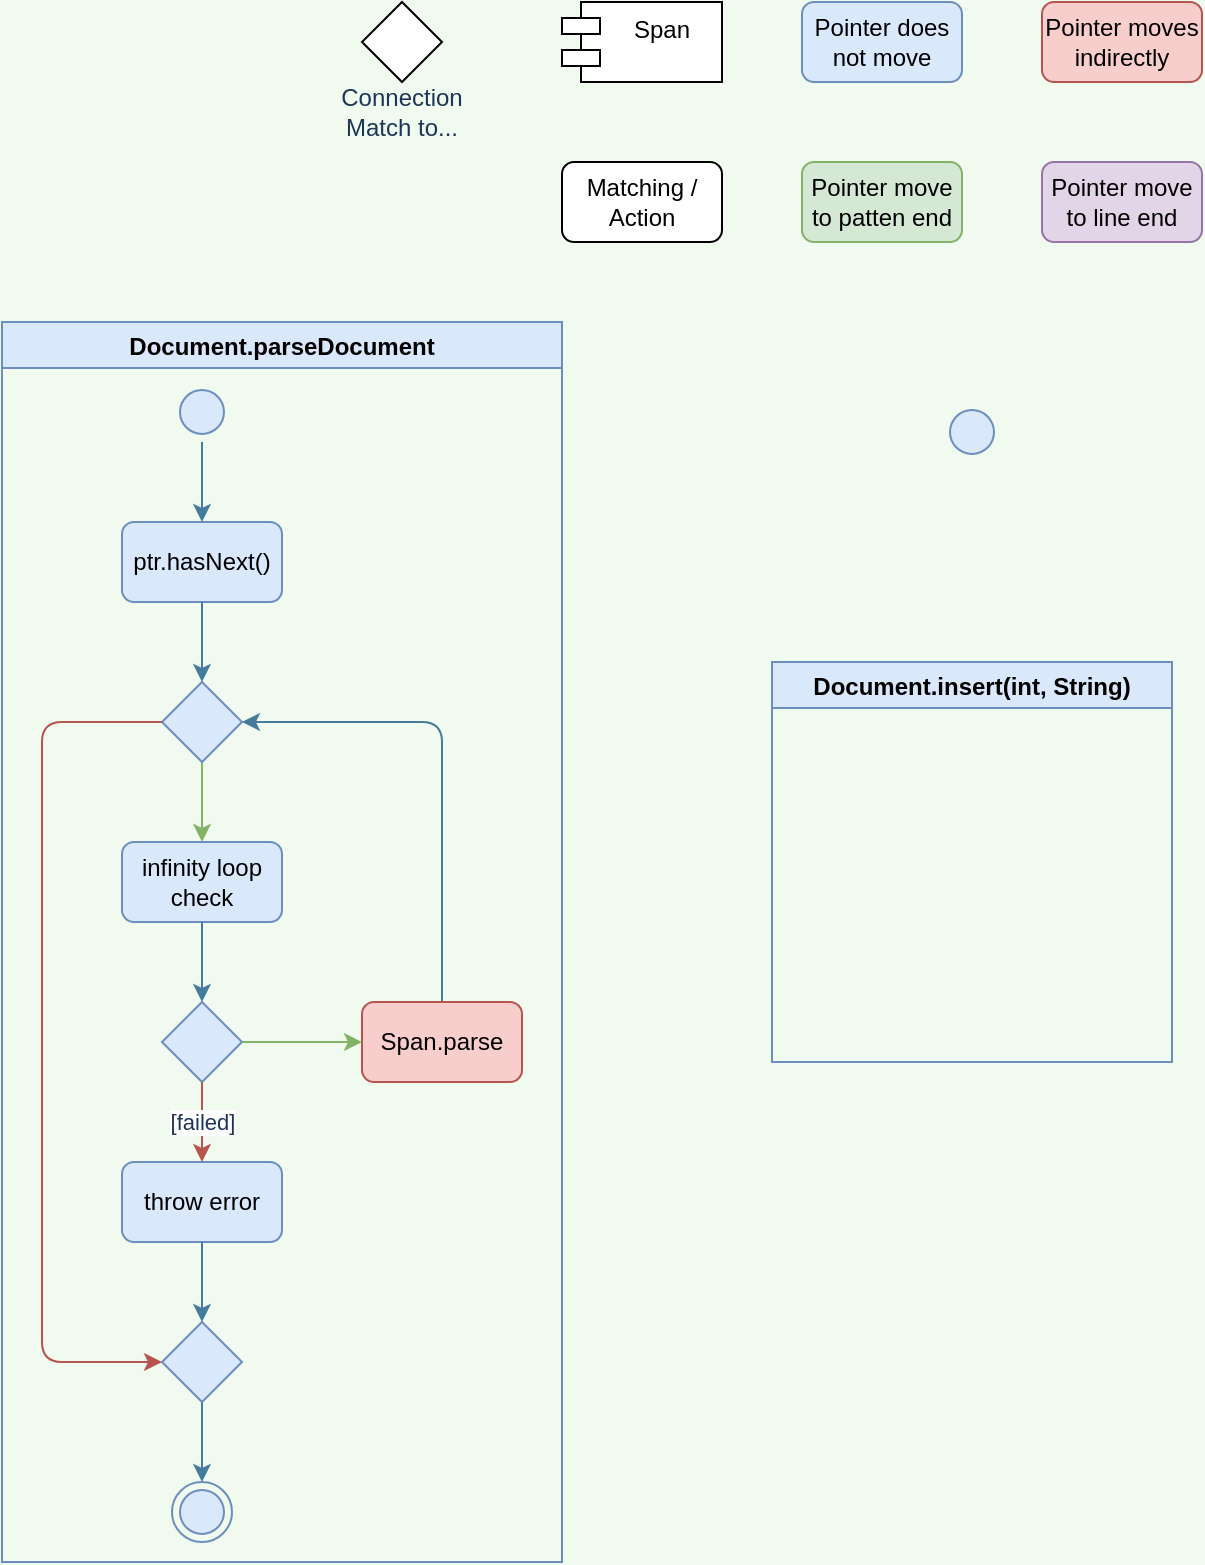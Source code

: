 <mxfile version="16.5.1" type="device" pages="6"><diagram id="2AC-zJXBYW3SKPbqxkfE" name="Parsing Doc"><mxGraphModel dx="782" dy="816" grid="1" gridSize="10" guides="1" tooltips="1" connect="1" arrows="1" fold="1" page="1" pageScale="1" pageWidth="850" pageHeight="1100" background="#F1FAEE" math="0" shadow="0"><root><mxCell id="0"/><mxCell id="1" parent="0"/><mxCell id="Irbgyq1YaJlAWCCpb28W-1" value="Span" style="shape=module;align=left;spacingLeft=20;align=center;verticalAlign=top;rounded=0;sketch=0;jettyWidth=19;jettyHeight=8;" parent="1" vertex="1"><mxGeometry x="320" y="80" width="80" height="40" as="geometry"/></mxCell><mxCell id="wfLxlLkBfu8wrHw52BuE-1" value="Matching /&lt;br&gt;Action" style="rounded=1;whiteSpace=wrap;html=1;sketch=0;" parent="1" vertex="1"><mxGeometry x="320" y="160" width="80" height="40" as="geometry"/></mxCell><mxCell id="QzeFrZSKPM5fNwjlh7un-1" value="Pointer moves indirectly" style="rounded=1;whiteSpace=wrap;html=1;sketch=0;strokeColor=#b85450;fillColor=#f8cecc;" parent="1" vertex="1"><mxGeometry x="560" y="80" width="80" height="40" as="geometry"/></mxCell><mxCell id="T1x2xVM-UYr1d0_o0hPY-1" value="Pointer does not move" style="rounded=1;whiteSpace=wrap;html=1;sketch=0;strokeColor=#6c8ebf;fillColor=#dae8fc;" parent="1" vertex="1"><mxGeometry x="440" y="80" width="80" height="40" as="geometry"/></mxCell><mxCell id="RtZNUquSDroPU2OXCljY-1" value="Pointer move to line end" style="rounded=1;whiteSpace=wrap;html=1;sketch=0;strokeColor=#9673a6;fillColor=#e1d5e7;" parent="1" vertex="1"><mxGeometry x="560" y="160" width="80" height="40" as="geometry"/></mxCell><mxCell id="RtZNUquSDroPU2OXCljY-2" value="Pointer move to patten end" style="rounded=1;whiteSpace=wrap;html=1;sketch=0;strokeColor=#82b366;fillColor=#d5e8d4;" parent="1" vertex="1"><mxGeometry x="440" y="160" width="80" height="40" as="geometry"/></mxCell><mxCell id="W20k_K6p309ZlgHtCwpv-1" value="" style="rhombus;whiteSpace=wrap;html=1;rounded=0;sketch=0;strokeWidth=1;" parent="1" vertex="1"><mxGeometry x="220" y="80" width="40" height="40" as="geometry"/></mxCell><mxCell id="W20k_K6p309ZlgHtCwpv-2" value="Connection&lt;br&gt;Match to..." style="text;html=1;strokeColor=none;fillColor=none;align=center;verticalAlign=middle;whiteSpace=wrap;rounded=0;sketch=0;fontColor=#1D3557;" parent="1" vertex="1"><mxGeometry x="210" y="120" width="60" height="30" as="geometry"/></mxCell><mxCell id="bU0Sm6O_P2OMns_r5SLL-4" value="Document.parseDocument" style="swimlane;fillColor=#dae8fc;strokeColor=#6c8ebf;" vertex="1" parent="1"><mxGeometry x="40" y="240" width="280" height="620" as="geometry"/></mxCell><mxCell id="dW30HvfybYLcW9w5brBP-12" value="" style="ellipse;html=1;shape=endState;fillColor=#dae8fc;strokeColor=#6c8ebf;rounded=0;sketch=0;" parent="bU0Sm6O_P2OMns_r5SLL-4" vertex="1"><mxGeometry x="85" y="580" width="30" height="30" as="geometry"/></mxCell><mxCell id="dW30HvfybYLcW9w5brBP-13" value="" style="ellipse;html=1;shape=startState;fillColor=#dae8fc;strokeColor=#6c8ebf;rounded=0;sketch=0;" parent="bU0Sm6O_P2OMns_r5SLL-4" vertex="1"><mxGeometry x="85" y="30" width="30" height="30" as="geometry"/></mxCell><mxCell id="dW30HvfybYLcW9w5brBP-17" value="ptr.hasNext()" style="rounded=1;whiteSpace=wrap;html=1;sketch=0;strokeColor=#6c8ebf;fillColor=#dae8fc;" parent="bU0Sm6O_P2OMns_r5SLL-4" vertex="1"><mxGeometry x="60" y="100" width="80" height="40" as="geometry"/></mxCell><mxCell id="dW30HvfybYLcW9w5brBP-20" value="" style="edgeStyle=orthogonalEdgeStyle;curved=0;rounded=1;sketch=0;orthogonalLoop=1;jettySize=auto;html=1;fontColor=#1D3557;strokeColor=#457B9D;fillColor=#A8DADC;" parent="bU0Sm6O_P2OMns_r5SLL-4" source="dW30HvfybYLcW9w5brBP-13" target="dW30HvfybYLcW9w5brBP-17" edge="1"><mxGeometry relative="1" as="geometry"/></mxCell><mxCell id="dW30HvfybYLcW9w5brBP-21" value="infinity loop check" style="rounded=1;whiteSpace=wrap;html=1;sketch=0;strokeColor=#6c8ebf;fillColor=#dae8fc;" parent="bU0Sm6O_P2OMns_r5SLL-4" vertex="1"><mxGeometry x="60" y="260" width="80" height="40" as="geometry"/></mxCell><mxCell id="dW30HvfybYLcW9w5brBP-24" value="" style="edgeStyle=orthogonalEdgeStyle;curved=0;rounded=1;sketch=0;orthogonalLoop=1;jettySize=auto;html=1;fontColor=#1D3557;strokeColor=#82b366;fillColor=#d5e8d4;" parent="bU0Sm6O_P2OMns_r5SLL-4" source="dW30HvfybYLcW9w5brBP-22" target="dW30HvfybYLcW9w5brBP-21" edge="1"><mxGeometry relative="1" as="geometry"/></mxCell><mxCell id="dW30HvfybYLcW9w5brBP-22" value="" style="rhombus;whiteSpace=wrap;html=1;rounded=0;sketch=0;strokeColor=#6c8ebf;strokeWidth=1;fillColor=#dae8fc;" parent="bU0Sm6O_P2OMns_r5SLL-4" vertex="1"><mxGeometry x="80" y="180" width="40" height="40" as="geometry"/></mxCell><mxCell id="dW30HvfybYLcW9w5brBP-23" value="" style="edgeStyle=orthogonalEdgeStyle;curved=0;rounded=1;sketch=0;orthogonalLoop=1;jettySize=auto;html=1;fontColor=#1D3557;strokeColor=#457B9D;fillColor=#A8DADC;" parent="bU0Sm6O_P2OMns_r5SLL-4" source="dW30HvfybYLcW9w5brBP-17" target="dW30HvfybYLcW9w5brBP-22" edge="1"><mxGeometry relative="1" as="geometry"/></mxCell><mxCell id="dW30HvfybYLcW9w5brBP-25" value="" style="edgeStyle=orthogonalEdgeStyle;curved=0;rounded=1;sketch=0;orthogonalLoop=1;jettySize=auto;html=1;fontColor=#1D3557;strokeColor=#b85450;fillColor=#f8cecc;exitX=0;exitY=0.5;exitDx=0;exitDy=0;entryX=0;entryY=0.5;entryDx=0;entryDy=0;" parent="bU0Sm6O_P2OMns_r5SLL-4" source="dW30HvfybYLcW9w5brBP-22" target="dW30HvfybYLcW9w5brBP-30" edge="1"><mxGeometry relative="1" as="geometry"><mxPoint x="90.0" y="220" as="sourcePoint"/><mxPoint x="-30" y="280" as="targetPoint"/><Array as="points"><mxPoint x="20" y="200"/><mxPoint x="20" y="520"/></Array></mxGeometry></mxCell><mxCell id="dW30HvfybYLcW9w5brBP-26" value="" style="rhombus;whiteSpace=wrap;html=1;rounded=0;sketch=0;strokeColor=#6c8ebf;strokeWidth=1;fillColor=#dae8fc;" parent="bU0Sm6O_P2OMns_r5SLL-4" vertex="1"><mxGeometry x="80" y="340" width="40" height="40" as="geometry"/></mxCell><mxCell id="dW30HvfybYLcW9w5brBP-28" value="" style="edgeStyle=orthogonalEdgeStyle;curved=0;rounded=1;sketch=0;orthogonalLoop=1;jettySize=auto;html=1;fontColor=#1D3557;strokeColor=#457B9D;fillColor=#A8DADC;" parent="bU0Sm6O_P2OMns_r5SLL-4" source="dW30HvfybYLcW9w5brBP-21" target="dW30HvfybYLcW9w5brBP-26" edge="1"><mxGeometry relative="1" as="geometry"/></mxCell><mxCell id="dW30HvfybYLcW9w5brBP-27" value="throw error" style="rounded=1;whiteSpace=wrap;html=1;sketch=0;strokeColor=#6c8ebf;fillColor=#dae8fc;" parent="bU0Sm6O_P2OMns_r5SLL-4" vertex="1"><mxGeometry x="60" y="420" width="80" height="40" as="geometry"/></mxCell><mxCell id="dW30HvfybYLcW9w5brBP-29" value="[failed]" style="edgeStyle=orthogonalEdgeStyle;curved=0;rounded=1;sketch=0;orthogonalLoop=1;jettySize=auto;html=1;fontColor=#1D3557;strokeColor=#b85450;fillColor=#f8cecc;" parent="bU0Sm6O_P2OMns_r5SLL-4" source="dW30HvfybYLcW9w5brBP-26" target="dW30HvfybYLcW9w5brBP-27" edge="1"><mxGeometry relative="1" as="geometry"/></mxCell><mxCell id="dW30HvfybYLcW9w5brBP-32" value="" style="edgeStyle=orthogonalEdgeStyle;curved=0;rounded=1;sketch=0;orthogonalLoop=1;jettySize=auto;html=1;fontColor=#1D3557;strokeColor=#457B9D;fillColor=#A8DADC;" parent="bU0Sm6O_P2OMns_r5SLL-4" source="dW30HvfybYLcW9w5brBP-30" target="dW30HvfybYLcW9w5brBP-12" edge="1"><mxGeometry relative="1" as="geometry"/></mxCell><mxCell id="dW30HvfybYLcW9w5brBP-30" value="" style="rhombus;whiteSpace=wrap;html=1;rounded=0;sketch=0;strokeColor=#6c8ebf;strokeWidth=1;fillColor=#dae8fc;" parent="bU0Sm6O_P2OMns_r5SLL-4" vertex="1"><mxGeometry x="80" y="500" width="40" height="40" as="geometry"/></mxCell><mxCell id="dW30HvfybYLcW9w5brBP-31" value="" style="edgeStyle=orthogonalEdgeStyle;curved=0;rounded=1;sketch=0;orthogonalLoop=1;jettySize=auto;html=1;fontColor=#1D3557;strokeColor=#457B9D;fillColor=#A8DADC;" parent="bU0Sm6O_P2OMns_r5SLL-4" source="dW30HvfybYLcW9w5brBP-27" target="dW30HvfybYLcW9w5brBP-30" edge="1"><mxGeometry relative="1" as="geometry"/></mxCell><mxCell id="dW30HvfybYLcW9w5brBP-36" style="edgeStyle=orthogonalEdgeStyle;curved=0;rounded=1;sketch=0;orthogonalLoop=1;jettySize=auto;html=1;entryX=1;entryY=0.5;entryDx=0;entryDy=0;fontColor=#1D3557;strokeColor=#457B9D;fillColor=#A8DADC;exitX=0.5;exitY=0;exitDx=0;exitDy=0;" parent="bU0Sm6O_P2OMns_r5SLL-4" source="dW30HvfybYLcW9w5brBP-34" target="dW30HvfybYLcW9w5brBP-22" edge="1"><mxGeometry relative="1" as="geometry"/></mxCell><mxCell id="dW30HvfybYLcW9w5brBP-34" value="Span.parse" style="rounded=1;whiteSpace=wrap;html=1;sketch=0;strokeColor=#b85450;fillColor=#f8cecc;" parent="bU0Sm6O_P2OMns_r5SLL-4" vertex="1"><mxGeometry x="180" y="340" width="80" height="40" as="geometry"/></mxCell><mxCell id="dW30HvfybYLcW9w5brBP-35" value="" style="edgeStyle=orthogonalEdgeStyle;curved=0;rounded=1;sketch=0;orthogonalLoop=1;jettySize=auto;html=1;fontColor=#1D3557;strokeColor=#82b366;fillColor=#d5e8d4;" parent="bU0Sm6O_P2OMns_r5SLL-4" source="dW30HvfybYLcW9w5brBP-26" target="dW30HvfybYLcW9w5brBP-34" edge="1"><mxGeometry relative="1" as="geometry"/></mxCell><mxCell id="bU0Sm6O_P2OMns_r5SLL-5" value="" style="ellipse;html=1;shape=startState;fillColor=#dae8fc;strokeColor=#6c8ebf;rounded=0;sketch=0;" vertex="1" parent="1"><mxGeometry x="510" y="280" width="30" height="30" as="geometry"/></mxCell><mxCell id="bU0Sm6O_P2OMns_r5SLL-26" value="Document.insert(int, String)" style="swimlane;fontFamily=Helvetica;fontSize=12;fontColor=default;startSize=23;strokeColor=#6c8ebf;fillColor=#dae8fc;" vertex="1" parent="1"><mxGeometry x="425" y="410" width="200" height="200" as="geometry"/></mxCell></root></mxGraphModel></diagram><diagram id="IKbSdVFix6ueAQbZ7h4J" name="Section"><mxGraphModel dx="782" dy="816" grid="1" gridSize="10" guides="1" tooltips="1" connect="1" arrows="1" fold="1" page="1" pageScale="1" pageWidth="850" pageHeight="1100" background="#F1FAEE" math="0" shadow="0"><root><mxCell id="mVqijxElRPC31pAtqZUh-0"/><mxCell id="mVqijxElRPC31pAtqZUh-1" parent="mVqijxElRPC31pAtqZUh-0"/><mxCell id="Fk9GuBJi8pG162Y20yZq-7" value="Section" style="swimlane;horizontal=0;rounded=0;sketch=0;strokeColor=#b85450;fillColor=#f8cecc;startSize=20;" parent="mVqijxElRPC31pAtqZUh-1" vertex="1"><mxGeometry x="40" y="20" width="560" height="360" as="geometry"/></mxCell><mxCell id="Fk9GuBJi8pG162Y20yZq-19" style="edgeStyle=orthogonalEdgeStyle;curved=0;rounded=1;sketch=0;orthogonalLoop=1;jettySize=auto;html=1;fontColor=#1D3557;strokeColor=#b85450;fillColor=#f8cecc;" parent="Fk9GuBJi8pG162Y20yZq-7" source="Fk9GuBJi8pG162Y20yZq-12" target="xuglPzFZynTIUWxfjkGw-4" edge="1"><mxGeometry relative="1" as="geometry"><mxPoint x="135" y="190" as="targetPoint"/></mxGeometry></mxCell><mxCell id="Fk9GuBJi8pG162Y20yZq-12" value="=" style="rhombus;whiteSpace=wrap;html=1;rounded=0;sketch=0;strokeColor=#d79b00;fillColor=#ffe6cc;" parent="Fk9GuBJi8pG162Y20yZq-7" vertex="1"><mxGeometry x="115" y="40" width="40" height="40" as="geometry"/></mxCell><mxCell id="Fk9GuBJi8pG162Y20yZq-67" value="" style="edgeStyle=orthogonalEdgeStyle;curved=0;rounded=1;sketch=0;orthogonalLoop=1;jettySize=auto;html=1;fontColor=#1D3557;strokeColor=#457B9D;fillColor=#A8DADC;" parent="Fk9GuBJi8pG162Y20yZq-7" source="Fk9GuBJi8pG162Y20yZq-61" target="Fk9GuBJi8pG162Y20yZq-66" edge="1"><mxGeometry relative="1" as="geometry"/></mxCell><mxCell id="Fk9GuBJi8pG162Y20yZq-61" value="Section.level &amp;lt;=&amp;gt;&lt;br&gt;Heading.level" style="rounded=1;whiteSpace=wrap;html=1;sketch=0;strokeColor=#6c8ebf;fillColor=#dae8fc;" parent="Fk9GuBJi8pG162Y20yZq-7" vertex="1"><mxGeometry x="95" y="200" width="80" height="40" as="geometry"/></mxCell><mxCell id="Fk9GuBJi8pG162Y20yZq-79" value="=" style="edgeStyle=orthogonalEdgeStyle;curved=0;rounded=1;sketch=0;orthogonalLoop=1;jettySize=auto;html=1;fontColor=#1D3557;strokeColor=#457B9D;fillColor=#A8DADC;" parent="Fk9GuBJi8pG162Y20yZq-7" source="Fk9GuBJi8pG162Y20yZq-66" target="xuglPzFZynTIUWxfjkGw-4" edge="1"><mxGeometry relative="1" as="geometry"><mxPoint x="185" y="220" as="targetPoint"/></mxGeometry></mxCell><mxCell id="xuglPzFZynTIUWxfjkGw-123" value="&amp;lt;" style="edgeStyle=orthogonalEdgeStyle;curved=0;rounded=1;sketch=0;orthogonalLoop=1;jettySize=auto;html=1;fontColor=#1D3557;strokeColor=#457B9D;fillColor=#A8DADC;exitX=0.5;exitY=1;exitDx=0;exitDy=0;" parent="Fk9GuBJi8pG162Y20yZq-7" source="Fk9GuBJi8pG162Y20yZq-66" target="xuglPzFZynTIUWxfjkGw-121" edge="1"><mxGeometry relative="1" as="geometry"/></mxCell><mxCell id="Fk9GuBJi8pG162Y20yZq-66" value="" style="rhombus;whiteSpace=wrap;html=1;rounded=0;sketch=0;strokeColor=#6c8ebf;fillColor=#dae8fc;" parent="Fk9GuBJi8pG162Y20yZq-7" vertex="1"><mxGeometry x="195" y="200" width="40" height="40" as="geometry"/></mxCell><mxCell id="Fk9GuBJi8pG162Y20yZq-81" value="Heading" style="shape=module;align=left;spacingLeft=20;align=center;verticalAlign=top;rounded=0;sketch=0;strokeColor=#9673a6;fillColor=#e1d5e7;jettyWidth=19;jettyHeight=8;" parent="Fk9GuBJi8pG162Y20yZq-7" vertex="1"><mxGeometry x="95" y="120" width="80" height="40" as="geometry"/></mxCell><mxCell id="Fk9GuBJi8pG162Y20yZq-21" style="edgeStyle=orthogonalEdgeStyle;curved=0;rounded=1;sketch=0;orthogonalLoop=1;jettySize=auto;html=1;fontColor=#1D3557;strokeColor=#82b366;fillColor=#d5e8d4;" parent="Fk9GuBJi8pG162Y20yZq-7" source="Fk9GuBJi8pG162Y20yZq-12" target="Fk9GuBJi8pG162Y20yZq-81" edge="1"><mxGeometry relative="1" as="geometry"><mxPoint x="345" y="80" as="targetPoint"/></mxGeometry></mxCell><mxCell id="Fk9GuBJi8pG162Y20yZq-62" value="" style="edgeStyle=orthogonalEdgeStyle;curved=0;rounded=1;sketch=0;orthogonalLoop=1;jettySize=auto;html=1;fontColor=#1D3557;strokeColor=#457B9D;fillColor=#A8DADC;" parent="Fk9GuBJi8pG162Y20yZq-7" source="Fk9GuBJi8pG162Y20yZq-81" target="Fk9GuBJi8pG162Y20yZq-61" edge="1"><mxGeometry relative="1" as="geometry"/></mxCell><mxCell id="xuglPzFZynTIUWxfjkGw-112" value="" style="edgeStyle=orthogonalEdgeStyle;curved=0;rounded=1;sketch=0;orthogonalLoop=1;jettySize=auto;html=1;fontColor=#1D3557;strokeColor=#457B9D;fillColor=#A8DADC;" parent="Fk9GuBJi8pG162Y20yZq-7" source="xuglPzFZynTIUWxfjkGw-4" target="xuglPzFZynTIUWxfjkGw-111" edge="1"><mxGeometry relative="1" as="geometry"/></mxCell><mxCell id="xuglPzFZynTIUWxfjkGw-4" value="" style="rhombus;whiteSpace=wrap;html=1;rounded=0;sketch=0;strokeColor=#6c8ebf;fillColor=#dae8fc;" parent="Fk9GuBJi8pG162Y20yZq-7" vertex="1"><mxGeometry x="195" y="40" width="40" height="40" as="geometry"/></mxCell><mxCell id="7Kuy1ulP2-d7hbVEEzLN-1" value="" style="ellipse;html=1;shape=startState;fillColor=#dae8fc;strokeColor=#6c8ebf;rounded=0;sketch=0;" parent="Fk9GuBJi8pG162Y20yZq-7" vertex="1"><mxGeometry x="40" y="45" width="30" height="30" as="geometry"/></mxCell><mxCell id="Fk9GuBJi8pG162Y20yZq-72" value="" style="edgeStyle=orthogonalEdgeStyle;curved=0;rounded=1;sketch=0;orthogonalLoop=1;jettySize=auto;html=1;fontColor=#1D3557;strokeColor=#457B9D;fillColor=#A8DADC;" parent="Fk9GuBJi8pG162Y20yZq-7" source="7Kuy1ulP2-d7hbVEEzLN-1" target="Fk9GuBJi8pG162Y20yZq-12" edge="1"><mxGeometry relative="1" as="geometry"><mxPoint x="55" y="80" as="sourcePoint"/><mxPoint x="95" y="60" as="targetPoint"/></mxGeometry></mxCell><mxCell id="xuglPzFZynTIUWxfjkGw-114" value="" style="edgeStyle=orthogonalEdgeStyle;curved=0;rounded=1;sketch=0;orthogonalLoop=1;jettySize=auto;html=1;fontColor=#1D3557;strokeColor=#82b366;fillColor=#d5e8d4;" parent="Fk9GuBJi8pG162Y20yZq-7" source="xuglPzFZynTIUWxfjkGw-111" target="xuglPzFZynTIUWxfjkGw-113" edge="1"><mxGeometry relative="1" as="geometry"/></mxCell><mxCell id="xuglPzFZynTIUWxfjkGw-124" style="edgeStyle=orthogonalEdgeStyle;curved=0;rounded=1;sketch=0;orthogonalLoop=1;jettySize=auto;html=1;fontColor=#1D3557;strokeColor=#b85450;fillColor=#f8cecc;" parent="Fk9GuBJi8pG162Y20yZq-7" source="xuglPzFZynTIUWxfjkGw-111" target="xuglPzFZynTIUWxfjkGw-65" edge="1"><mxGeometry relative="1" as="geometry"><mxPoint x="400" y="60" as="targetPoint"/></mxGeometry></mxCell><mxCell id="xuglPzFZynTIUWxfjkGw-111" value="=" style="rhombus;whiteSpace=wrap;html=1;rounded=0;sketch=0;strokeColor=#d79b00;fillColor=#ffe6cc;" parent="Fk9GuBJi8pG162Y20yZq-7" vertex="1"><mxGeometry x="315" y="40" width="40" height="40" as="geometry"/></mxCell><mxCell id="xuglPzFZynTIUWxfjkGw-116" value="" style="edgeStyle=orthogonalEdgeStyle;curved=0;rounded=1;sketch=0;orthogonalLoop=1;jettySize=auto;html=1;fontColor=#1D3557;strokeColor=#457B9D;fillColor=#A8DADC;" parent="Fk9GuBJi8pG162Y20yZq-7" source="xuglPzFZynTIUWxfjkGw-113" target="xuglPzFZynTIUWxfjkGw-115" edge="1"><mxGeometry relative="1" as="geometry"/></mxCell><mxCell id="xuglPzFZynTIUWxfjkGw-113" value="Heading" style="shape=module;align=left;spacingLeft=20;align=center;verticalAlign=top;rounded=0;sketch=0;strokeColor=#9673a6;fillColor=#e1d5e7;jettyWidth=19;jettyHeight=8;" parent="Fk9GuBJi8pG162Y20yZq-7" vertex="1"><mxGeometry x="295" y="120" width="80" height="40" as="geometry"/></mxCell><mxCell id="xuglPzFZynTIUWxfjkGw-118" value="" style="edgeStyle=orthogonalEdgeStyle;curved=0;rounded=1;sketch=0;orthogonalLoop=1;jettySize=auto;html=1;fontColor=#1D3557;strokeColor=#457B9D;fillColor=#A8DADC;" parent="Fk9GuBJi8pG162Y20yZq-7" source="xuglPzFZynTIUWxfjkGw-115" target="xuglPzFZynTIUWxfjkGw-117" edge="1"><mxGeometry relative="1" as="geometry"/></mxCell><mxCell id="xuglPzFZynTIUWxfjkGw-115" value="Section.level &amp;gt;&lt;br&gt;Heading.level" style="rounded=1;whiteSpace=wrap;html=1;sketch=0;strokeColor=#6c8ebf;fillColor=#dae8fc;" parent="Fk9GuBJi8pG162Y20yZq-7" vertex="1"><mxGeometry x="295" y="200" width="80" height="40" as="geometry"/></mxCell><mxCell id="xuglPzFZynTIUWxfjkGw-131" value="" style="edgeStyle=orthogonalEdgeStyle;curved=0;rounded=1;sketch=0;orthogonalLoop=1;jettySize=auto;html=1;fontColor=#1D3557;strokeColor=#b85450;fillColor=#f8cecc;" parent="Fk9GuBJi8pG162Y20yZq-7" source="xuglPzFZynTIUWxfjkGw-117" target="xuglPzFZynTIUWxfjkGw-129" edge="1"><mxGeometry relative="1" as="geometry"/></mxCell><mxCell id="xuglPzFZynTIUWxfjkGw-117" value="" style="rhombus;whiteSpace=wrap;html=1;rounded=0;sketch=0;strokeColor=#6c8ebf;fillColor=#dae8fc;" parent="Fk9GuBJi8pG162Y20yZq-7" vertex="1"><mxGeometry x="385" y="280" width="40" height="40" as="geometry"/></mxCell><mxCell id="xuglPzFZynTIUWxfjkGw-121" value="" style="ellipse;html=1;shape=endState;fillColor=#dae8fc;strokeColor=#6c8ebf;rounded=0;sketch=0;" parent="Fk9GuBJi8pG162Y20yZq-7" vertex="1"><mxGeometry x="200" y="280" width="30" height="30" as="geometry"/></mxCell><mxCell id="Fk9GuBJi8pG162Y20yZq-83" value="Section w/&#10;level + 1" style="shape=module;align=left;spacingLeft=20;align=center;verticalAlign=top;rounded=0;sketch=0;strokeColor=#b85450;fillColor=#f8cecc;jettyWidth=19;jettyHeight=8;" parent="Fk9GuBJi8pG162Y20yZq-7" vertex="1"><mxGeometry x="275" y="280" width="80" height="40" as="geometry"/></mxCell><mxCell id="Fk9GuBJi8pG162Y20yZq-77" value="&amp;gt;" style="edgeStyle=orthogonalEdgeStyle;curved=0;rounded=1;sketch=0;orthogonalLoop=1;jettySize=auto;html=1;fontColor=#1D3557;strokeColor=#457B9D;fillColor=#A8DADC;exitX=1;exitY=0.5;exitDx=0;exitDy=0;entryX=0;entryY=0;entryDx=0;entryDy=12;entryPerimeter=0;" parent="Fk9GuBJi8pG162Y20yZq-7" source="Fk9GuBJi8pG162Y20yZq-66" target="Fk9GuBJi8pG162Y20yZq-83" edge="1"><mxGeometry relative="1" as="geometry"><mxPoint x="295" y="220" as="targetPoint"/></mxGeometry></mxCell><mxCell id="xuglPzFZynTIUWxfjkGw-120" value="" style="edgeStyle=orthogonalEdgeStyle;curved=0;rounded=1;sketch=0;orthogonalLoop=1;jettySize=auto;html=1;fontColor=#1D3557;strokeColor=#82b366;fillColor=#d5e8d4;" parent="Fk9GuBJi8pG162Y20yZq-7" source="xuglPzFZynTIUWxfjkGw-117" target="Fk9GuBJi8pG162Y20yZq-83" edge="1"><mxGeometry relative="1" as="geometry"><mxPoint x="375.0" y="460" as="targetPoint"/></mxGeometry></mxCell><mxCell id="xuglPzFZynTIUWxfjkGw-129" value="" style="ellipse;html=1;shape=endState;fillColor=#dae8fc;strokeColor=#6c8ebf;rounded=0;sketch=0;" parent="Fk9GuBJi8pG162Y20yZq-7" vertex="1"><mxGeometry x="455" y="285" width="30" height="30" as="geometry"/></mxCell><mxCell id="xuglPzFZynTIUWxfjkGw-65" value="Content&#10;(paragraph)" style="shape=module;align=left;spacingLeft=20;align=center;verticalAlign=top;rounded=0;sketch=0;strokeColor=#b85450;fillColor=#f8cecc;jettyWidth=19;jettyHeight=8;" parent="Fk9GuBJi8pG162Y20yZq-7" vertex="1"><mxGeometry x="395" y="40" width="80" height="40" as="geometry"/></mxCell><mxCell id="hOtEoWHgZtQ_tSCe3b7d-16" value="" style="edgeStyle=orthogonalEdgeStyle;curved=0;rounded=1;sketch=0;orthogonalLoop=1;jettySize=auto;html=1;fontColor=#1D3557;strokeColor=#457B9D;fillColor=#A8DADC;" parent="Fk9GuBJi8pG162Y20yZq-7" source="xuglPzFZynTIUWxfjkGw-65" target="xuglPzFZynTIUWxfjkGw-140" edge="1"><mxGeometry relative="1" as="geometry"/></mxCell><mxCell id="xuglPzFZynTIUWxfjkGw-140" value="" style="rhombus;whiteSpace=wrap;html=1;rounded=0;sketch=0;strokeColor=#6c8ebf;fillColor=#dae8fc;" parent="Fk9GuBJi8pG162Y20yZq-7" vertex="1"><mxGeometry x="475" y="200" width="40" height="40" as="geometry"/></mxCell><mxCell id="xuglPzFZynTIUWxfjkGw-144" value="" style="edgeStyle=orthogonalEdgeStyle;curved=0;rounded=1;sketch=0;orthogonalLoop=1;jettySize=auto;html=1;fontColor=#1D3557;strokeColor=#457B9D;fillColor=#A8DADC;exitX=1;exitY=0.5;exitDx=0;exitDy=0;entryX=0.5;entryY=0;entryDx=0;entryDy=0;" parent="Fk9GuBJi8pG162Y20yZq-7" source="xuglPzFZynTIUWxfjkGw-140" target="xuglPzFZynTIUWxfjkGw-111" edge="1"><mxGeometry relative="1" as="geometry"><mxPoint x="565" y="220" as="targetPoint"/></mxGeometry></mxCell><mxCell id="xuglPzFZynTIUWxfjkGw-138" value="" style="edgeStyle=orthogonalEdgeStyle;curved=0;rounded=1;sketch=0;orthogonalLoop=1;jettySize=auto;html=1;fontColor=#1D3557;strokeColor=#457B9D;fillColor=#A8DADC;exitX=0.5;exitY=1;exitDx=0;exitDy=0;" parent="Fk9GuBJi8pG162Y20yZq-7" source="Fk9GuBJi8pG162Y20yZq-83" target="xuglPzFZynTIUWxfjkGw-140" edge="1"><mxGeometry relative="1" as="geometry"><mxPoint x="335" y="430" as="targetPoint"/></mxGeometry></mxCell><mxCell id="xuglPzFZynTIUWxfjkGw-60" value="Scene" style="swimlane;horizontal=0;rounded=0;sketch=0;strokeColor=#b85450;fillColor=#f8cecc;startSize=20;" parent="mVqijxElRPC31pAtqZUh-1" vertex="1"><mxGeometry x="40" y="400" width="590" height="340" as="geometry"/></mxCell><mxCell id="VJTlCz2lhSWB2Hv1O_SQ-0" value="!=" style="rhombus;whiteSpace=wrap;html=1;rounded=0;sketch=0;strokeColor=#d79b00;fillColor=#ffe6cc;" parent="xuglPzFZynTIUWxfjkGw-60" vertex="1"><mxGeometry x="280" y="20" width="40" height="40" as="geometry"/></mxCell><mxCell id="SsMYwgUimw-I-ZlG47j6-0" style="edgeStyle=orthogonalEdgeStyle;curved=0;rounded=1;sketch=0;orthogonalLoop=1;jettySize=auto;html=1;fontColor=#1D3557;strokeColor=#b85450;fillColor=#f8cecc;" parent="xuglPzFZynTIUWxfjkGw-60" source="VJTlCz2lhSWB2Hv1O_SQ-0" target="VJTlCz2lhSWB2Hv1O_SQ-2" edge="1"><mxGeometry relative="1" as="geometry"/></mxCell><mxCell id="SsMYwgUimw-I-ZlG47j6-2" style="edgeStyle=orthogonalEdgeStyle;shape=connector;curved=0;rounded=1;sketch=0;orthogonalLoop=1;jettySize=auto;html=1;labelBackgroundColor=default;fontFamily=Helvetica;fontSize=11;fontColor=#1D3557;endArrow=classic;strokeColor=#82b366;fillColor=#d5e8d4;" parent="xuglPzFZynTIUWxfjkGw-60" source="VJTlCz2lhSWB2Hv1O_SQ-0" target="xuglPzFZynTIUWxfjkGw-63" edge="1"><mxGeometry relative="1" as="geometry"/></mxCell><mxCell id="SsMYwgUimw-I-ZlG47j6-1" style="edgeStyle=orthogonalEdgeStyle;shape=connector;curved=0;rounded=1;sketch=0;orthogonalLoop=1;jettySize=auto;html=1;labelBackgroundColor=default;fontFamily=Helvetica;fontSize=11;fontColor=#1D3557;endArrow=classic;strokeColor=#457B9D;fillColor=#A8DADC;exitX=0.5;exitY=1;exitDx=0;exitDy=0;entryX=0.5;entryY=1;entryDx=0;entryDy=0;" parent="xuglPzFZynTIUWxfjkGw-60" source="xuglPzFZynTIUWxfjkGw-61" target="VJTlCz2lhSWB2Hv1O_SQ-0" edge="1"><mxGeometry relative="1" as="geometry"/></mxCell><mxCell id="xuglPzFZynTIUWxfjkGw-70" value="" style="ellipse;html=1;shape=endState;fillColor=#dae8fc;strokeColor=#6c8ebf;rounded=0;sketch=0;" parent="xuglPzFZynTIUWxfjkGw-60" vertex="1"><mxGeometry x="540" y="105" width="30" height="30" as="geometry"/></mxCell><mxCell id="xuglPzFZynTIUWxfjkGw-71" value="&amp;lt;" style="edgeStyle=orthogonalEdgeStyle;curved=0;rounded=1;sketch=0;orthogonalLoop=1;jettySize=auto;html=1;fontColor=#1D3557;strokeColor=#457B9D;fillColor=#A8DADC;" parent="xuglPzFZynTIUWxfjkGw-60" source="xuglPzFZynTIUWxfjkGw-68" target="xuglPzFZynTIUWxfjkGw-70" edge="1"><mxGeometry relative="1" as="geometry"/></mxCell><mxCell id="xuglPzFZynTIUWxfjkGw-72" value="Scene w/ &#10;level + 1" style="shape=module;align=left;spacingLeft=20;align=center;verticalAlign=top;rounded=0;sketch=0;strokeColor=#b85450;fillColor=#f8cecc;jettyWidth=19;jettyHeight=8;" parent="xuglPzFZynTIUWxfjkGw-60" vertex="1"><mxGeometry x="440" y="175" width="80" height="40" as="geometry"/></mxCell><mxCell id="xuglPzFZynTIUWxfjkGw-93" value="" style="edgeStyle=orthogonalEdgeStyle;curved=0;rounded=1;sketch=0;orthogonalLoop=1;jettySize=auto;html=1;fontColor=#1D3557;strokeColor=#82b366;fillColor=#d5e8d4;" parent="xuglPzFZynTIUWxfjkGw-60" source="xuglPzFZynTIUWxfjkGw-88" target="xuglPzFZynTIUWxfjkGw-72" edge="1"><mxGeometry relative="1" as="geometry"><mxPoint x="1550" y="310" as="sourcePoint"/></mxGeometry></mxCell><mxCell id="xuglPzFZynTIUWxfjkGw-155" style="edgeStyle=orthogonalEdgeStyle;curved=0;rounded=1;sketch=0;orthogonalLoop=1;jettySize=auto;html=1;entryX=0.5;entryY=1;entryDx=0;entryDy=0;fontColor=#1D3557;strokeColor=#457B9D;fillColor=#A8DADC;exitX=1;exitY=0.5;exitDx=0;exitDy=0;" parent="xuglPzFZynTIUWxfjkGw-60" source="xuglPzFZynTIUWxfjkGw-72" target="xuglPzFZynTIUWxfjkGw-101" edge="1"><mxGeometry relative="1" as="geometry"/></mxCell><mxCell id="xuglPzFZynTIUWxfjkGw-68" value="" style="rhombus;whiteSpace=wrap;html=1;rounded=0;sketch=0;strokeColor=#6c8ebf;fillColor=#dae8fc;" parent="xuglPzFZynTIUWxfjkGw-60" vertex="1"><mxGeometry x="460" y="100" width="40" height="40" as="geometry"/></mxCell><mxCell id="xuglPzFZynTIUWxfjkGw-73" value="&amp;gt;" style="edgeStyle=orthogonalEdgeStyle;curved=0;rounded=1;sketch=0;orthogonalLoop=1;jettySize=auto;html=1;fontColor=#1D3557;strokeColor=#457B9D;fillColor=#A8DADC;" parent="xuglPzFZynTIUWxfjkGw-60" source="xuglPzFZynTIUWxfjkGw-68" target="xuglPzFZynTIUWxfjkGw-72" edge="1"><mxGeometry relative="1" as="geometry"><mxPoint x="1210" y="50" as="targetPoint"/></mxGeometry></mxCell><mxCell id="xuglPzFZynTIUWxfjkGw-69" value="" style="edgeStyle=orthogonalEdgeStyle;curved=0;rounded=1;sketch=0;orthogonalLoop=1;jettySize=auto;html=1;fontColor=#1D3557;strokeColor=#457B9D;fillColor=#A8DADC;" parent="xuglPzFZynTIUWxfjkGw-60" source="xuglPzFZynTIUWxfjkGw-66" target="xuglPzFZynTIUWxfjkGw-68" edge="1"><mxGeometry relative="1" as="geometry"/></mxCell><mxCell id="xuglPzFZynTIUWxfjkGw-75" value="=" style="edgeStyle=orthogonalEdgeStyle;curved=0;rounded=1;sketch=0;orthogonalLoop=1;jettySize=auto;html=1;fontColor=#1D3557;strokeColor=#457B9D;fillColor=#A8DADC;" parent="xuglPzFZynTIUWxfjkGw-60" source="xuglPzFZynTIUWxfjkGw-68" target="xuglPzFZynTIUWxfjkGw-76" edge="1"><mxGeometry relative="1" as="geometry"><mxPoint x="1130.0" y="30.0" as="targetPoint"/></mxGeometry></mxCell><mxCell id="xuglPzFZynTIUWxfjkGw-76" value="=" style="rhombus;whiteSpace=wrap;html=1;rounded=0;sketch=0;strokeColor=#d79b00;fillColor=#ffe6cc;" parent="xuglPzFZynTIUWxfjkGw-60" vertex="1"><mxGeometry x="360" y="100" width="40" height="40" as="geometry"/></mxCell><mxCell id="xuglPzFZynTIUWxfjkGw-79" style="edgeStyle=orthogonalEdgeStyle;curved=0;rounded=1;sketch=0;orthogonalLoop=1;jettySize=auto;html=1;fontColor=#1D3557;strokeColor=#82b366;fillColor=#d5e8d4;" parent="xuglPzFZynTIUWxfjkGw-60" source="xuglPzFZynTIUWxfjkGw-76" target="xuglPzFZynTIUWxfjkGw-78" edge="1"><mxGeometry relative="1" as="geometry"/></mxCell><mxCell id="xuglPzFZynTIUWxfjkGw-81" value="" style="edgeStyle=orthogonalEdgeStyle;curved=0;rounded=1;sketch=0;orthogonalLoop=1;jettySize=auto;html=1;fontColor=#1D3557;strokeColor=#b85450;fillColor=#f8cecc;" parent="xuglPzFZynTIUWxfjkGw-60" source="xuglPzFZynTIUWxfjkGw-76" target="xuglPzFZynTIUWxfjkGw-80" edge="1"><mxGeometry relative="1" as="geometry"/></mxCell><mxCell id="xuglPzFZynTIUWxfjkGw-159" style="edgeStyle=orthogonalEdgeStyle;curved=0;rounded=1;sketch=0;orthogonalLoop=1;jettySize=auto;html=1;fontColor=#1D3557;strokeColor=#457B9D;fillColor=#A8DADC;entryX=0.5;entryY=0;entryDx=0;entryDy=0;exitX=0;exitY=0.5;exitDx=0;exitDy=0;" parent="xuglPzFZynTIUWxfjkGw-60" source="xuglPzFZynTIUWxfjkGw-156" target="xuglPzFZynTIUWxfjkGw-76" edge="1"><mxGeometry relative="1" as="geometry"><mxPoint x="1510" y="90" as="targetPoint"/><Array as="points"><mxPoint x="40" y="280"/><mxPoint x="40" y="80"/><mxPoint x="380" y="80"/></Array></mxGeometry></mxCell><mxCell id="xuglPzFZynTIUWxfjkGw-78" value="" style="ellipse;html=1;shape=endState;fillColor=#dae8fc;strokeColor=#6c8ebf;rounded=0;sketch=0;" parent="xuglPzFZynTIUWxfjkGw-60" vertex="1"><mxGeometry x="365" y="175" width="30" height="30" as="geometry"/></mxCell><mxCell id="xuglPzFZynTIUWxfjkGw-151" value="" style="edgeStyle=orthogonalEdgeStyle;curved=0;rounded=1;sketch=0;orthogonalLoop=1;jettySize=auto;html=1;fontColor=#1D3557;strokeColor=#b85450;fillColor=#f8cecc;" parent="xuglPzFZynTIUWxfjkGw-60" source="xuglPzFZynTIUWxfjkGw-88" target="xuglPzFZynTIUWxfjkGw-78" edge="1"><mxGeometry relative="1" as="geometry"/></mxCell><mxCell id="xuglPzFZynTIUWxfjkGw-88" value="" style="rhombus;whiteSpace=wrap;html=1;rounded=0;sketch=0;strokeColor=#6c8ebf;fillColor=#dae8fc;" parent="xuglPzFZynTIUWxfjkGw-60" vertex="1"><mxGeometry x="360" y="260" width="40" height="40" as="geometry"/></mxCell><mxCell id="xuglPzFZynTIUWxfjkGw-89" value="" style="edgeStyle=orthogonalEdgeStyle;curved=0;rounded=1;sketch=0;orthogonalLoop=1;jettySize=auto;html=1;fontColor=#1D3557;strokeColor=#457B9D;fillColor=#A8DADC;" parent="xuglPzFZynTIUWxfjkGw-60" source="xuglPzFZynTIUWxfjkGw-86" target="xuglPzFZynTIUWxfjkGw-88" edge="1"><mxGeometry relative="1" as="geometry"/></mxCell><mxCell id="xuglPzFZynTIUWxfjkGw-86" value="Scene.level &amp;gt;&lt;br&gt;Outline.level" style="rounded=1;whiteSpace=wrap;html=1;sketch=0;strokeColor=#6c8ebf;fillColor=#dae8fc;" parent="xuglPzFZynTIUWxfjkGw-60" vertex="1"><mxGeometry x="260" y="260" width="80" height="40" as="geometry"/></mxCell><mxCell id="xuglPzFZynTIUWxfjkGw-87" value="" style="edgeStyle=orthogonalEdgeStyle;curved=0;rounded=1;sketch=0;orthogonalLoop=1;jettySize=auto;html=1;fontColor=#1D3557;strokeColor=#457B9D;fillColor=#A8DADC;" parent="xuglPzFZynTIUWxfjkGw-60" source="xuglPzFZynTIUWxfjkGw-82" target="xuglPzFZynTIUWxfjkGw-86" edge="1"><mxGeometry relative="1" as="geometry"/></mxCell><mxCell id="xuglPzFZynTIUWxfjkGw-82" value="Outline" style="shape=module;align=left;spacingLeft=20;align=center;verticalAlign=top;rounded=0;sketch=0;strokeColor=#9673a6;fillColor=#e1d5e7;jettyWidth=19;jettyHeight=8;" parent="xuglPzFZynTIUWxfjkGw-60" vertex="1"><mxGeometry x="260" y="180" width="80" height="40" as="geometry"/></mxCell><mxCell id="xuglPzFZynTIUWxfjkGw-85" value="" style="edgeStyle=orthogonalEdgeStyle;curved=0;rounded=1;sketch=0;orthogonalLoop=1;jettySize=auto;html=1;fontColor=#1D3557;strokeColor=#82b366;fillColor=#d5e8d4;" parent="xuglPzFZynTIUWxfjkGw-60" source="xuglPzFZynTIUWxfjkGw-80" target="xuglPzFZynTIUWxfjkGw-82" edge="1"><mxGeometry relative="1" as="geometry"/></mxCell><mxCell id="xuglPzFZynTIUWxfjkGw-80" value="!=" style="rhombus;whiteSpace=wrap;html=1;rounded=0;sketch=0;strokeColor=#d79b00;fillColor=#ffe6cc;" parent="xuglPzFZynTIUWxfjkGw-60" vertex="1"><mxGeometry x="280" y="100" width="40" height="40" as="geometry"/></mxCell><mxCell id="xuglPzFZynTIUWxfjkGw-95" style="edgeStyle=orthogonalEdgeStyle;curved=0;rounded=1;sketch=0;orthogonalLoop=1;jettySize=auto;html=1;fontColor=#1D3557;strokeColor=#b85450;fillColor=#f8cecc;" parent="xuglPzFZynTIUWxfjkGw-60" source="xuglPzFZynTIUWxfjkGw-80" target="xuglPzFZynTIUWxfjkGw-94" edge="1"><mxGeometry relative="1" as="geometry"/></mxCell><mxCell id="xuglPzFZynTIUWxfjkGw-94" value="!!" style="rhombus;whiteSpace=wrap;html=1;rounded=0;sketch=0;strokeColor=#d79b00;fillColor=#ffe6cc;" parent="xuglPzFZynTIUWxfjkGw-60" vertex="1"><mxGeometry x="175" y="100" width="40" height="40" as="geometry"/></mxCell><mxCell id="xuglPzFZynTIUWxfjkGw-100" style="edgeStyle=orthogonalEdgeStyle;curved=0;rounded=1;sketch=0;orthogonalLoop=1;jettySize=auto;html=1;fontColor=#1D3557;strokeColor=#b85450;fillColor=#f8cecc;" parent="xuglPzFZynTIUWxfjkGw-60" source="xuglPzFZynTIUWxfjkGw-94" target="qXS5ZRBg1u28ufnjw338-0" edge="1"><mxGeometry relative="1" as="geometry"><mxPoint x="1120" y="180" as="targetPoint"/></mxGeometry></mxCell><mxCell id="xuglPzFZynTIUWxfjkGw-99" style="edgeStyle=orthogonalEdgeStyle;curved=0;rounded=1;sketch=0;orthogonalLoop=1;jettySize=auto;html=1;fontColor=#1D3557;strokeColor=#82b366;fillColor=#d5e8d4;" parent="xuglPzFZynTIUWxfjkGw-60" source="xuglPzFZynTIUWxfjkGw-94" target="xuglPzFZynTIUWxfjkGw-97" edge="1"><mxGeometry relative="1" as="geometry"/></mxCell><mxCell id="qXS5ZRBg1u28ufnjw338-0" value="Text&#10;(Normal)" style="shape=module;align=left;spacingLeft=20;align=center;verticalAlign=top;rounded=0;sketch=0;strokeColor=#82b366;fillColor=#d5e8d4;jettyWidth=19;jettyHeight=8;" parent="xuglPzFZynTIUWxfjkGw-60" vertex="1"><mxGeometry x="155" y="180" width="80" height="40" as="geometry"/></mxCell><mxCell id="qXS5ZRBg1u28ufnjw338-1" value="" style="edgeStyle=orthogonalEdgeStyle;curved=0;rounded=1;sketch=0;orthogonalLoop=1;jettySize=auto;html=1;fontColor=#1D3557;strokeColor=#457B9D;fillColor=#A8DADC;" parent="xuglPzFZynTIUWxfjkGw-60" source="qXS5ZRBg1u28ufnjw338-0" target="xuglPzFZynTIUWxfjkGw-101" edge="1"><mxGeometry relative="1" as="geometry"/></mxCell><mxCell id="xuglPzFZynTIUWxfjkGw-101" value="" style="rhombus;whiteSpace=wrap;html=1;rounded=0;sketch=0;strokeColor=#6c8ebf;fillColor=#dae8fc;" parent="xuglPzFZynTIUWxfjkGw-60" vertex="1"><mxGeometry x="175" y="260" width="40" height="40" as="geometry"/></mxCell><mxCell id="xuglPzFZynTIUWxfjkGw-157" value="" style="edgeStyle=orthogonalEdgeStyle;curved=0;rounded=1;sketch=0;orthogonalLoop=1;jettySize=auto;html=1;fontColor=#1D3557;strokeColor=#457B9D;fillColor=#A8DADC;" parent="xuglPzFZynTIUWxfjkGw-60" source="xuglPzFZynTIUWxfjkGw-101" target="xuglPzFZynTIUWxfjkGw-156" edge="1"><mxGeometry relative="1" as="geometry"/></mxCell><mxCell id="xuglPzFZynTIUWxfjkGw-97" value="Note" style="shape=module;align=left;spacingLeft=20;align=center;verticalAlign=top;rounded=0;sketch=0;strokeColor=#b85450;fillColor=#f8cecc;jettyWidth=19;jettyHeight=8;" parent="xuglPzFZynTIUWxfjkGw-60" vertex="1"><mxGeometry x="60" y="180" width="80" height="40" as="geometry"/></mxCell><mxCell id="xuglPzFZynTIUWxfjkGw-158" value="" style="edgeStyle=orthogonalEdgeStyle;curved=0;rounded=1;sketch=0;orthogonalLoop=1;jettySize=auto;html=1;fontColor=#1D3557;strokeColor=#457B9D;fillColor=#A8DADC;" parent="xuglPzFZynTIUWxfjkGw-60" source="xuglPzFZynTIUWxfjkGw-97" target="xuglPzFZynTIUWxfjkGw-156" edge="1"><mxGeometry relative="1" as="geometry"/></mxCell><mxCell id="xuglPzFZynTIUWxfjkGw-156" value="" style="rhombus;whiteSpace=wrap;html=1;rounded=0;sketch=0;strokeColor=#6c8ebf;fillColor=#dae8fc;" parent="xuglPzFZynTIUWxfjkGw-60" vertex="1"><mxGeometry x="80" y="260" width="40" height="40" as="geometry"/></mxCell><mxCell id="xuglPzFZynTIUWxfjkGw-66" value="Scene.level &amp;lt;=&amp;gt;&lt;br&gt;Outline.level" style="rounded=1;whiteSpace=wrap;html=1;sketch=0;strokeColor=#6c8ebf;fillColor=#dae8fc;" parent="xuglPzFZynTIUWxfjkGw-60" vertex="1"><mxGeometry x="440" y="20" width="80" height="40" as="geometry"/></mxCell><mxCell id="xuglPzFZynTIUWxfjkGw-67" value="" style="edgeStyle=orthogonalEdgeStyle;curved=0;rounded=1;sketch=0;orthogonalLoop=1;jettySize=auto;html=1;fontColor=#1D3557;strokeColor=#457B9D;fillColor=#A8DADC;" parent="xuglPzFZynTIUWxfjkGw-60" source="xuglPzFZynTIUWxfjkGw-63" target="xuglPzFZynTIUWxfjkGw-66" edge="1"><mxGeometry relative="1" as="geometry"/></mxCell><mxCell id="xuglPzFZynTIUWxfjkGw-63" value="Outline" style="shape=module;align=left;spacingLeft=20;align=center;verticalAlign=top;rounded=0;sketch=0;strokeColor=#9673a6;fillColor=#e1d5e7;jettyWidth=19;jettyHeight=8;" parent="xuglPzFZynTIUWxfjkGw-60" vertex="1"><mxGeometry x="340" y="20" width="80" height="40" as="geometry"/></mxCell><mxCell id="VJTlCz2lhSWB2Hv1O_SQ-2" value="" style="ellipse;html=1;shape=endState;fillColor=#f8cecc;strokeColor=#b85450;rounded=0;sketch=0;" parent="xuglPzFZynTIUWxfjkGw-60" vertex="1"><mxGeometry x="180" y="25" width="30" height="30" as="geometry"/></mxCell><mxCell id="xuglPzFZynTIUWxfjkGw-61" value="" style="ellipse;html=1;shape=startState;fillColor=#dae8fc;strokeColor=#6c8ebf;rounded=0;sketch=0;" parent="xuglPzFZynTIUWxfjkGw-60" vertex="1"><mxGeometry x="85" y="25" width="30" height="30" as="geometry"/></mxCell><mxCell id="xuglPzFZynTIUWxfjkGw-160" value="Note" style="swimlane;horizontal=0;rounded=0;sketch=0;strokeColor=#b85450;fillColor=#f8cecc;" parent="mVqijxElRPC31pAtqZUh-1" vertex="1"><mxGeometry x="40" y="760" width="340" height="280" as="geometry"/></mxCell><mxCell id="xuglPzFZynTIUWxfjkGw-161" value="" style="ellipse;html=1;shape=startState;fillColor=#dae8fc;strokeColor=#6c8ebf;rounded=0;sketch=0;" parent="xuglPzFZynTIUWxfjkGw-160" vertex="1"><mxGeometry x="40" y="225" width="30" height="30" as="geometry"/></mxCell><mxCell id="xuglPzFZynTIUWxfjkGw-167" value="!%@" style="rhombus;whiteSpace=wrap;html=1;rounded=0;sketch=0;strokeColor=#d79b00;fillColor=#ffe6cc;" parent="xuglPzFZynTIUWxfjkGw-160" vertex="1"><mxGeometry x="100" y="20" width="40" height="40" as="geometry"/></mxCell><mxCell id="xuglPzFZynTIUWxfjkGw-162" value="Note&#10;(Heading)" style="shape=module;align=left;spacingLeft=20;align=center;verticalAlign=top;rounded=0;sketch=0;strokeColor=#9673a6;fillColor=#e1d5e7;jettyWidth=19;jettyHeight=8;" parent="xuglPzFZynTIUWxfjkGw-160" vertex="1"><mxGeometry x="80" y="100" width="80" height="40" as="geometry"/></mxCell><mxCell id="xuglPzFZynTIUWxfjkGw-172" value="Note&#10;(Detail)" style="shape=module;align=left;spacingLeft=20;align=center;verticalAlign=top;rounded=0;sketch=0;strokeColor=#9673a6;fillColor=#e1d5e7;jettyWidth=19;jettyHeight=8;" parent="xuglPzFZynTIUWxfjkGw-160" vertex="1"><mxGeometry x="180" y="20" width="80" height="40" as="geometry"/></mxCell><mxCell id="xuglPzFZynTIUWxfjkGw-187" value="!%@" style="rhombus;whiteSpace=wrap;html=1;rounded=0;sketch=0;strokeColor=#d79b00;fillColor=#ffe6cc;" parent="xuglPzFZynTIUWxfjkGw-160" vertex="1"><mxGeometry x="200" y="100" width="40" height="40" as="geometry"/></mxCell><mxCell id="xuglPzFZynTIUWxfjkGw-190" value="" style="ellipse;html=1;shape=endState;fillColor=#dae8fc;strokeColor=#6c8ebf;rounded=0;sketch=0;" parent="xuglPzFZynTIUWxfjkGw-160" vertex="1"><mxGeometry x="205" y="165" width="30" height="30" as="geometry"/></mxCell><mxCell id="xuglPzFZynTIUWxfjkGw-191" value="!%" style="rhombus;whiteSpace=wrap;html=1;rounded=0;sketch=0;strokeColor=#d79b00;fillColor=#ffe6cc;" parent="xuglPzFZynTIUWxfjkGw-160" vertex="1"><mxGeometry x="280" y="100" width="40" height="40" as="geometry"/></mxCell><mxCell id="xuglPzFZynTIUWxfjkGw-176" value="" style="edgeStyle=orthogonalEdgeStyle;curved=0;rounded=1;sketch=0;orthogonalLoop=1;jettySize=auto;html=1;fontColor=#1D3557;strokeColor=#457B9D;fillColor=#A8DADC;" parent="xuglPzFZynTIUWxfjkGw-160" source="xuglPzFZynTIUWxfjkGw-161" target="r8uf4ZxTsonnVOQRH_Pj-2" edge="1"><mxGeometry relative="1" as="geometry"><mxPoint x="560" y="30" as="targetPoint"/></mxGeometry></mxCell><mxCell id="xuglPzFZynTIUWxfjkGw-169" value="" style="edgeStyle=orthogonalEdgeStyle;curved=0;rounded=1;sketch=0;orthogonalLoop=1;jettySize=auto;html=1;fontColor=#1D3557;strokeColor=#82b366;fillColor=#d5e8d4;" parent="xuglPzFZynTIUWxfjkGw-160" source="xuglPzFZynTIUWxfjkGw-167" target="xuglPzFZynTIUWxfjkGw-162" edge="1"><mxGeometry relative="1" as="geometry"/></mxCell><mxCell id="xuglPzFZynTIUWxfjkGw-171" value="" style="edgeStyle=orthogonalEdgeStyle;curved=0;rounded=1;sketch=0;orthogonalLoop=1;jettySize=auto;html=1;fontColor=#1D3557;strokeColor=#b85450;fillColor=#f8cecc;" parent="xuglPzFZynTIUWxfjkGw-160" source="xuglPzFZynTIUWxfjkGw-167" target="xuglPzFZynTIUWxfjkGw-172" edge="1"><mxGeometry relative="1" as="geometry"><mxPoint x="950" y="30" as="targetPoint"/></mxGeometry></mxCell><mxCell id="s-LTU3uwviZmA_8TlAa2-4" value="" style="edgeStyle=orthogonalEdgeStyle;curved=0;rounded=1;sketch=0;orthogonalLoop=1;jettySize=auto;html=1;fontColor=#1D3557;strokeColor=#457B9D;fillColor=#A8DADC;" parent="xuglPzFZynTIUWxfjkGw-160" source="xuglPzFZynTIUWxfjkGw-162" target="xuglPzFZynTIUWxfjkGw-187" edge="1"><mxGeometry relative="1" as="geometry"/></mxCell><mxCell id="xuglPzFZynTIUWxfjkGw-188" value="" style="edgeStyle=orthogonalEdgeStyle;curved=0;rounded=1;sketch=0;orthogonalLoop=1;jettySize=auto;html=1;fontColor=#1D3557;strokeColor=#457B9D;fillColor=#A8DADC;" parent="xuglPzFZynTIUWxfjkGw-160" source="xuglPzFZynTIUWxfjkGw-172" target="xuglPzFZynTIUWxfjkGw-187" edge="1"><mxGeometry relative="1" as="geometry"/></mxCell><mxCell id="xuglPzFZynTIUWxfjkGw-193" style="edgeStyle=orthogonalEdgeStyle;curved=0;rounded=1;sketch=0;orthogonalLoop=1;jettySize=auto;html=1;fontColor=#1D3557;strokeColor=#82b366;fillColor=#d5e8d4;entryX=1;entryY=0.5;entryDx=0;entryDy=0;exitX=0.5;exitY=0;exitDx=0;exitDy=0;" parent="xuglPzFZynTIUWxfjkGw-160" source="xuglPzFZynTIUWxfjkGw-191" target="xuglPzFZynTIUWxfjkGw-172" edge="1"><mxGeometry relative="1" as="geometry"/></mxCell><mxCell id="xuglPzFZynTIUWxfjkGw-192" value="" style="edgeStyle=orthogonalEdgeStyle;curved=0;rounded=1;sketch=0;orthogonalLoop=1;jettySize=auto;html=1;fontColor=#1D3557;strokeColor=#b85450;fillColor=#f8cecc;" parent="xuglPzFZynTIUWxfjkGw-160" source="xuglPzFZynTIUWxfjkGw-187" target="xuglPzFZynTIUWxfjkGw-191" edge="1"><mxGeometry relative="1" as="geometry"/></mxCell><mxCell id="xuglPzFZynTIUWxfjkGw-194" value="" style="edgeStyle=orthogonalEdgeStyle;curved=0;rounded=1;sketch=0;orthogonalLoop=1;jettySize=auto;html=1;fontColor=#1D3557;strokeColor=#82b366;fillColor=#d5e8d4;exitX=0.5;exitY=1;exitDx=0;exitDy=0;" parent="xuglPzFZynTIUWxfjkGw-160" source="xuglPzFZynTIUWxfjkGw-187" target="xuglPzFZynTIUWxfjkGw-190" edge="1"><mxGeometry relative="1" as="geometry"/></mxCell><mxCell id="r8uf4ZxTsonnVOQRH_Pj-1" style="edgeStyle=orthogonalEdgeStyle;shape=connector;curved=0;rounded=1;sketch=0;orthogonalLoop=1;jettySize=auto;html=1;entryX=1;entryY=0.5;entryDx=0;entryDy=0;labelBackgroundColor=default;fontFamily=Helvetica;fontSize=11;fontColor=#1D3557;endArrow=classic;strokeColor=#b85450;fillColor=#f8cecc;exitX=0;exitY=0.5;exitDx=0;exitDy=0;" parent="xuglPzFZynTIUWxfjkGw-160" source="SsMYwgUimw-I-ZlG47j6-4" target="xuglPzFZynTIUWxfjkGw-190" edge="1"><mxGeometry relative="1" as="geometry"/></mxCell><mxCell id="SsMYwgUimw-I-ZlG47j6-4" value="!&amp;gt;" style="rhombus;whiteSpace=wrap;html=1;rounded=0;sketch=0;strokeColor=#d79b00;fillColor=#ffe6cc;" parent="xuglPzFZynTIUWxfjkGw-160" vertex="1"><mxGeometry x="280" y="160" width="40" height="40" as="geometry"/></mxCell><mxCell id="SsMYwgUimw-I-ZlG47j6-5" value="" style="edgeStyle=orthogonalEdgeStyle;shape=connector;curved=0;rounded=1;sketch=0;orthogonalLoop=1;jettySize=auto;html=1;labelBackgroundColor=default;fontFamily=Helvetica;fontSize=11;fontColor=#1D3557;endArrow=classic;strokeColor=#b85450;fillColor=#f8cecc;" parent="xuglPzFZynTIUWxfjkGw-160" source="xuglPzFZynTIUWxfjkGw-191" target="SsMYwgUimw-I-ZlG47j6-4" edge="1"><mxGeometry relative="1" as="geometry"/></mxCell><mxCell id="SsMYwgUimw-I-ZlG47j6-6" value="Citation" style="shape=module;align=left;spacingLeft=20;align=center;verticalAlign=top;rounded=0;sketch=0;strokeColor=#b85450;fillColor=#f8cecc;jettyWidth=19;jettyHeight=8;" parent="xuglPzFZynTIUWxfjkGw-160" vertex="1"><mxGeometry x="180" y="220" width="80" height="40" as="geometry"/></mxCell><mxCell id="r8uf4ZxTsonnVOQRH_Pj-0" style="edgeStyle=orthogonalEdgeStyle;shape=connector;curved=0;rounded=1;sketch=0;orthogonalLoop=1;jettySize=auto;html=1;labelBackgroundColor=default;fontFamily=Helvetica;fontSize=11;fontColor=#1D3557;endArrow=classic;strokeColor=#82b366;fillColor=#d5e8d4;exitX=0.5;exitY=1;exitDx=0;exitDy=0;entryX=1;entryY=0.5;entryDx=0;entryDy=0;" parent="xuglPzFZynTIUWxfjkGw-160" source="SsMYwgUimw-I-ZlG47j6-4" target="SsMYwgUimw-I-ZlG47j6-6" edge="1"><mxGeometry relative="1" as="geometry"/></mxCell><mxCell id="r8uf4ZxTsonnVOQRH_Pj-5" style="edgeStyle=orthogonalEdgeStyle;shape=connector;curved=0;rounded=1;sketch=0;orthogonalLoop=1;jettySize=auto;html=1;labelBackgroundColor=default;fontFamily=Helvetica;fontSize=11;fontColor=#1D3557;endArrow=classic;strokeColor=#82b366;fillColor=#d5e8d4;entryX=0;entryY=0.5;entryDx=0;entryDy=0;exitX=0.5;exitY=0;exitDx=0;exitDy=0;" parent="xuglPzFZynTIUWxfjkGw-160" source="r8uf4ZxTsonnVOQRH_Pj-2" target="xuglPzFZynTIUWxfjkGw-167" edge="1"><mxGeometry relative="1" as="geometry"/></mxCell><mxCell id="r8uf4ZxTsonnVOQRH_Pj-2" value="!%" style="rhombus;whiteSpace=wrap;html=1;rounded=0;sketch=0;strokeColor=#d79b00;fillColor=#ffe6cc;" parent="xuglPzFZynTIUWxfjkGw-160" vertex="1"><mxGeometry x="35" y="155" width="40" height="40" as="geometry"/></mxCell><mxCell id="r8uf4ZxTsonnVOQRH_Pj-3" value="" style="ellipse;html=1;shape=endState;fillColor=#f8cecc;strokeColor=#b85450;rounded=0;sketch=0;" parent="xuglPzFZynTIUWxfjkGw-160" vertex="1"><mxGeometry x="105" y="225" width="30" height="30" as="geometry"/></mxCell><mxCell id="r8uf4ZxTsonnVOQRH_Pj-4" style="edgeStyle=orthogonalEdgeStyle;shape=connector;curved=0;rounded=1;sketch=0;orthogonalLoop=1;jettySize=auto;html=1;labelBackgroundColor=default;fontFamily=Helvetica;fontSize=11;fontColor=#1D3557;endArrow=classic;strokeColor=#b85450;fillColor=#f8cecc;" parent="xuglPzFZynTIUWxfjkGw-160" source="r8uf4ZxTsonnVOQRH_Pj-2" target="r8uf4ZxTsonnVOQRH_Pj-3" edge="1"><mxGeometry relative="1" as="geometry"/></mxCell><mxCell id="r8uf4ZxTsonnVOQRH_Pj-6" style="edgeStyle=orthogonalEdgeStyle;shape=connector;curved=0;rounded=1;sketch=0;orthogonalLoop=1;jettySize=auto;html=1;labelBackgroundColor=default;fontFamily=Helvetica;fontSize=11;fontColor=#1D3557;endArrow=classic;strokeColor=#457B9D;fillColor=#A8DADC;entryX=0.5;entryY=1;entryDx=0;entryDy=0;" parent="xuglPzFZynTIUWxfjkGw-160" source="SsMYwgUimw-I-ZlG47j6-6" target="xuglPzFZynTIUWxfjkGw-190" edge="1"><mxGeometry relative="1" as="geometry"><mxPoint x="220" y="230" as="targetPoint"/></mxGeometry></mxCell><mxCell id="hOtEoWHgZtQ_tSCe3b7d-18" value="List" style="swimlane;horizontal=0;rounded=0;sketch=0;strokeColor=#b85450;fillColor=#f8cecc;startSize=20;" parent="mVqijxElRPC31pAtqZUh-1" vertex="1"><mxGeometry x="420" y="760" width="400" height="260" as="geometry"/></mxCell><mxCell id="zXe_YTGQyGUh29FzZvvI-10" style="edgeStyle=orthogonalEdgeStyle;curved=0;rounded=1;sketch=0;orthogonalLoop=1;jettySize=auto;html=1;fontColor=#1D3557;strokeColor=#457B9D;fillColor=#A8DADC;" parent="hOtEoWHgZtQ_tSCe3b7d-18" source="MdWejRr1MJDv1suW3A_--0" target="s-LTU3uwviZmA_8TlAa2-2" edge="1"><mxGeometry relative="1" as="geometry"><mxPoint x="100" y="40" as="targetPoint"/></mxGeometry></mxCell><mxCell id="MdWejRr1MJDv1suW3A_--0" value="" style="ellipse;html=1;shape=startState;fillColor=#dae8fc;strokeColor=#6c8ebf;rounded=0;sketch=0;" parent="hOtEoWHgZtQ_tSCe3b7d-18" vertex="1"><mxGeometry x="40" y="25" width="30" height="30" as="geometry"/></mxCell><mxCell id="s-LTU3uwviZmA_8TlAa2-2" value="Item" style="shape=module;align=left;spacingLeft=20;align=center;verticalAlign=top;rounded=0;sketch=0;strokeColor=#9673a6;fillColor=#e1d5e7;jettyWidth=19;jettyHeight=8;" parent="hOtEoWHgZtQ_tSCe3b7d-18" vertex="1"><mxGeometry x="110" y="20" width="80" height="40" as="geometry"/></mxCell><mxCell id="s-LTU3uwviZmA_8TlAa2-6" value="" style="edgeStyle=orthogonalEdgeStyle;curved=0;rounded=1;sketch=0;orthogonalLoop=1;jettySize=auto;html=1;fontColor=#1D3557;strokeColor=#457B9D;fillColor=#A8DADC;" parent="hOtEoWHgZtQ_tSCe3b7d-18" source="s-LTU3uwviZmA_8TlAa2-2" target="uNXD1CNJMhWS9CLmPtqv-0" edge="1"><mxGeometry relative="1" as="geometry"><mxPoint x="220" y="40" as="targetPoint"/></mxGeometry></mxCell><mxCell id="uNXD1CNJMhWS9CLmPtqv-0" value="List.type = Item.type( List.level )" style="rounded=1;whiteSpace=wrap;html=1;sketch=0;strokeColor=#6c8ebf;fillColor=#dae8fc;" parent="hOtEoWHgZtQ_tSCe3b7d-18" vertex="1"><mxGeometry x="210" y="20" width="80" height="40" as="geometry"/></mxCell><mxCell id="uNXD1CNJMhWS9CLmPtqv-18" value="&amp;lt;" style="edgeStyle=orthogonalEdgeStyle;curved=0;rounded=1;sketch=0;orthogonalLoop=1;jettySize=auto;html=1;fontColor=#1D3557;strokeColor=#457B9D;fillColor=#A8DADC;" parent="hOtEoWHgZtQ_tSCe3b7d-18" source="uNXD1CNJMhWS9CLmPtqv-12" target="uNXD1CNJMhWS9CLmPtqv-17" edge="1"><mxGeometry relative="1" as="geometry"/></mxCell><mxCell id="uNXD1CNJMhWS9CLmPtqv-20" value="=" style="edgeStyle=orthogonalEdgeStyle;curved=0;rounded=1;sketch=0;orthogonalLoop=1;jettySize=auto;html=1;fontColor=#1D3557;strokeColor=#457B9D;fillColor=#A8DADC;" parent="hOtEoWHgZtQ_tSCe3b7d-18" source="uNXD1CNJMhWS9CLmPtqv-12" target="uNXD1CNJMhWS9CLmPtqv-19" edge="1"><mxGeometry relative="1" as="geometry"/></mxCell><mxCell id="uNXD1CNJMhWS9CLmPtqv-12" value="" style="rhombus;whiteSpace=wrap;html=1;rounded=0;sketch=0;strokeColor=#6c8ebf;strokeWidth=1;fillColor=#dae8fc;" parent="hOtEoWHgZtQ_tSCe3b7d-18" vertex="1"><mxGeometry x="100" y="100" width="40" height="40" as="geometry"/></mxCell><mxCell id="uNXD1CNJMhWS9CLmPtqv-17" value="" style="ellipse;html=1;shape=endState;fillColor=#dae8fc;strokeColor=#6c8ebf;rounded=0;sketch=0;" parent="hOtEoWHgZtQ_tSCe3b7d-18" vertex="1"><mxGeometry x="40" y="185" width="30" height="30" as="geometry"/></mxCell><mxCell id="uNXD1CNJMhWS9CLmPtqv-24" style="edgeStyle=orthogonalEdgeStyle;curved=0;rounded=1;sketch=0;orthogonalLoop=1;jettySize=auto;html=1;entryX=1;entryY=0.5;entryDx=0;entryDy=0;fontColor=#1D3557;strokeColor=#b85450;fillColor=#f8cecc;" parent="hOtEoWHgZtQ_tSCe3b7d-18" source="uNXD1CNJMhWS9CLmPtqv-19" target="uNXD1CNJMhWS9CLmPtqv-17" edge="1"><mxGeometry relative="1" as="geometry"/></mxCell><mxCell id="uNXD1CNJMhWS9CLmPtqv-19" value="#&lt;br&gt;-" style="rhombus;whiteSpace=wrap;html=1;rounded=0;sketch=0;strokeColor=#d79b00;fillColor=#ffe6cc;" parent="hOtEoWHgZtQ_tSCe3b7d-18" vertex="1"><mxGeometry x="100" y="180" width="40" height="40" as="geometry"/></mxCell><mxCell id="uNXD1CNJMhWS9CLmPtqv-10" value="Item.level &amp;lt;=&amp;gt;&lt;br&gt;List.level" style="rounded=1;whiteSpace=wrap;html=1;sketch=0;strokeColor=#6c8ebf;fillColor=#dae8fc;" parent="hOtEoWHgZtQ_tSCe3b7d-18" vertex="1"><mxGeometry x="310" y="20" width="80" height="40" as="geometry"/></mxCell><mxCell id="uNXD1CNJMhWS9CLmPtqv-31" style="edgeStyle=orthogonalEdgeStyle;curved=0;rounded=1;sketch=0;orthogonalLoop=1;jettySize=auto;html=1;fontColor=#1D3557;strokeColor=#457B9D;fillColor=#A8DADC;exitX=0.5;exitY=1;exitDx=0;exitDy=0;" parent="hOtEoWHgZtQ_tSCe3b7d-18" source="uNXD1CNJMhWS9CLmPtqv-10" target="uNXD1CNJMhWS9CLmPtqv-12" edge="1"><mxGeometry relative="1" as="geometry"/></mxCell><mxCell id="uNXD1CNJMhWS9CLmPtqv-32" value="" style="edgeStyle=orthogonalEdgeStyle;curved=0;rounded=1;sketch=0;orthogonalLoop=1;jettySize=auto;html=1;fontColor=#1D3557;strokeColor=#457B9D;fillColor=#A8DADC;" parent="hOtEoWHgZtQ_tSCe3b7d-18" source="uNXD1CNJMhWS9CLmPtqv-0" target="uNXD1CNJMhWS9CLmPtqv-10" edge="1"><mxGeometry relative="1" as="geometry"/></mxCell><mxCell id="uNXD1CNJMhWS9CLmPtqv-42" value="" style="edgeStyle=orthogonalEdgeStyle;curved=0;rounded=1;sketch=0;orthogonalLoop=1;jettySize=auto;html=1;fontColor=#1D3557;strokeColor=#457B9D;fillColor=#A8DADC;" parent="hOtEoWHgZtQ_tSCe3b7d-18" source="uNXD1CNJMhWS9CLmPtqv-22" target="uNXD1CNJMhWS9CLmPtqv-41" edge="1"><mxGeometry relative="1" as="geometry"/></mxCell><mxCell id="uNXD1CNJMhWS9CLmPtqv-22" value="Item" style="shape=module;align=left;spacingLeft=20;align=center;verticalAlign=top;rounded=0;sketch=0;strokeColor=#9673a6;fillColor=#e1d5e7;jettyWidth=19;jettyHeight=8;" parent="hOtEoWHgZtQ_tSCe3b7d-18" vertex="1"><mxGeometry x="300" y="180" width="80" height="40" as="geometry"/></mxCell><mxCell id="uNXD1CNJMhWS9CLmPtqv-23" value="" style="edgeStyle=orthogonalEdgeStyle;curved=0;rounded=1;sketch=0;orthogonalLoop=1;jettySize=auto;html=1;fontColor=#1D3557;strokeColor=#82b366;fillColor=#d5e8d4;exitX=0.5;exitY=1;exitDx=0;exitDy=0;entryX=0.5;entryY=1;entryDx=0;entryDy=0;" parent="hOtEoWHgZtQ_tSCe3b7d-18" source="uNXD1CNJMhWS9CLmPtqv-19" target="uNXD1CNJMhWS9CLmPtqv-22" edge="1"><mxGeometry relative="1" as="geometry"/></mxCell><mxCell id="uNXD1CNJMhWS9CLmPtqv-44" style="edgeStyle=orthogonalEdgeStyle;curved=0;rounded=1;sketch=0;orthogonalLoop=1;jettySize=auto;html=1;fontColor=#1D3557;strokeColor=#457B9D;fillColor=#A8DADC;exitX=0.5;exitY=1;exitDx=0;exitDy=0;" parent="hOtEoWHgZtQ_tSCe3b7d-18" source="uNXD1CNJMhWS9CLmPtqv-14" target="uNXD1CNJMhWS9CLmPtqv-41" edge="1"><mxGeometry relative="1" as="geometry"/></mxCell><mxCell id="uNXD1CNJMhWS9CLmPtqv-14" value="List&#10;(level + 1)" style="shape=module;align=left;spacingLeft=20;align=center;verticalAlign=top;rounded=0;sketch=0;strokeColor=#b85450;fillColor=#f8cecc;jettyWidth=19;jettyHeight=8;" parent="hOtEoWHgZtQ_tSCe3b7d-18" vertex="1"><mxGeometry x="180" y="100" width="80" height="40" as="geometry"/></mxCell><mxCell id="uNXD1CNJMhWS9CLmPtqv-16" value="&amp;gt;" style="edgeStyle=orthogonalEdgeStyle;curved=0;rounded=1;sketch=0;orthogonalLoop=1;jettySize=auto;html=1;fontColor=#1D3557;strokeColor=#457B9D;fillColor=#A8DADC;" parent="hOtEoWHgZtQ_tSCe3b7d-18" source="uNXD1CNJMhWS9CLmPtqv-12" target="uNXD1CNJMhWS9CLmPtqv-14" edge="1"><mxGeometry relative="1" as="geometry"/></mxCell><mxCell id="uNXD1CNJMhWS9CLmPtqv-43" value="" style="edgeStyle=orthogonalEdgeStyle;curved=0;rounded=1;sketch=0;orthogonalLoop=1;jettySize=auto;html=1;fontColor=#1D3557;strokeColor=#457B9D;fillColor=#A8DADC;" parent="hOtEoWHgZtQ_tSCe3b7d-18" source="uNXD1CNJMhWS9CLmPtqv-41" target="uNXD1CNJMhWS9CLmPtqv-19" edge="1"><mxGeometry relative="1" as="geometry"/></mxCell><mxCell id="uNXD1CNJMhWS9CLmPtqv-41" value="" style="rhombus;whiteSpace=wrap;html=1;rounded=0;sketch=0;strokeColor=#6c8ebf;strokeWidth=1;fillColor=#dae8fc;" parent="hOtEoWHgZtQ_tSCe3b7d-18" vertex="1"><mxGeometry x="200" y="180" width="40" height="40" as="geometry"/></mxCell><mxCell id="bBz8MeVRejD7uLCzhRNx-0" value="Table" style="swimlane;horizontal=0;rounded=0;sketch=0;strokeColor=#b85450;fillColor=#f8cecc;startSize=20;" parent="mVqijxElRPC31pAtqZUh-1" vertex="1"><mxGeometry x="650" y="400" width="170" height="310" as="geometry"/></mxCell><mxCell id="bBz8MeVRejD7uLCzhRNx-1" value="" style="edgeStyle=orthogonalEdgeStyle;curved=0;rounded=1;sketch=0;orthogonalLoop=1;jettySize=auto;html=1;fontColor=#1D3557;strokeColor=#457B9D;fillColor=#A8DADC;" parent="bBz8MeVRejD7uLCzhRNx-0" source="bBz8MeVRejD7uLCzhRNx-2" target="bBz8MeVRejD7uLCzhRNx-4" edge="1"><mxGeometry relative="1" as="geometry"/></mxCell><mxCell id="bBz8MeVRejD7uLCzhRNx-2" value="" style="ellipse;html=1;shape=startState;fillColor=#dae8fc;strokeColor=#6c8ebf;rounded=0;sketch=0;" parent="bBz8MeVRejD7uLCzhRNx-0" vertex="1"><mxGeometry x="75" y="10" width="30" height="30" as="geometry"/></mxCell><mxCell id="bBz8MeVRejD7uLCzhRNx-3" value="" style="edgeStyle=orthogonalEdgeStyle;curved=0;rounded=1;sketch=0;orthogonalLoop=1;jettySize=auto;html=1;fontColor=#1D3557;strokeColor=#457B9D;fillColor=#A8DADC;" parent="bBz8MeVRejD7uLCzhRNx-0" source="bBz8MeVRejD7uLCzhRNx-4" target="bBz8MeVRejD7uLCzhRNx-6" edge="1"><mxGeometry relative="1" as="geometry"/></mxCell><mxCell id="bBz8MeVRejD7uLCzhRNx-4" value="Row&#10;(Header)" style="shape=module;align=left;spacingLeft=20;align=center;verticalAlign=top;rounded=0;sketch=0;strokeColor=#82b366;fillColor=#d5e8d4;jettyWidth=19;jettyHeight=8;" parent="bBz8MeVRejD7uLCzhRNx-0" vertex="1"><mxGeometry x="50" y="60" width="80" height="40" as="geometry"/></mxCell><mxCell id="bBz8MeVRejD7uLCzhRNx-5" value="" style="edgeStyle=orthogonalEdgeStyle;curved=0;rounded=1;sketch=0;orthogonalLoop=1;jettySize=auto;html=1;fontColor=#1D3557;strokeColor=#82b366;fillColor=#d5e8d4;" parent="bBz8MeVRejD7uLCzhRNx-0" source="bBz8MeVRejD7uLCzhRNx-6" target="bBz8MeVRejD7uLCzhRNx-7" edge="1"><mxGeometry relative="1" as="geometry"/></mxCell><mxCell id="bBz8MeVRejD7uLCzhRNx-9" style="edgeStyle=orthogonalEdgeStyle;curved=0;rounded=1;sketch=0;orthogonalLoop=1;jettySize=auto;html=1;fontColor=#1D3557;strokeColor=#b85450;fillColor=#f8cecc;exitX=1;exitY=0.5;exitDx=0;exitDy=0;entryX=1;entryY=0.5;entryDx=0;entryDy=0;" parent="bBz8MeVRejD7uLCzhRNx-0" source="bBz8MeVRejD7uLCzhRNx-6" target="bBz8MeVRejD7uLCzhRNx-8" edge="1"><mxGeometry relative="1" as="geometry"><Array as="points"><mxPoint x="150" y="160"/><mxPoint x="150" y="275"/></Array></mxGeometry></mxCell><mxCell id="bBz8MeVRejD7uLCzhRNx-6" value="|" style="rhombus;whiteSpace=wrap;html=1;rounded=0;sketch=0;strokeColor=#d79b00;fillColor=#ffe6cc;" parent="bBz8MeVRejD7uLCzhRNx-0" vertex="1"><mxGeometry x="70" y="140" width="40" height="40" as="geometry"/></mxCell><mxCell id="bBz8MeVRejD7uLCzhRNx-10" style="edgeStyle=orthogonalEdgeStyle;curved=0;rounded=1;sketch=0;orthogonalLoop=1;jettySize=auto;html=1;entryX=0;entryY=0.5;entryDx=0;entryDy=0;fontColor=#1D3557;strokeColor=#457B9D;fillColor=#A8DADC;exitX=0;exitY=0;exitDx=0;exitDy=12;exitPerimeter=0;" parent="bBz8MeVRejD7uLCzhRNx-0" source="bBz8MeVRejD7uLCzhRNx-7" target="bBz8MeVRejD7uLCzhRNx-6" edge="1"><mxGeometry relative="1" as="geometry"/></mxCell><mxCell id="bBz8MeVRejD7uLCzhRNx-7" value="Row&#10;(Data)" style="shape=module;align=left;spacingLeft=20;align=center;verticalAlign=top;rounded=0;sketch=0;strokeColor=#82b366;fillColor=#d5e8d4;jettyWidth=19;jettyHeight=8;" parent="bBz8MeVRejD7uLCzhRNx-0" vertex="1"><mxGeometry x="50" y="200" width="80" height="40" as="geometry"/></mxCell><mxCell id="bBz8MeVRejD7uLCzhRNx-8" value="" style="ellipse;html=1;shape=endState;fillColor=#dae8fc;strokeColor=#6c8ebf;rounded=0;sketch=0;" parent="bBz8MeVRejD7uLCzhRNx-0" vertex="1"><mxGeometry x="80" y="260" width="30" height="30" as="geometry"/></mxCell><mxCell id="hSquFVdLZyo1CvWy6cN7-0" value="Citation" style="swimlane;horizontal=0;rounded=0;sketch=0;strokeColor=#b85450;fillColor=#f8cecc;startSize=20;" parent="mVqijxElRPC31pAtqZUh-1" vertex="1"><mxGeometry x="620" y="20" width="200" height="310" as="geometry"/></mxCell><mxCell id="hSquFVdLZyo1CvWy6cN7-1" value="" style="edgeStyle=orthogonalEdgeStyle;curved=0;rounded=1;sketch=0;orthogonalLoop=1;jettySize=auto;html=1;fontColor=#1D3557;strokeColor=#457B9D;fillColor=#A8DADC;" parent="hSquFVdLZyo1CvWy6cN7-0" source="hSquFVdLZyo1CvWy6cN7-2" target="hSquFVdLZyo1CvWy6cN7-4" edge="1"><mxGeometry relative="1" as="geometry"/></mxCell><mxCell id="hSquFVdLZyo1CvWy6cN7-2" value="" style="ellipse;html=1;shape=startState;fillColor=#dae8fc;strokeColor=#6c8ebf;rounded=0;sketch=0;" parent="hSquFVdLZyo1CvWy6cN7-0" vertex="1"><mxGeometry x="75" y="10" width="30" height="30" as="geometry"/></mxCell><mxCell id="hSquFVdLZyo1CvWy6cN7-3" value="" style="edgeStyle=orthogonalEdgeStyle;curved=0;rounded=1;sketch=0;orthogonalLoop=1;jettySize=auto;html=1;fontColor=#1D3557;strokeColor=#457B9D;fillColor=#A8DADC;" parent="hSquFVdLZyo1CvWy6cN7-0" source="hSquFVdLZyo1CvWy6cN7-4" target="hSquFVdLZyo1CvWy6cN7-7" edge="1"><mxGeometry relative="1" as="geometry"/></mxCell><mxCell id="hSquFVdLZyo1CvWy6cN7-4" value="Source" style="shape=module;align=left;spacingLeft=20;align=center;verticalAlign=top;rounded=0;sketch=0;strokeColor=#82b366;fillColor=#d5e8d4;jettyWidth=19;jettyHeight=8;" parent="hSquFVdLZyo1CvWy6cN7-0" vertex="1"><mxGeometry x="50" y="60" width="80" height="40" as="geometry"/></mxCell><mxCell id="hSquFVdLZyo1CvWy6cN7-7" value="!&amp;gt;@" style="rhombus;whiteSpace=wrap;html=1;rounded=0;sketch=0;strokeColor=#d79b00;fillColor=#ffe6cc;" parent="hSquFVdLZyo1CvWy6cN7-0" vertex="1"><mxGeometry x="70" y="140" width="40" height="40" as="geometry"/></mxCell><mxCell id="hSquFVdLZyo1CvWy6cN7-8" style="edgeStyle=orthogonalEdgeStyle;curved=0;rounded=1;sketch=0;orthogonalLoop=1;jettySize=auto;html=1;entryX=0;entryY=0.5;entryDx=0;entryDy=0;fontColor=#1D3557;strokeColor=#457B9D;fillColor=#A8DADC;exitX=0;exitY=0;exitDx=0;exitDy=12;exitPerimeter=0;" parent="hSquFVdLZyo1CvWy6cN7-0" source="hSquFVdLZyo1CvWy6cN7-9" target="hSquFVdLZyo1CvWy6cN7-7" edge="1"><mxGeometry relative="1" as="geometry"/></mxCell><mxCell id="hSquFVdLZyo1CvWy6cN7-9" value="Source" style="shape=module;align=left;spacingLeft=20;align=center;verticalAlign=top;rounded=0;sketch=0;strokeColor=#82b366;fillColor=#d5e8d4;jettyWidth=19;jettyHeight=8;" parent="hSquFVdLZyo1CvWy6cN7-0" vertex="1"><mxGeometry x="50" y="260" width="80" height="40" as="geometry"/></mxCell><mxCell id="K2IRYqgULWOIecaarKJ6-0" value="!&amp;gt;" style="rhombus;whiteSpace=wrap;html=1;rounded=0;sketch=0;strokeColor=#d79b00;fillColor=#ffe6cc;" parent="hSquFVdLZyo1CvWy6cN7-0" vertex="1"><mxGeometry x="70" y="200" width="40" height="40" as="geometry"/></mxCell><mxCell id="K2IRYqgULWOIecaarKJ6-1" style="edgeStyle=orthogonalEdgeStyle;curved=0;rounded=1;sketch=0;orthogonalLoop=1;jettySize=auto;html=1;fontColor=#1D3557;strokeColor=#b85450;fillColor=#f8cecc;" parent="hSquFVdLZyo1CvWy6cN7-0" source="hSquFVdLZyo1CvWy6cN7-7" target="K2IRYqgULWOIecaarKJ6-0" edge="1"><mxGeometry relative="1" as="geometry"/></mxCell><mxCell id="K2IRYqgULWOIecaarKJ6-2" style="edgeStyle=orthogonalEdgeStyle;curved=0;rounded=1;sketch=0;orthogonalLoop=1;jettySize=auto;html=1;fontColor=#1D3557;strokeColor=#82b366;fillColor=#d5e8d4;" parent="hSquFVdLZyo1CvWy6cN7-0" source="K2IRYqgULWOIecaarKJ6-0" target="hSquFVdLZyo1CvWy6cN7-9" edge="1"><mxGeometry relative="1" as="geometry"/></mxCell><mxCell id="K2IRYqgULWOIecaarKJ6-5" value="" style="edgeStyle=orthogonalEdgeStyle;curved=0;rounded=1;sketch=0;orthogonalLoop=1;jettySize=auto;html=1;fontColor=#1D3557;strokeColor=#457B9D;fillColor=#A8DADC;" parent="hSquFVdLZyo1CvWy6cN7-0" source="K2IRYqgULWOIecaarKJ6-4" target="hSquFVdLZyo1CvWy6cN7-10" edge="1"><mxGeometry relative="1" as="geometry"/></mxCell><mxCell id="K2IRYqgULWOIecaarKJ6-4" value="" style="rhombus;whiteSpace=wrap;html=1;rounded=0;sketch=0;strokeColor=#6c8ebf;fillColor=#dae8fc;" parent="hSquFVdLZyo1CvWy6cN7-0" vertex="1"><mxGeometry x="150" y="200" width="40" height="40" as="geometry"/></mxCell><mxCell id="hSquFVdLZyo1CvWy6cN7-5" value="" style="edgeStyle=orthogonalEdgeStyle;curved=0;rounded=1;sketch=0;orthogonalLoop=1;jettySize=auto;html=1;fontColor=#1D3557;strokeColor=#82b366;fillColor=#d5e8d4;exitX=1;exitY=0.5;exitDx=0;exitDy=0;" parent="hSquFVdLZyo1CvWy6cN7-0" source="hSquFVdLZyo1CvWy6cN7-7" target="K2IRYqgULWOIecaarKJ6-4" edge="1"><mxGeometry relative="1" as="geometry"><mxPoint x="240" y="315" as="targetPoint"/></mxGeometry></mxCell><mxCell id="K2IRYqgULWOIecaarKJ6-3" style="edgeStyle=orthogonalEdgeStyle;curved=0;rounded=1;sketch=0;orthogonalLoop=1;jettySize=auto;html=1;fontColor=#1D3557;strokeColor=#b85450;fillColor=#f8cecc;" parent="hSquFVdLZyo1CvWy6cN7-0" source="K2IRYqgULWOIecaarKJ6-0" target="K2IRYqgULWOIecaarKJ6-4" edge="1"><mxGeometry relative="1" as="geometry"><mxPoint x="440" y="140" as="targetPoint"/></mxGeometry></mxCell><mxCell id="hSquFVdLZyo1CvWy6cN7-10" value="" style="ellipse;html=1;shape=endState;fillColor=#dae8fc;strokeColor=#6c8ebf;rounded=0;sketch=0;" parent="hSquFVdLZyo1CvWy6cN7-0" vertex="1"><mxGeometry x="155" y="265" width="30" height="30" as="geometry"/></mxCell></root></mxGraphModel></diagram><diagram id="oMGU3GL6zctjtE89Byi-" name="Line 1"><mxGraphModel dx="782" dy="816" grid="1" gridSize="10" guides="1" tooltips="1" connect="1" arrows="1" fold="1" page="1" pageScale="1" pageWidth="1100" pageHeight="850" background="#F1FAEE" math="0" shadow="0"><root><mxCell id="ByvMBcGYzwp4gPpm9AV3-0"/><mxCell id="ByvMBcGYzwp4gPpm9AV3-1" parent="ByvMBcGYzwp4gPpm9AV3-0"/><mxCell id="WGYBeQsE5ZFDmYlS9sU1-0" value="Note" style="swimlane;horizontal=0;rounded=0;sketch=0;strokeColor=#9673a6;fillColor=#e1d5e7;startSize=20;" parent="ByvMBcGYzwp4gPpm9AV3-1" vertex="1"><mxGeometry x="40" y="560" width="480" height="200" as="geometry"/></mxCell><mxCell id="RLkMX-U8kvM8nWDYaCbn-2" value="" style="edgeStyle=orthogonalEdgeStyle;curved=0;rounded=1;sketch=0;orthogonalLoop=1;jettySize=auto;html=1;fontColor=#1D3557;strokeColor=#457B9D;fillColor=#A8DADC;" parent="WGYBeQsE5ZFDmYlS9sU1-0" source="RLkMX-U8kvM8nWDYaCbn-0" target="RLkMX-U8kvM8nWDYaCbn-1" edge="1"><mxGeometry relative="1" as="geometry"/></mxCell><mxCell id="RLkMX-U8kvM8nWDYaCbn-0" value="" style="ellipse;html=1;shape=startState;fillColor=#dae8fc;strokeColor=#6c8ebf;rounded=0;sketch=0;" parent="WGYBeQsE5ZFDmYlS9sU1-0" vertex="1"><mxGeometry x="45" y="10" width="30" height="30" as="geometry"/></mxCell><mxCell id="RLkMX-U8kvM8nWDYaCbn-4" value="" style="edgeStyle=orthogonalEdgeStyle;curved=0;rounded=1;sketch=0;orthogonalLoop=1;jettySize=auto;html=1;fontColor=#1D3557;strokeColor=#82b366;fillColor=#d5e8d4;" parent="WGYBeQsE5ZFDmYlS9sU1-0" source="RLkMX-U8kvM8nWDYaCbn-1" target="RLkMX-U8kvM8nWDYaCbn-3" edge="1"><mxGeometry relative="1" as="geometry"/></mxCell><mxCell id="xL1XZsiPLxHrjmwRYHpG-4" value="" style="edgeStyle=orthogonalEdgeStyle;curved=0;rounded=1;sketch=0;orthogonalLoop=1;jettySize=auto;html=1;fontColor=#1D3557;strokeColor=#b85450;fillColor=#f8cecc;" parent="WGYBeQsE5ZFDmYlS9sU1-0" source="RLkMX-U8kvM8nWDYaCbn-1" target="xL1XZsiPLxHrjmwRYHpG-3" edge="1"><mxGeometry relative="1" as="geometry"/></mxCell><mxCell id="RLkMX-U8kvM8nWDYaCbn-1" value="!%" style="rhombus;whiteSpace=wrap;html=1;rounded=0;sketch=0;strokeColor=#82b366;fillColor=#d5e8d4;" parent="WGYBeQsE5ZFDmYlS9sU1-0" vertex="1"><mxGeometry x="40" y="80" width="40" height="40" as="geometry"/></mxCell><mxCell id="Pc0cOSIrYBijx_mJcFPc-0" value="" style="edgeStyle=orthogonalEdgeStyle;curved=0;rounded=1;sketch=0;orthogonalLoop=1;jettySize=auto;html=1;fontColor=#1D3557;strokeColor=#82b366;fillColor=#d5e8d4;" parent="WGYBeQsE5ZFDmYlS9sU1-0" source="RLkMX-U8kvM8nWDYaCbn-3" target="m0zxv0THr5HWyyATRwx5-2" edge="1"><mxGeometry relative="1" as="geometry"><mxPoint x="160" y="100" as="targetPoint"/></mxGeometry></mxCell><mxCell id="xL1XZsiPLxHrjmwRYHpG-1" style="edgeStyle=orthogonalEdgeStyle;curved=0;rounded=1;sketch=0;orthogonalLoop=1;jettySize=auto;html=1;entryX=0.5;entryY=0;entryDx=0;entryDy=0;fontColor=#1D3557;strokeColor=#b85450;fillColor=#f8cecc;exitX=0.5;exitY=0;exitDx=0;exitDy=0;" parent="WGYBeQsE5ZFDmYlS9sU1-0" source="RLkMX-U8kvM8nWDYaCbn-3" target="Pc0cOSIrYBijx_mJcFPc-1" edge="1"><mxGeometry relative="1" as="geometry"/></mxCell><mxCell id="RLkMX-U8kvM8nWDYaCbn-3" value="@" style="rhombus;whiteSpace=wrap;html=1;rounded=0;sketch=0;strokeColor=#82b366;fillColor=#d5e8d4;" parent="WGYBeQsE5ZFDmYlS9sU1-0" vertex="1"><mxGeometry x="100" y="80" width="40" height="40" as="geometry"/></mxCell><mxCell id="Pc0cOSIrYBijx_mJcFPc-2" value="" style="edgeStyle=orthogonalEdgeStyle;curved=0;rounded=1;sketch=0;orthogonalLoop=1;jettySize=auto;html=1;fontColor=#1D3557;strokeColor=#457B9D;fillColor=#A8DADC;" parent="WGYBeQsE5ZFDmYlS9sU1-0" source="m0zxv0THr5HWyyATRwx5-2" target="Pc0cOSIrYBijx_mJcFPc-1" edge="1"><mxGeometry relative="1" as="geometry"><mxPoint x="240" y="100" as="sourcePoint"/></mxGeometry></mxCell><mxCell id="T5kZdfbamGOj-ymg50-t-1" value="" style="edgeStyle=orthogonalEdgeStyle;curved=0;rounded=1;sketch=0;orthogonalLoop=1;jettySize=auto;html=1;fontColor=#1D3557;strokeColor=#82b366;fillColor=#d5e8d4;" parent="WGYBeQsE5ZFDmYlS9sU1-0" source="Pc0cOSIrYBijx_mJcFPc-1" target="T5kZdfbamGOj-ymg50-t-0" edge="1"><mxGeometry relative="1" as="geometry"/></mxCell><mxCell id="xL1XZsiPLxHrjmwRYHpG-2" style="edgeStyle=orthogonalEdgeStyle;curved=0;rounded=1;sketch=0;orthogonalLoop=1;jettySize=auto;html=1;exitX=0.5;exitY=1;exitDx=0;exitDy=0;entryX=0.5;entryY=1;entryDx=0;entryDy=0;fontColor=#1D3557;strokeColor=#b85450;fillColor=#f8cecc;" parent="WGYBeQsE5ZFDmYlS9sU1-0" source="Pc0cOSIrYBijx_mJcFPc-1" target="T5kZdfbamGOj-ymg50-t-9" edge="1"><mxGeometry relative="1" as="geometry"/></mxCell><mxCell id="Pc0cOSIrYBijx_mJcFPc-1" value=":" style="rhombus;whiteSpace=wrap;html=1;rounded=0;sketch=0;strokeColor=#82b366;fillColor=#d5e8d4;" parent="WGYBeQsE5ZFDmYlS9sU1-0" vertex="1"><mxGeometry x="260" y="80" width="40" height="40" as="geometry"/></mxCell><mxCell id="T5kZdfbamGOj-ymg50-t-10" value="" style="edgeStyle=orthogonalEdgeStyle;curved=0;rounded=1;sketch=0;orthogonalLoop=1;jettySize=auto;html=1;fontColor=#1D3557;strokeColor=#457B9D;fillColor=#A8DADC;" parent="WGYBeQsE5ZFDmYlS9sU1-0" source="T5kZdfbamGOj-ymg50-t-0" target="T5kZdfbamGOj-ymg50-t-9" edge="1"><mxGeometry relative="1" as="geometry"/></mxCell><mxCell id="T5kZdfbamGOj-ymg50-t-0" value="Content&#10;(note)" style="shape=module;align=left;spacingLeft=20;align=center;verticalAlign=top;rounded=0;sketch=0;strokeColor=#b85450;fillColor=#f8cecc;jettyWidth=19;jettyHeight=8;" parent="WGYBeQsE5ZFDmYlS9sU1-0" vertex="1"><mxGeometry x="320" y="80" width="80" height="40" as="geometry"/></mxCell><mxCell id="T5kZdfbamGOj-ymg50-t-9" value="" style="ellipse;html=1;shape=endState;fillColor=#dae8fc;strokeColor=#6c8ebf;rounded=0;sketch=0;" parent="WGYBeQsE5ZFDmYlS9sU1-0" vertex="1"><mxGeometry x="420" y="85" width="30" height="30" as="geometry"/></mxCell><mxCell id="xL1XZsiPLxHrjmwRYHpG-3" value="" style="ellipse;html=1;shape=endState;fillColor=#f8cecc;strokeColor=#b85450;rounded=0;sketch=0;" parent="WGYBeQsE5ZFDmYlS9sU1-0" vertex="1"><mxGeometry x="45" y="160" width="30" height="30" as="geometry"/></mxCell><mxCell id="m0zxv0THr5HWyyATRwx5-2" value="Id&#10;(Source)" style="shape=module;align=left;spacingLeft=20;align=center;verticalAlign=top;rounded=0;sketch=0;strokeColor=#82b366;fillColor=#d5e8d4;jettyWidth=19;jettyHeight=8;" parent="WGYBeQsE5ZFDmYlS9sU1-0" vertex="1"><mxGeometry x="160" y="80" width="80" height="40" as="geometry"/></mxCell><mxCell id="RLkMX-U8kvM8nWDYaCbn-9" value="Heading" style="swimlane;horizontal=0;rounded=0;sketch=0;strokeColor=#9673a6;fillColor=#e1d5e7;startSize=20;" parent="ByvMBcGYzwp4gPpm9AV3-1" vertex="1"><mxGeometry x="40" y="40" width="940" height="240" as="geometry"/></mxCell><mxCell id="RLkMX-U8kvM8nWDYaCbn-10" value="" style="edgeStyle=orthogonalEdgeStyle;curved=0;rounded=1;sketch=0;orthogonalLoop=1;jettySize=auto;html=1;fontColor=#1D3557;strokeColor=#457B9D;fillColor=#A8DADC;" parent="RLkMX-U8kvM8nWDYaCbn-9" source="RLkMX-U8kvM8nWDYaCbn-11" target="RLkMX-U8kvM8nWDYaCbn-14" edge="1"><mxGeometry relative="1" as="geometry"/></mxCell><mxCell id="RLkMX-U8kvM8nWDYaCbn-11" value="Level=1" style="rounded=1;whiteSpace=wrap;html=1;sketch=0;strokeColor=#6c8ebf;fillColor=#dae8fc;" parent="RLkMX-U8kvM8nWDYaCbn-9" vertex="1"><mxGeometry x="140" y="20" width="80" height="40" as="geometry"/></mxCell><mxCell id="RLkMX-U8kvM8nWDYaCbn-12" value="" style="edgeStyle=orthogonalEdgeStyle;curved=0;rounded=1;sketch=0;orthogonalLoop=1;jettySize=auto;html=1;fontColor=#1D3557;strokeColor=#82b366;fillColor=#d5e8d4;" parent="RLkMX-U8kvM8nWDYaCbn-9" source="RLkMX-U8kvM8nWDYaCbn-14" target="RLkMX-U8kvM8nWDYaCbn-16" edge="1"><mxGeometry relative="1" as="geometry"/></mxCell><mxCell id="RLkMX-U8kvM8nWDYaCbn-13" value="" style="edgeStyle=orthogonalEdgeStyle;curved=0;rounded=1;sketch=0;orthogonalLoop=1;jettySize=auto;html=1;fontColor=#1D3557;strokeColor=#b85450;fillColor=#f8cecc;" parent="RLkMX-U8kvM8nWDYaCbn-9" source="RLkMX-U8kvM8nWDYaCbn-14" target="RLkMX-U8kvM8nWDYaCbn-19" edge="1"><mxGeometry relative="1" as="geometry"/></mxCell><mxCell id="RLkMX-U8kvM8nWDYaCbn-14" value="=" style="rhombus;whiteSpace=wrap;html=1;rounded=0;sketch=0;strokeColor=#82b366;fillColor=#d5e8d4;" parent="RLkMX-U8kvM8nWDYaCbn-9" vertex="1"><mxGeometry x="160" y="100" width="40" height="40" as="geometry"/></mxCell><mxCell id="RLkMX-U8kvM8nWDYaCbn-15" style="edgeStyle=orthogonalEdgeStyle;curved=0;rounded=1;sketch=0;orthogonalLoop=1;jettySize=auto;html=1;fontColor=#1D3557;strokeColor=#457B9D;fillColor=#A8DADC;exitX=0;exitY=0.5;exitDx=0;exitDy=0;entryX=0;entryY=0.5;entryDx=0;entryDy=0;" parent="RLkMX-U8kvM8nWDYaCbn-9" source="RLkMX-U8kvM8nWDYaCbn-16" target="RLkMX-U8kvM8nWDYaCbn-14" edge="1"><mxGeometry relative="1" as="geometry"/></mxCell><mxCell id="RLkMX-U8kvM8nWDYaCbn-16" value="Level++" style="rounded=1;whiteSpace=wrap;html=1;sketch=0;strokeColor=#6c8ebf;fillColor=#dae8fc;" parent="RLkMX-U8kvM8nWDYaCbn-9" vertex="1"><mxGeometry x="140" y="180" width="80" height="40" as="geometry"/></mxCell><mxCell id="RLkMX-U8kvM8nWDYaCbn-18" value="" style="edgeStyle=orthogonalEdgeStyle;curved=0;rounded=1;sketch=0;orthogonalLoop=1;jettySize=auto;html=1;fontColor=#1D3557;strokeColor=#b85450;fillColor=#f8cecc;exitX=0.5;exitY=1;exitDx=0;exitDy=0;entryX=0.5;entryY=1;entryDx=0;entryDy=0;" parent="RLkMX-U8kvM8nWDYaCbn-9" source="RLkMX-U8kvM8nWDYaCbn-19" target="RLkMX-U8kvM8nWDYaCbn-28" edge="1"><mxGeometry relative="1" as="geometry"/></mxCell><mxCell id="RLkMX-U8kvM8nWDYaCbn-19" value="@" style="rhombus;whiteSpace=wrap;html=1;rounded=0;sketch=0;strokeColor=#82b366;fillColor=#d5e8d4;" parent="RLkMX-U8kvM8nWDYaCbn-9" vertex="1"><mxGeometry x="220" y="100" width="40" height="40" as="geometry"/></mxCell><mxCell id="RLkMX-U8kvM8nWDYaCbn-20" value="" style="edgeStyle=orthogonalEdgeStyle;curved=0;rounded=1;sketch=0;orthogonalLoop=1;jettySize=auto;html=1;fontColor=#1D3557;strokeColor=#82b366;fillColor=#d5e8d4;" parent="RLkMX-U8kvM8nWDYaCbn-9" source="RLkMX-U8kvM8nWDYaCbn-21" target="RLkMX-U8kvM8nWDYaCbn-28" edge="1"><mxGeometry relative="1" as="geometry"><mxPoint x="200" y="470" as="targetPoint"/></mxGeometry></mxCell><mxCell id="RLkMX-U8kvM8nWDYaCbn-21" value=":" style="rhombus;whiteSpace=wrap;html=1;rounded=0;sketch=0;strokeColor=#82b366;fillColor=#d5e8d4;" parent="RLkMX-U8kvM8nWDYaCbn-9" vertex="1"><mxGeometry x="380" y="100" width="40" height="40" as="geometry"/></mxCell><mxCell id="RLkMX-U8kvM8nWDYaCbn-27" style="edgeStyle=orthogonalEdgeStyle;rounded=1;sketch=0;orthogonalLoop=1;jettySize=auto;html=1;entryX=0.5;entryY=0;entryDx=0;entryDy=0;fontColor=#1D3557;strokeColor=#b85450;fillColor=#f8cecc;exitX=0.5;exitY=0;exitDx=0;exitDy=0;" parent="RLkMX-U8kvM8nWDYaCbn-9" source="RLkMX-U8kvM8nWDYaCbn-21" target="RLkMX-U8kvM8nWDYaCbn-29" edge="1"><mxGeometry relative="1" as="geometry"><mxPoint x="620" y="200" as="targetPoint"/></mxGeometry></mxCell><mxCell id="T5kZdfbamGOj-ymg50-t-6" value="" style="edgeStyle=orthogonalEdgeStyle;curved=0;rounded=1;sketch=0;orthogonalLoop=1;jettySize=auto;html=1;fontColor=#1D3557;strokeColor=#457B9D;fillColor=#A8DADC;" parent="RLkMX-U8kvM8nWDYaCbn-9" source="RLkMX-U8kvM8nWDYaCbn-28" target="m0zxv0THr5HWyyATRwx5-6" edge="1"><mxGeometry relative="1" as="geometry"><mxPoint x="500" y="120" as="targetPoint"/></mxGeometry></mxCell><mxCell id="RLkMX-U8kvM8nWDYaCbn-28" value="" style="rhombus;whiteSpace=wrap;html=1;rounded=0;sketch=0;strokeColor=#6c8ebf;fillColor=#dae8fc;" parent="RLkMX-U8kvM8nWDYaCbn-9" vertex="1"><mxGeometry x="440" y="100" width="40" height="40" as="geometry"/></mxCell><mxCell id="RLkMX-U8kvM8nWDYaCbn-29" value="#" style="rhombus;whiteSpace=wrap;html=1;rounded=0;sketch=0;strokeColor=#82b366;fillColor=#d5e8d4;" parent="RLkMX-U8kvM8nWDYaCbn-9" vertex="1"><mxGeometry x="600" y="100" width="40" height="40" as="geometry"/></mxCell><mxCell id="RLkMX-U8kvM8nWDYaCbn-30" value="" style="edgeStyle=orthogonalEdgeStyle;rounded=1;sketch=0;orthogonalLoop=1;jettySize=auto;html=1;fontColor=#1D3557;strokeColor=#82b366;fillColor=#d5e8d4;entryX=0;entryY=0.5;entryDx=0;entryDy=0;" parent="RLkMX-U8kvM8nWDYaCbn-9" source="RLkMX-U8kvM8nWDYaCbn-32" target="RLkMX-U8kvM8nWDYaCbn-11" edge="1"><mxGeometry relative="1" as="geometry"/></mxCell><mxCell id="RLkMX-U8kvM8nWDYaCbn-31" value="" style="edgeStyle=orthogonalEdgeStyle;rounded=1;sketch=0;orthogonalLoop=1;jettySize=auto;html=1;fontColor=#1D3557;strokeColor=#b85450;fillColor=#f8cecc;" parent="RLkMX-U8kvM8nWDYaCbn-9" source="RLkMX-U8kvM8nWDYaCbn-32" target="RLkMX-U8kvM8nWDYaCbn-35" edge="1"><mxGeometry relative="1" as="geometry"/></mxCell><mxCell id="RLkMX-U8kvM8nWDYaCbn-32" value="=" style="rhombus;whiteSpace=wrap;html=1;rounded=0;sketch=0;strokeColor=#d79b00;fillColor=#ffe6cc;" parent="RLkMX-U8kvM8nWDYaCbn-9" vertex="1"><mxGeometry x="40" y="100" width="40" height="40" as="geometry"/></mxCell><mxCell id="RLkMX-U8kvM8nWDYaCbn-33" style="rounded=1;sketch=0;orthogonalLoop=1;jettySize=auto;html=1;fontColor=#1D3557;strokeColor=#457B9D;fillColor=#A8DADC;edgeStyle=orthogonalEdgeStyle;" parent="RLkMX-U8kvM8nWDYaCbn-9" source="RLkMX-U8kvM8nWDYaCbn-34" target="RLkMX-U8kvM8nWDYaCbn-32" edge="1"><mxGeometry relative="1" as="geometry"/></mxCell><mxCell id="RLkMX-U8kvM8nWDYaCbn-34" value="" style="ellipse;html=1;shape=startState;fillColor=#dae8fc;strokeColor=#6c8ebf;rounded=0;sketch=0;" parent="RLkMX-U8kvM8nWDYaCbn-9" vertex="1"><mxGeometry x="45" y="25" width="30" height="30" as="geometry"/></mxCell><mxCell id="RLkMX-U8kvM8nWDYaCbn-35" value="" style="ellipse;html=1;shape=endState;fillColor=#f8cecc;strokeColor=#b85450;rounded=0;sketch=0;" parent="RLkMX-U8kvM8nWDYaCbn-9" vertex="1"><mxGeometry x="45" y="180" width="30" height="30" as="geometry"/></mxCell><mxCell id="RLkMX-U8kvM8nWDYaCbn-36" value="Status" style="swimlane;fontStyle=0;childLayout=stackLayout;horizontal=1;startSize=20;horizontalStack=0;resizeParent=1;resizeParentMax=0;resizeLast=0;collapsible=1;marginBottom=0;rounded=0;sketch=0;strokeColor=#82b366;fillColor=#d5e8d4;" parent="RLkMX-U8kvM8nWDYaCbn-9" vertex="1"><mxGeometry x="680" y="20" width="80" height="140" as="geometry"/></mxCell><mxCell id="RLkMX-U8kvM8nWDYaCbn-37" value="Stub" style="text;strokeColor=none;fillColor=none;align=left;verticalAlign=middle;spacingLeft=4;spacingRight=4;overflow=hidden;points=[[0,0.5],[1,0.5]];portConstraint=eastwest;rotatable=0;rounded=0;sketch=0;fontColor=#1D3557;" parent="RLkMX-U8kvM8nWDYaCbn-36" vertex="1"><mxGeometry y="20" width="80" height="30" as="geometry"/></mxCell><mxCell id="RLkMX-U8kvM8nWDYaCbn-38" value="Draft" style="text;strokeColor=none;fillColor=none;align=left;verticalAlign=middle;spacingLeft=4;spacingRight=4;overflow=hidden;points=[[0,0.5],[1,0.5]];portConstraint=eastwest;rotatable=0;rounded=0;sketch=0;fontColor=#1D3557;" parent="RLkMX-U8kvM8nWDYaCbn-36" vertex="1"><mxGeometry y="50" width="80" height="30" as="geometry"/></mxCell><mxCell id="RLkMX-U8kvM8nWDYaCbn-40" value="(Custom)" style="text;strokeColor=none;fillColor=none;align=left;verticalAlign=middle;spacingLeft=4;spacingRight=4;overflow=hidden;points=[[0,0.5],[1,0.5]];portConstraint=eastwest;rotatable=0;rounded=0;sketch=0;fontColor=#1D3557;fontStyle=2" parent="RLkMX-U8kvM8nWDYaCbn-36" vertex="1"><mxGeometry y="80" width="80" height="30" as="geometry"/></mxCell><mxCell id="RLkMX-U8kvM8nWDYaCbn-39" value="Final" style="text;strokeColor=none;fillColor=none;align=left;verticalAlign=middle;spacingLeft=4;spacingRight=4;overflow=hidden;points=[[0,0.5],[1,0.5]];portConstraint=eastwest;rotatable=0;rounded=0;sketch=0;fontColor=#1D3557;" parent="RLkMX-U8kvM8nWDYaCbn-36" vertex="1"><mxGeometry y="110" width="80" height="30" as="geometry"/></mxCell><mxCell id="RLkMX-U8kvM8nWDYaCbn-41" style="edgeStyle=orthogonalEdgeStyle;curved=0;rounded=1;sketch=0;orthogonalLoop=1;jettySize=auto;html=1;fontColor=#1D3557;strokeColor=#82b366;fillColor=#d5e8d4;" parent="RLkMX-U8kvM8nWDYaCbn-9" source="RLkMX-U8kvM8nWDYaCbn-29" target="RLkMX-U8kvM8nWDYaCbn-36" edge="1"><mxGeometry relative="1" as="geometry"/></mxCell><mxCell id="RLkMX-U8kvM8nWDYaCbn-43" style="edgeStyle=orthogonalEdgeStyle;rounded=1;sketch=0;orthogonalLoop=1;jettySize=auto;html=1;fontColor=#1D3557;strokeColor=#457B9D;fillColor=#A8DADC;exitX=0.5;exitY=1;exitDx=0;exitDy=0;" parent="RLkMX-U8kvM8nWDYaCbn-9" source="RLkMX-U8kvM8nWDYaCbn-29" target="WgKGMvp6Dk5_E8hm_9Tq-3" edge="1"><mxGeometry relative="1" as="geometry"><mxPoint x="820" y="105" as="targetPoint"/><Array as="points"><mxPoint x="620" y="180"/><mxPoint x="820" y="180"/></Array></mxGeometry></mxCell><mxCell id="RLkMX-U8kvM8nWDYaCbn-45" value="" style="edgeStyle=orthogonalEdgeStyle;curved=0;rounded=1;sketch=0;orthogonalLoop=1;jettySize=auto;html=1;fontColor=#1D3557;strokeColor=#457B9D;fillColor=#A8DADC;" parent="RLkMX-U8kvM8nWDYaCbn-9" source="RLkMX-U8kvM8nWDYaCbn-38" target="WgKGMvp6Dk5_E8hm_9Tq-3" edge="1"><mxGeometry relative="1" as="geometry"><mxPoint x="800" y="85" as="targetPoint"/></mxGeometry></mxCell><mxCell id="T5kZdfbamGOj-ymg50-t-8" style="edgeStyle=orthogonalEdgeStyle;curved=0;rounded=1;sketch=0;orthogonalLoop=1;jettySize=auto;html=1;fontColor=#1D3557;strokeColor=#457B9D;fillColor=#A8DADC;" parent="RLkMX-U8kvM8nWDYaCbn-9" source="m0zxv0THr5HWyyATRwx5-6" target="RLkMX-U8kvM8nWDYaCbn-29" edge="1"><mxGeometry relative="1" as="geometry"><mxPoint x="580" y="120" as="sourcePoint"/></mxGeometry></mxCell><mxCell id="m0zxv0THr5HWyyATRwx5-1" value="Id&#10;(Heading)" style="shape=module;align=left;spacingLeft=20;align=center;verticalAlign=middle;rounded=0;sketch=0;strokeColor=#82b366;fillColor=#d5e8d4;jettyWidth=19;jettyHeight=8;" parent="RLkMX-U8kvM8nWDYaCbn-9" vertex="1"><mxGeometry x="280" y="100" width="80" height="40" as="geometry"/></mxCell><mxCell id="RLkMX-U8kvM8nWDYaCbn-22" value="" style="edgeStyle=orthogonalEdgeStyle;curved=0;rounded=1;sketch=0;orthogonalLoop=1;jettySize=auto;html=1;fontColor=#1D3557;strokeColor=#457B9D;fillColor=#A8DADC;" parent="RLkMX-U8kvM8nWDYaCbn-9" source="m0zxv0THr5HWyyATRwx5-1" target="RLkMX-U8kvM8nWDYaCbn-21" edge="1"><mxGeometry relative="1" as="geometry"><mxPoint x="360" y="120" as="sourcePoint"/></mxGeometry></mxCell><mxCell id="RLkMX-U8kvM8nWDYaCbn-17" value="" style="edgeStyle=orthogonalEdgeStyle;curved=0;rounded=1;sketch=0;orthogonalLoop=1;jettySize=auto;html=1;fontColor=#1D3557;strokeColor=#82b366;fillColor=#d5e8d4;" parent="RLkMX-U8kvM8nWDYaCbn-9" source="RLkMX-U8kvM8nWDYaCbn-19" target="m0zxv0THr5HWyyATRwx5-1" edge="1"><mxGeometry relative="1" as="geometry"><mxPoint x="280" y="120" as="targetPoint"/></mxGeometry></mxCell><mxCell id="m0zxv0THr5HWyyATRwx5-6" value="Text&#10;(Heading)" style="shape=module;align=left;spacingLeft=20;align=center;verticalAlign=top;rounded=0;sketch=0;strokeColor=#82b366;fillColor=#d5e8d4;jettyWidth=19;jettyHeight=8;" parent="RLkMX-U8kvM8nWDYaCbn-9" vertex="1"><mxGeometry x="500" y="100" width="80" height="40" as="geometry"/></mxCell><mxCell id="WgKGMvp6Dk5_E8hm_9Tq-2" value="" style="edgeStyle=orthogonalEdgeStyle;curved=0;rounded=1;sketch=0;orthogonalLoop=1;jettySize=auto;html=1;fontColor=#1D3557;strokeColor=#457B9D;fillColor=#A8DADC;exitX=1;exitY=0.5;exitDx=0;exitDy=0;" parent="RLkMX-U8kvM8nWDYaCbn-9" source="WgKGMvp6Dk5_E8hm_9Tq-3" target="WgKGMvp6Dk5_E8hm_9Tq-1" edge="1"><mxGeometry relative="1" as="geometry"><mxPoint x="839.957" y="84.957" as="sourcePoint"/></mxGeometry></mxCell><mxCell id="WgKGMvp6Dk5_E8hm_9Tq-1" value="" style="ellipse;html=1;shape=endState;fillColor=#dae8fc;strokeColor=#6c8ebf;rounded=0;sketch=0;" parent="RLkMX-U8kvM8nWDYaCbn-9" vertex="1"><mxGeometry x="880" y="105" width="30" height="30" as="geometry"/></mxCell><mxCell id="WgKGMvp6Dk5_E8hm_9Tq-3" value="\n" style="rounded=1;whiteSpace=wrap;html=1;sketch=0;strokeColor=#82b366;fillColor=#d5e8d4;" parent="RLkMX-U8kvM8nWDYaCbn-9" vertex="1"><mxGeometry x="800" y="100" width="40" height="40" as="geometry"/></mxCell><mxCell id="WgKGMvp6Dk5_E8hm_9Tq-4" value="Outline" style="swimlane;horizontal=0;rounded=0;sketch=0;strokeColor=#9673a6;fillColor=#e1d5e7;startSize=20;" parent="ByvMBcGYzwp4gPpm9AV3-1" vertex="1"><mxGeometry x="40" y="300" width="940" height="240" as="geometry"/></mxCell><mxCell id="WgKGMvp6Dk5_E8hm_9Tq-5" value="" style="edgeStyle=orthogonalEdgeStyle;curved=0;rounded=1;sketch=0;orthogonalLoop=1;jettySize=auto;html=1;fontColor=#1D3557;strokeColor=#457B9D;fillColor=#A8DADC;" parent="WgKGMvp6Dk5_E8hm_9Tq-4" source="WgKGMvp6Dk5_E8hm_9Tq-6" target="WgKGMvp6Dk5_E8hm_9Tq-9" edge="1"><mxGeometry relative="1" as="geometry"/></mxCell><mxCell id="WgKGMvp6Dk5_E8hm_9Tq-6" value="Level=1" style="rounded=1;whiteSpace=wrap;html=1;sketch=0;strokeColor=#6c8ebf;fillColor=#dae8fc;" parent="WgKGMvp6Dk5_E8hm_9Tq-4" vertex="1"><mxGeometry x="140" y="20" width="80" height="40" as="geometry"/></mxCell><mxCell id="WgKGMvp6Dk5_E8hm_9Tq-7" value="" style="edgeStyle=orthogonalEdgeStyle;curved=0;rounded=1;sketch=0;orthogonalLoop=1;jettySize=auto;html=1;fontColor=#1D3557;strokeColor=#82b366;fillColor=#d5e8d4;" parent="WgKGMvp6Dk5_E8hm_9Tq-4" source="WgKGMvp6Dk5_E8hm_9Tq-9" target="WgKGMvp6Dk5_E8hm_9Tq-11" edge="1"><mxGeometry relative="1" as="geometry"/></mxCell><mxCell id="WgKGMvp6Dk5_E8hm_9Tq-8" value="" style="edgeStyle=orthogonalEdgeStyle;curved=0;rounded=1;sketch=0;orthogonalLoop=1;jettySize=auto;html=1;fontColor=#1D3557;strokeColor=#b85450;fillColor=#f8cecc;" parent="WgKGMvp6Dk5_E8hm_9Tq-4" source="WgKGMvp6Dk5_E8hm_9Tq-9" target="WgKGMvp6Dk5_E8hm_9Tq-13" edge="1"><mxGeometry relative="1" as="geometry"/></mxCell><mxCell id="WgKGMvp6Dk5_E8hm_9Tq-9" value="=" style="rhombus;whiteSpace=wrap;html=1;rounded=0;sketch=0;strokeColor=#82b366;fillColor=#d5e8d4;" parent="WgKGMvp6Dk5_E8hm_9Tq-4" vertex="1"><mxGeometry x="160" y="100" width="40" height="40" as="geometry"/></mxCell><mxCell id="WgKGMvp6Dk5_E8hm_9Tq-10" style="edgeStyle=orthogonalEdgeStyle;curved=0;rounded=1;sketch=0;orthogonalLoop=1;jettySize=auto;html=1;fontColor=#1D3557;strokeColor=#457B9D;fillColor=#A8DADC;exitX=0;exitY=0.5;exitDx=0;exitDy=0;entryX=0;entryY=0.5;entryDx=0;entryDy=0;" parent="WgKGMvp6Dk5_E8hm_9Tq-4" source="WgKGMvp6Dk5_E8hm_9Tq-11" target="WgKGMvp6Dk5_E8hm_9Tq-9" edge="1"><mxGeometry relative="1" as="geometry"/></mxCell><mxCell id="WgKGMvp6Dk5_E8hm_9Tq-11" value="Level++" style="rounded=1;whiteSpace=wrap;html=1;sketch=0;strokeColor=#6c8ebf;fillColor=#dae8fc;" parent="WgKGMvp6Dk5_E8hm_9Tq-4" vertex="1"><mxGeometry x="140" y="180" width="80" height="40" as="geometry"/></mxCell><mxCell id="WgKGMvp6Dk5_E8hm_9Tq-12" value="" style="edgeStyle=orthogonalEdgeStyle;curved=0;rounded=1;sketch=0;orthogonalLoop=1;jettySize=auto;html=1;fontColor=#1D3557;strokeColor=#b85450;fillColor=#f8cecc;exitX=0.5;exitY=1;exitDx=0;exitDy=0;entryX=0.5;entryY=1;entryDx=0;entryDy=0;" parent="WgKGMvp6Dk5_E8hm_9Tq-4" source="WgKGMvp6Dk5_E8hm_9Tq-13" target="WgKGMvp6Dk5_E8hm_9Tq-18" edge="1"><mxGeometry relative="1" as="geometry"/></mxCell><mxCell id="WgKGMvp6Dk5_E8hm_9Tq-13" value="@" style="rhombus;whiteSpace=wrap;html=1;rounded=0;sketch=0;strokeColor=#82b366;fillColor=#d5e8d4;" parent="WgKGMvp6Dk5_E8hm_9Tq-4" vertex="1"><mxGeometry x="220" y="100" width="40" height="40" as="geometry"/></mxCell><mxCell id="WgKGMvp6Dk5_E8hm_9Tq-14" value="" style="edgeStyle=orthogonalEdgeStyle;curved=0;rounded=1;sketch=0;orthogonalLoop=1;jettySize=auto;html=1;fontColor=#1D3557;strokeColor=#82b366;fillColor=#d5e8d4;" parent="WgKGMvp6Dk5_E8hm_9Tq-4" source="WgKGMvp6Dk5_E8hm_9Tq-15" target="WgKGMvp6Dk5_E8hm_9Tq-18" edge="1"><mxGeometry relative="1" as="geometry"><mxPoint x="200" y="470" as="targetPoint"/></mxGeometry></mxCell><mxCell id="WgKGMvp6Dk5_E8hm_9Tq-15" value=":" style="rhombus;whiteSpace=wrap;html=1;rounded=0;sketch=0;strokeColor=#82b366;fillColor=#d5e8d4;" parent="WgKGMvp6Dk5_E8hm_9Tq-4" vertex="1"><mxGeometry x="380" y="100" width="40" height="40" as="geometry"/></mxCell><mxCell id="WgKGMvp6Dk5_E8hm_9Tq-16" style="edgeStyle=orthogonalEdgeStyle;rounded=1;sketch=0;orthogonalLoop=1;jettySize=auto;html=1;entryX=0.5;entryY=0;entryDx=0;entryDy=0;fontColor=#1D3557;strokeColor=#b85450;fillColor=#f8cecc;exitX=0.5;exitY=0;exitDx=0;exitDy=0;" parent="WgKGMvp6Dk5_E8hm_9Tq-4" source="WgKGMvp6Dk5_E8hm_9Tq-15" target="WgKGMvp6Dk5_E8hm_9Tq-19" edge="1"><mxGeometry relative="1" as="geometry"><mxPoint x="620" y="200" as="targetPoint"/></mxGeometry></mxCell><mxCell id="WgKGMvp6Dk5_E8hm_9Tq-17" value="" style="edgeStyle=orthogonalEdgeStyle;curved=0;rounded=1;sketch=0;orthogonalLoop=1;jettySize=auto;html=1;fontColor=#1D3557;strokeColor=#457B9D;fillColor=#A8DADC;" parent="WgKGMvp6Dk5_E8hm_9Tq-4" source="WgKGMvp6Dk5_E8hm_9Tq-18" target="WgKGMvp6Dk5_E8hm_9Tq-38" edge="1"><mxGeometry relative="1" as="geometry"><mxPoint x="500" y="120" as="targetPoint"/></mxGeometry></mxCell><mxCell id="WgKGMvp6Dk5_E8hm_9Tq-18" value="" style="rhombus;whiteSpace=wrap;html=1;rounded=0;sketch=0;strokeColor=#6c8ebf;fillColor=#dae8fc;" parent="WgKGMvp6Dk5_E8hm_9Tq-4" vertex="1"><mxGeometry x="440" y="100" width="40" height="40" as="geometry"/></mxCell><mxCell id="WgKGMvp6Dk5_E8hm_9Tq-19" value="#" style="rhombus;whiteSpace=wrap;html=1;rounded=0;sketch=0;strokeColor=#82b366;fillColor=#d5e8d4;" parent="WgKGMvp6Dk5_E8hm_9Tq-4" vertex="1"><mxGeometry x="600" y="100" width="40" height="40" as="geometry"/></mxCell><mxCell id="WgKGMvp6Dk5_E8hm_9Tq-20" value="" style="edgeStyle=orthogonalEdgeStyle;rounded=1;sketch=0;orthogonalLoop=1;jettySize=auto;html=1;fontColor=#1D3557;strokeColor=#82b366;fillColor=#d5e8d4;entryX=0;entryY=0.5;entryDx=0;entryDy=0;" parent="WgKGMvp6Dk5_E8hm_9Tq-4" source="WgKGMvp6Dk5_E8hm_9Tq-22" target="WgKGMvp6Dk5_E8hm_9Tq-6" edge="1"><mxGeometry relative="1" as="geometry"/></mxCell><mxCell id="WgKGMvp6Dk5_E8hm_9Tq-21" value="" style="edgeStyle=orthogonalEdgeStyle;rounded=1;sketch=0;orthogonalLoop=1;jettySize=auto;html=1;fontColor=#1D3557;strokeColor=#b85450;fillColor=#f8cecc;" parent="WgKGMvp6Dk5_E8hm_9Tq-4" source="WgKGMvp6Dk5_E8hm_9Tq-22" target="WgKGMvp6Dk5_E8hm_9Tq-25" edge="1"><mxGeometry relative="1" as="geometry"/></mxCell><mxCell id="WgKGMvp6Dk5_E8hm_9Tq-22" value="!" style="rhombus;whiteSpace=wrap;html=1;rounded=0;sketch=0;strokeColor=#82b366;fillColor=#d5e8d4;" parent="WgKGMvp6Dk5_E8hm_9Tq-4" vertex="1"><mxGeometry x="40" y="100" width="40" height="40" as="geometry"/></mxCell><mxCell id="WgKGMvp6Dk5_E8hm_9Tq-23" style="rounded=1;sketch=0;orthogonalLoop=1;jettySize=auto;html=1;fontColor=#1D3557;strokeColor=#457B9D;fillColor=#A8DADC;edgeStyle=orthogonalEdgeStyle;" parent="WgKGMvp6Dk5_E8hm_9Tq-4" source="WgKGMvp6Dk5_E8hm_9Tq-24" target="WgKGMvp6Dk5_E8hm_9Tq-22" edge="1"><mxGeometry relative="1" as="geometry"/></mxCell><mxCell id="WgKGMvp6Dk5_E8hm_9Tq-24" value="" style="ellipse;html=1;shape=startState;fillColor=#dae8fc;strokeColor=#6c8ebf;rounded=0;sketch=0;" parent="WgKGMvp6Dk5_E8hm_9Tq-4" vertex="1"><mxGeometry x="45" y="25" width="30" height="30" as="geometry"/></mxCell><mxCell id="WgKGMvp6Dk5_E8hm_9Tq-25" value="" style="ellipse;html=1;shape=endState;fillColor=#f8cecc;strokeColor=#b85450;rounded=0;sketch=0;" parent="WgKGMvp6Dk5_E8hm_9Tq-4" vertex="1"><mxGeometry x="45" y="180" width="30" height="30" as="geometry"/></mxCell><mxCell id="WgKGMvp6Dk5_E8hm_9Tq-26" value="Status" style="swimlane;fontStyle=0;childLayout=stackLayout;horizontal=1;startSize=20;horizontalStack=0;resizeParent=1;resizeParentMax=0;resizeLast=0;collapsible=1;marginBottom=0;rounded=0;sketch=0;strokeColor=#82b366;fillColor=#d5e8d4;" parent="WgKGMvp6Dk5_E8hm_9Tq-4" vertex="1"><mxGeometry x="680" y="20" width="80" height="140" as="geometry"/></mxCell><mxCell id="WgKGMvp6Dk5_E8hm_9Tq-27" value="Stub" style="text;strokeColor=none;fillColor=none;align=left;verticalAlign=middle;spacingLeft=4;spacingRight=4;overflow=hidden;points=[[0,0.5],[1,0.5]];portConstraint=eastwest;rotatable=0;rounded=0;sketch=0;fontColor=#1D3557;" parent="WgKGMvp6Dk5_E8hm_9Tq-26" vertex="1"><mxGeometry y="20" width="80" height="30" as="geometry"/></mxCell><mxCell id="WgKGMvp6Dk5_E8hm_9Tq-28" value="Draft" style="text;strokeColor=none;fillColor=none;align=left;verticalAlign=middle;spacingLeft=4;spacingRight=4;overflow=hidden;points=[[0,0.5],[1,0.5]];portConstraint=eastwest;rotatable=0;rounded=0;sketch=0;fontColor=#1D3557;" parent="WgKGMvp6Dk5_E8hm_9Tq-26" vertex="1"><mxGeometry y="50" width="80" height="30" as="geometry"/></mxCell><mxCell id="WgKGMvp6Dk5_E8hm_9Tq-29" value="(Custom)" style="text;strokeColor=none;fillColor=none;align=left;verticalAlign=middle;spacingLeft=4;spacingRight=4;overflow=hidden;points=[[0,0.5],[1,0.5]];portConstraint=eastwest;rotatable=0;rounded=0;sketch=0;fontColor=#1D3557;fontStyle=2" parent="WgKGMvp6Dk5_E8hm_9Tq-26" vertex="1"><mxGeometry y="80" width="80" height="30" as="geometry"/></mxCell><mxCell id="WgKGMvp6Dk5_E8hm_9Tq-30" value="Final" style="text;strokeColor=none;fillColor=none;align=left;verticalAlign=middle;spacingLeft=4;spacingRight=4;overflow=hidden;points=[[0,0.5],[1,0.5]];portConstraint=eastwest;rotatable=0;rounded=0;sketch=0;fontColor=#1D3557;" parent="WgKGMvp6Dk5_E8hm_9Tq-26" vertex="1"><mxGeometry y="110" width="80" height="30" as="geometry"/></mxCell><mxCell id="WgKGMvp6Dk5_E8hm_9Tq-31" style="edgeStyle=orthogonalEdgeStyle;curved=0;rounded=1;sketch=0;orthogonalLoop=1;jettySize=auto;html=1;fontColor=#1D3557;strokeColor=#82b366;fillColor=#d5e8d4;" parent="WgKGMvp6Dk5_E8hm_9Tq-4" source="WgKGMvp6Dk5_E8hm_9Tq-19" target="WgKGMvp6Dk5_E8hm_9Tq-26" edge="1"><mxGeometry relative="1" as="geometry"/></mxCell><mxCell id="WgKGMvp6Dk5_E8hm_9Tq-32" style="edgeStyle=orthogonalEdgeStyle;rounded=1;sketch=0;orthogonalLoop=1;jettySize=auto;html=1;fontColor=#1D3557;strokeColor=#457B9D;fillColor=#A8DADC;exitX=0.5;exitY=1;exitDx=0;exitDy=0;" parent="WgKGMvp6Dk5_E8hm_9Tq-4" source="WgKGMvp6Dk5_E8hm_9Tq-19" target="WgKGMvp6Dk5_E8hm_9Tq-41" edge="1"><mxGeometry relative="1" as="geometry"><mxPoint x="820" y="105" as="targetPoint"/><Array as="points"><mxPoint x="620" y="180"/><mxPoint x="820" y="180"/></Array></mxGeometry></mxCell><mxCell id="WgKGMvp6Dk5_E8hm_9Tq-33" value="" style="edgeStyle=orthogonalEdgeStyle;curved=0;rounded=1;sketch=0;orthogonalLoop=1;jettySize=auto;html=1;fontColor=#1D3557;strokeColor=#457B9D;fillColor=#A8DADC;" parent="WgKGMvp6Dk5_E8hm_9Tq-4" source="WgKGMvp6Dk5_E8hm_9Tq-28" target="WgKGMvp6Dk5_E8hm_9Tq-41" edge="1"><mxGeometry relative="1" as="geometry"><mxPoint x="800" y="85" as="targetPoint"/></mxGeometry></mxCell><mxCell id="WgKGMvp6Dk5_E8hm_9Tq-34" style="edgeStyle=orthogonalEdgeStyle;curved=0;rounded=1;sketch=0;orthogonalLoop=1;jettySize=auto;html=1;fontColor=#1D3557;strokeColor=#457B9D;fillColor=#A8DADC;" parent="WgKGMvp6Dk5_E8hm_9Tq-4" source="WgKGMvp6Dk5_E8hm_9Tq-38" target="WgKGMvp6Dk5_E8hm_9Tq-19" edge="1"><mxGeometry relative="1" as="geometry"><mxPoint x="580" y="120" as="sourcePoint"/></mxGeometry></mxCell><mxCell id="WgKGMvp6Dk5_E8hm_9Tq-35" value="Id&#10;(Heading)" style="shape=module;align=left;spacingLeft=20;align=center;verticalAlign=middle;rounded=0;sketch=0;strokeColor=#82b366;fillColor=#d5e8d4;jettyWidth=19;jettyHeight=8;" parent="WgKGMvp6Dk5_E8hm_9Tq-4" vertex="1"><mxGeometry x="280" y="100" width="80" height="40" as="geometry"/></mxCell><mxCell id="WgKGMvp6Dk5_E8hm_9Tq-36" value="" style="edgeStyle=orthogonalEdgeStyle;curved=0;rounded=1;sketch=0;orthogonalLoop=1;jettySize=auto;html=1;fontColor=#1D3557;strokeColor=#457B9D;fillColor=#A8DADC;" parent="WgKGMvp6Dk5_E8hm_9Tq-4" source="WgKGMvp6Dk5_E8hm_9Tq-35" target="WgKGMvp6Dk5_E8hm_9Tq-15" edge="1"><mxGeometry relative="1" as="geometry"><mxPoint x="360" y="120" as="sourcePoint"/></mxGeometry></mxCell><mxCell id="WgKGMvp6Dk5_E8hm_9Tq-37" value="" style="edgeStyle=orthogonalEdgeStyle;curved=0;rounded=1;sketch=0;orthogonalLoop=1;jettySize=auto;html=1;fontColor=#1D3557;strokeColor=#82b366;fillColor=#d5e8d4;" parent="WgKGMvp6Dk5_E8hm_9Tq-4" source="WgKGMvp6Dk5_E8hm_9Tq-13" target="WgKGMvp6Dk5_E8hm_9Tq-35" edge="1"><mxGeometry relative="1" as="geometry"><mxPoint x="280" y="120" as="targetPoint"/></mxGeometry></mxCell><mxCell id="WgKGMvp6Dk5_E8hm_9Tq-38" value="Text&#10;(Heading)" style="shape=module;align=left;spacingLeft=20;align=center;verticalAlign=top;rounded=0;sketch=0;strokeColor=#82b366;fillColor=#d5e8d4;jettyWidth=19;jettyHeight=8;" parent="WgKGMvp6Dk5_E8hm_9Tq-4" vertex="1"><mxGeometry x="500" y="100" width="80" height="40" as="geometry"/></mxCell><mxCell id="WgKGMvp6Dk5_E8hm_9Tq-39" value="" style="edgeStyle=orthogonalEdgeStyle;curved=0;rounded=1;sketch=0;orthogonalLoop=1;jettySize=auto;html=1;fontColor=#1D3557;strokeColor=#457B9D;fillColor=#A8DADC;exitX=1;exitY=0.5;exitDx=0;exitDy=0;" parent="WgKGMvp6Dk5_E8hm_9Tq-4" source="WgKGMvp6Dk5_E8hm_9Tq-41" target="WgKGMvp6Dk5_E8hm_9Tq-40" edge="1"><mxGeometry relative="1" as="geometry"><mxPoint x="839.957" y="84.957" as="sourcePoint"/></mxGeometry></mxCell><mxCell id="WgKGMvp6Dk5_E8hm_9Tq-40" value="" style="ellipse;html=1;shape=endState;fillColor=#dae8fc;strokeColor=#6c8ebf;rounded=0;sketch=0;" parent="WgKGMvp6Dk5_E8hm_9Tq-4" vertex="1"><mxGeometry x="880" y="105" width="30" height="30" as="geometry"/></mxCell><mxCell id="WgKGMvp6Dk5_E8hm_9Tq-41" value="\n" style="rounded=1;whiteSpace=wrap;html=1;sketch=0;strokeColor=#82b366;fillColor=#d5e8d4;" parent="WgKGMvp6Dk5_E8hm_9Tq-4" vertex="1"><mxGeometry x="800" y="100" width="40" height="40" as="geometry"/></mxCell></root></mxGraphModel></diagram><diagram id="GaEc9B9bc-qu39bPp2g2" name="Line 2"><mxGraphModel dx="782" dy="816" grid="1" gridSize="10" guides="1" tooltips="1" connect="1" arrows="1" fold="1" page="1" pageScale="1" pageWidth="1100" pageHeight="850" background="#F1FAEE" math="0" shadow="0"><root><mxCell id="q6f5HQzR1i4MT7DtvXoq-0"/><mxCell id="q6f5HQzR1i4MT7DtvXoq-1" parent="q6f5HQzR1i4MT7DtvXoq-0"/><mxCell id="NTIJHWgCKQn3k_B7Unfq-0" value="Item" style="swimlane;horizontal=0;fillColor=#e1d5e7;strokeColor=#9673a6;startSize=20;" parent="q6f5HQzR1i4MT7DtvXoq-1" vertex="1"><mxGeometry x="40" y="40" width="930" height="240" as="geometry"/></mxCell><mxCell id="NTIJHWgCKQn3k_B7Unfq-1" style="edgeStyle=orthogonalEdgeStyle;curved=0;rounded=1;sketch=0;orthogonalLoop=1;jettySize=auto;html=1;fontColor=#1D3557;strokeColor=#457B9D;fillColor=#A8DADC;" parent="NTIJHWgCKQn3k_B7Unfq-0" source="NTIJHWgCKQn3k_B7Unfq-2" target="NTIJHWgCKQn3k_B7Unfq-5" edge="1"><mxGeometry relative="1" as="geometry"/></mxCell><mxCell id="NTIJHWgCKQn3k_B7Unfq-2" value="" style="ellipse;html=1;shape=startState;fillColor=#dae8fc;strokeColor=#6c8ebf;rounded=0;sketch=0;" parent="NTIJHWgCKQn3k_B7Unfq-0" vertex="1"><mxGeometry x="30" y="25" width="30" height="30" as="geometry"/></mxCell><mxCell id="NTIJHWgCKQn3k_B7Unfq-3" value="" style="edgeStyle=orthogonalEdgeStyle;curved=0;rounded=1;sketch=0;orthogonalLoop=1;jettySize=auto;html=1;fontColor=#1D3557;strokeColor=#b85450;fillColor=#f8cecc;" parent="NTIJHWgCKQn3k_B7Unfq-0" source="NTIJHWgCKQn3k_B7Unfq-5" target="NTIJHWgCKQn3k_B7Unfq-8" edge="1"><mxGeometry relative="1" as="geometry"/></mxCell><mxCell id="NTIJHWgCKQn3k_B7Unfq-4" style="edgeStyle=orthogonalEdgeStyle;curved=0;rounded=1;sketch=0;orthogonalLoop=1;jettySize=auto;html=1;fontColor=#1D3557;strokeColor=#457B9D;fillColor=#A8DADC;" parent="NTIJHWgCKQn3k_B7Unfq-0" source="NTIJHWgCKQn3k_B7Unfq-5" target="NTIJHWgCKQn3k_B7Unfq-11" edge="1"><mxGeometry relative="1" as="geometry"/></mxCell><mxCell id="NTIJHWgCKQn3k_B7Unfq-5" value="#" style="rhombus;whiteSpace=wrap;html=1;rounded=0;sketch=0;strokeColor=#82b366;fillColor=#d5e8d4;" parent="NTIJHWgCKQn3k_B7Unfq-0" vertex="1"><mxGeometry x="80" y="20" width="40" height="40" as="geometry"/></mxCell><mxCell id="NTIJHWgCKQn3k_B7Unfq-6" value="" style="edgeStyle=orthogonalEdgeStyle;curved=0;rounded=1;sketch=0;orthogonalLoop=1;jettySize=auto;html=1;fontColor=#1D3557;strokeColor=#b85450;fillColor=#f8cecc;" parent="NTIJHWgCKQn3k_B7Unfq-0" source="NTIJHWgCKQn3k_B7Unfq-8" target="NTIJHWgCKQn3k_B7Unfq-9" edge="1"><mxGeometry relative="1" as="geometry"/></mxCell><mxCell id="NTIJHWgCKQn3k_B7Unfq-7" style="edgeStyle=orthogonalEdgeStyle;curved=0;rounded=1;sketch=0;orthogonalLoop=1;jettySize=auto;html=1;fontColor=#1D3557;strokeColor=#457B9D;fillColor=#A8DADC;" parent="NTIJHWgCKQn3k_B7Unfq-0" source="NTIJHWgCKQn3k_B7Unfq-8" target="NTIJHWgCKQn3k_B7Unfq-13" edge="1"><mxGeometry relative="1" as="geometry"/></mxCell><mxCell id="NTIJHWgCKQn3k_B7Unfq-8" value="-" style="rhombus;whiteSpace=wrap;html=1;rounded=0;sketch=0;strokeColor=#82b366;fillColor=#d5e8d4;" parent="NTIJHWgCKQn3k_B7Unfq-0" vertex="1"><mxGeometry x="80" y="100" width="40" height="40" as="geometry"/></mxCell><mxCell id="NTIJHWgCKQn3k_B7Unfq-9" value="" style="ellipse;html=1;shape=endState;fillColor=#f8cecc;strokeColor=#b85450;rounded=0;sketch=0;" parent="NTIJHWgCKQn3k_B7Unfq-0" vertex="1"><mxGeometry x="85" y="180" width="30" height="30" as="geometry"/></mxCell><mxCell id="NTIJHWgCKQn3k_B7Unfq-10" style="edgeStyle=orthogonalEdgeStyle;curved=0;rounded=1;sketch=0;orthogonalLoop=1;jettySize=auto;html=1;fontColor=#1D3557;strokeColor=#457B9D;fillColor=#A8DADC;" parent="NTIJHWgCKQn3k_B7Unfq-0" source="NTIJHWgCKQn3k_B7Unfq-11" target="NTIJHWgCKQn3k_B7Unfq-17" edge="1"><mxGeometry relative="1" as="geometry"/></mxCell><mxCell id="NTIJHWgCKQn3k_B7Unfq-11" value="type[0] = numbered" style="rounded=1;whiteSpace=wrap;html=1;sketch=0;strokeColor=#6c8ebf;fillColor=#dae8fc;" parent="NTIJHWgCKQn3k_B7Unfq-0" vertex="1"><mxGeometry x="160" y="20" width="80" height="40" as="geometry"/></mxCell><mxCell id="NTIJHWgCKQn3k_B7Unfq-12" style="edgeStyle=orthogonalEdgeStyle;curved=0;rounded=1;sketch=0;orthogonalLoop=1;jettySize=auto;html=1;entryX=0.5;entryY=1;entryDx=0;entryDy=0;fontColor=#1D3557;strokeColor=#457B9D;fillColor=#A8DADC;" parent="NTIJHWgCKQn3k_B7Unfq-0" source="NTIJHWgCKQn3k_B7Unfq-13" target="NTIJHWgCKQn3k_B7Unfq-17" edge="1"><mxGeometry relative="1" as="geometry"/></mxCell><mxCell id="NTIJHWgCKQn3k_B7Unfq-13" value="type[0] = bullet" style="rounded=1;whiteSpace=wrap;html=1;sketch=0;strokeColor=#6c8ebf;fillColor=#dae8fc;" parent="NTIJHWgCKQn3k_B7Unfq-0" vertex="1"><mxGeometry x="160" y="100" width="80" height="40" as="geometry"/></mxCell><mxCell id="NTIJHWgCKQn3k_B7Unfq-14" value="" style="edgeStyle=orthogonalEdgeStyle;curved=0;rounded=1;sketch=0;orthogonalLoop=1;jettySize=auto;html=1;fontColor=#1D3557;strokeColor=#457B9D;fillColor=#A8DADC;" parent="NTIJHWgCKQn3k_B7Unfq-0" source="NTIJHWgCKQn3k_B7Unfq-15" target="NTIJHWgCKQn3k_B7Unfq-19" edge="1"><mxGeometry relative="1" as="geometry"/></mxCell><mxCell id="NTIJHWgCKQn3k_B7Unfq-15" value="level++" style="rounded=1;whiteSpace=wrap;html=1;sketch=0;strokeColor=#6c8ebf;fillColor=#dae8fc;" parent="NTIJHWgCKQn3k_B7Unfq-0" vertex="1"><mxGeometry x="360" y="60" width="80" height="40" as="geometry"/></mxCell><mxCell id="NTIJHWgCKQn3k_B7Unfq-16" style="edgeStyle=orthogonalEdgeStyle;curved=0;rounded=1;sketch=0;orthogonalLoop=1;jettySize=auto;html=1;fontColor=#1D3557;strokeColor=#457B9D;fillColor=#A8DADC;" parent="NTIJHWgCKQn3k_B7Unfq-0" source="NTIJHWgCKQn3k_B7Unfq-17" target="NTIJHWgCKQn3k_B7Unfq-15" edge="1"><mxGeometry relative="1" as="geometry"/></mxCell><mxCell id="NTIJHWgCKQn3k_B7Unfq-17" value="" style="rhombus;whiteSpace=wrap;html=1;rounded=0;sketch=0;strokeColor=#6c8ebf;fillColor=#dae8fc;" parent="NTIJHWgCKQn3k_B7Unfq-0" vertex="1"><mxGeometry x="280" y="60" width="40" height="40" as="geometry"/></mxCell><mxCell id="NTIJHWgCKQn3k_B7Unfq-18" value="" style="edgeStyle=orthogonalEdgeStyle;curved=0;rounded=1;sketch=0;orthogonalLoop=1;jettySize=auto;html=1;fontColor=#1D3557;strokeColor=#b85450;fillColor=#f8cecc;" parent="NTIJHWgCKQn3k_B7Unfq-0" source="NTIJHWgCKQn3k_B7Unfq-19" target="NTIJHWgCKQn3k_B7Unfq-23" edge="1"><mxGeometry relative="1" as="geometry"/></mxCell><mxCell id="NTIJHWgCKQn3k_B7Unfq-19" value="#" style="rhombus;whiteSpace=wrap;html=1;rounded=0;sketch=0;strokeColor=#82b366;fillColor=#d5e8d4;" parent="NTIJHWgCKQn3k_B7Unfq-0" vertex="1"><mxGeometry x="480" y="60" width="40" height="40" as="geometry"/></mxCell><mxCell id="NTIJHWgCKQn3k_B7Unfq-20" value="" style="edgeStyle=orthogonalEdgeStyle;curved=0;rounded=1;sketch=0;orthogonalLoop=1;jettySize=auto;html=1;fontColor=#1D3557;strokeColor=#457B9D;fillColor=#A8DADC;" parent="NTIJHWgCKQn3k_B7Unfq-0" source="NTIJHWgCKQn3k_B7Unfq-21" target="NTIJHWgCKQn3k_B7Unfq-29" edge="1"><mxGeometry relative="1" as="geometry"/></mxCell><mxCell id="NTIJHWgCKQn3k_B7Unfq-21" value="type[level] = numbered" style="rounded=1;whiteSpace=wrap;html=1;sketch=0;strokeColor=#6c8ebf;fillColor=#dae8fc;" parent="NTIJHWgCKQn3k_B7Unfq-0" vertex="1"><mxGeometry x="560" y="60" width="80" height="40" as="geometry"/></mxCell><mxCell id="NTIJHWgCKQn3k_B7Unfq-22" value="" style="edgeStyle=orthogonalEdgeStyle;curved=0;rounded=1;sketch=0;orthogonalLoop=1;jettySize=auto;html=1;fontColor=#1D3557;strokeColor=#82b366;fillColor=#d5e8d4;" parent="NTIJHWgCKQn3k_B7Unfq-0" source="NTIJHWgCKQn3k_B7Unfq-19" target="NTIJHWgCKQn3k_B7Unfq-21" edge="1"><mxGeometry relative="1" as="geometry"/></mxCell><mxCell id="NTIJHWgCKQn3k_B7Unfq-23" value="-" style="rhombus;whiteSpace=wrap;html=1;rounded=0;sketch=0;strokeColor=#82b366;fillColor=#d5e8d4;" parent="NTIJHWgCKQn3k_B7Unfq-0" vertex="1"><mxGeometry x="480" y="140" width="40" height="40" as="geometry"/></mxCell><mxCell id="NTIJHWgCKQn3k_B7Unfq-24" style="edgeStyle=orthogonalEdgeStyle;curved=0;rounded=1;sketch=0;orthogonalLoop=1;jettySize=auto;html=1;fontColor=#1D3557;strokeColor=#457B9D;fillColor=#A8DADC;" parent="NTIJHWgCKQn3k_B7Unfq-0" source="NTIJHWgCKQn3k_B7Unfq-25" target="NTIJHWgCKQn3k_B7Unfq-29" edge="1"><mxGeometry relative="1" as="geometry"/></mxCell><mxCell id="NTIJHWgCKQn3k_B7Unfq-25" value="type[level] = bullet" style="rounded=1;whiteSpace=wrap;html=1;sketch=0;strokeColor=#6c8ebf;fillColor=#dae8fc;" parent="NTIJHWgCKQn3k_B7Unfq-0" vertex="1"><mxGeometry x="560" y="140" width="80" height="40" as="geometry"/></mxCell><mxCell id="NTIJHWgCKQn3k_B7Unfq-26" value="" style="edgeStyle=orthogonalEdgeStyle;curved=0;rounded=1;sketch=0;orthogonalLoop=1;jettySize=auto;html=1;fontColor=#1D3557;strokeColor=#82b366;fillColor=#d5e8d4;" parent="NTIJHWgCKQn3k_B7Unfq-0" source="NTIJHWgCKQn3k_B7Unfq-23" target="NTIJHWgCKQn3k_B7Unfq-25" edge="1"><mxGeometry relative="1" as="geometry"/></mxCell><mxCell id="NTIJHWgCKQn3k_B7Unfq-27" style="edgeStyle=orthogonalEdgeStyle;curved=0;rounded=1;sketch=0;orthogonalLoop=1;jettySize=auto;html=1;entryX=0.5;entryY=0;entryDx=0;entryDy=0;fontColor=#1D3557;strokeColor=#457B9D;fillColor=#A8DADC;exitX=0.5;exitY=0;exitDx=0;exitDy=0;" parent="NTIJHWgCKQn3k_B7Unfq-0" source="NTIJHWgCKQn3k_B7Unfq-29" target="NTIJHWgCKQn3k_B7Unfq-17" edge="1"><mxGeometry relative="1" as="geometry"/></mxCell><mxCell id="NTIJHWgCKQn3k_B7Unfq-28" value="" style="edgeStyle=orthogonalEdgeStyle;curved=0;rounded=1;sketch=0;orthogonalLoop=1;jettySize=auto;html=1;fontColor=#1D3557;strokeColor=#457B9D;fillColor=#A8DADC;" parent="NTIJHWgCKQn3k_B7Unfq-0" source="NTIJHWgCKQn3k_B7Unfq-29" target="NTIJHWgCKQn3k_B7Unfq-31" edge="1"><mxGeometry relative="1" as="geometry"/></mxCell><mxCell id="NTIJHWgCKQn3k_B7Unfq-29" value="" style="rhombus;whiteSpace=wrap;html=1;rounded=0;sketch=0;strokeColor=#6c8ebf;fillColor=#dae8fc;" parent="NTIJHWgCKQn3k_B7Unfq-0" vertex="1"><mxGeometry x="680" y="60" width="40" height="40" as="geometry"/></mxCell><mxCell id="NTIJHWgCKQn3k_B7Unfq-30" value="" style="edgeStyle=orthogonalEdgeStyle;curved=0;rounded=1;sketch=0;orthogonalLoop=1;jettySize=auto;html=1;fontColor=#1D3557;strokeColor=#457B9D;fillColor=#A8DADC;" parent="NTIJHWgCKQn3k_B7Unfq-0" source="NTIJHWgCKQn3k_B7Unfq-31" target="NTIJHWgCKQn3k_B7Unfq-32" edge="1"><mxGeometry relative="1" as="geometry"/></mxCell><mxCell id="NTIJHWgCKQn3k_B7Unfq-31" value="Text&#10;(Normal)" style="shape=module;align=left;spacingLeft=20;align=center;verticalAlign=top;rounded=0;sketch=0;strokeColor=#82b366;fillColor=#d5e8d4;jettyWidth=19;jettyHeight=8;" parent="NTIJHWgCKQn3k_B7Unfq-0" vertex="1"><mxGeometry x="760" y="60" width="80" height="40" as="geometry"/></mxCell><mxCell id="NTIJHWgCKQn3k_B7Unfq-32" value="" style="ellipse;html=1;shape=endState;fillColor=#dae8fc;strokeColor=#6c8ebf;rounded=0;sketch=0;" parent="NTIJHWgCKQn3k_B7Unfq-0" vertex="1"><mxGeometry x="880" y="65" width="30" height="30" as="geometry"/></mxCell><mxCell id="NTIJHWgCKQn3k_B7Unfq-33" value="Row" style="swimlane;horizontal=0;rounded=0;sketch=0;strokeColor=#9673a6;fillColor=#e1d5e7;" parent="q6f5HQzR1i4MT7DtvXoq-1" vertex="1"><mxGeometry x="40" y="300" width="900" height="280" as="geometry"/></mxCell><mxCell id="NTIJHWgCKQn3k_B7Unfq-34" value="" style="edgeStyle=orthogonalEdgeStyle;curved=0;rounded=1;sketch=0;orthogonalLoop=1;jettySize=auto;html=1;fontColor=#1D3557;strokeColor=#457B9D;fillColor=#A8DADC;" parent="NTIJHWgCKQn3k_B7Unfq-33" source="NTIJHWgCKQn3k_B7Unfq-35" target="NTIJHWgCKQn3k_B7Unfq-38" edge="1"><mxGeometry relative="1" as="geometry"/></mxCell><mxCell id="NTIJHWgCKQn3k_B7Unfq-35" value="" style="ellipse;html=1;shape=startState;fillColor=#dae8fc;strokeColor=#6c8ebf;rounded=0;sketch=0;" parent="NTIJHWgCKQn3k_B7Unfq-33" vertex="1"><mxGeometry x="30" y="45" width="30" height="30" as="geometry"/></mxCell><mxCell id="NTIJHWgCKQn3k_B7Unfq-36" value="" style="edgeStyle=orthogonalEdgeStyle;curved=0;rounded=1;sketch=0;orthogonalLoop=1;jettySize=auto;html=1;fontColor=#1D3557;strokeColor=#b85450;fillColor=#f8cecc;" parent="NTIJHWgCKQn3k_B7Unfq-33" source="NTIJHWgCKQn3k_B7Unfq-38" target="NTIJHWgCKQn3k_B7Unfq-42" edge="1"><mxGeometry relative="1" as="geometry"/></mxCell><mxCell id="NTIJHWgCKQn3k_B7Unfq-37" value="" style="edgeStyle=orthogonalEdgeStyle;curved=0;rounded=1;sketch=0;orthogonalLoop=1;jettySize=auto;html=1;fontColor=#1D3557;strokeColor=#82b366;fillColor=#d5e8d4;" parent="NTIJHWgCKQn3k_B7Unfq-33" source="NTIJHWgCKQn3k_B7Unfq-38" target="NTIJHWgCKQn3k_B7Unfq-56" edge="1"><mxGeometry relative="1" as="geometry"/></mxCell><mxCell id="NTIJHWgCKQn3k_B7Unfq-38" value="|" style="rhombus;whiteSpace=wrap;html=1;rounded=0;sketch=0;strokeColor=#82b366;fillColor=#d5e8d4;" parent="NTIJHWgCKQn3k_B7Unfq-33" vertex="1"><mxGeometry x="100" y="40" width="40" height="40" as="geometry"/></mxCell><mxCell id="NTIJHWgCKQn3k_B7Unfq-39" value="" style="edgeStyle=orthogonalEdgeStyle;curved=0;rounded=1;sketch=0;orthogonalLoop=1;jettySize=auto;html=1;fontColor=#1D3557;strokeColor=#82b366;fillColor=#d5e8d4;" parent="NTIJHWgCKQn3k_B7Unfq-33" source="NTIJHWgCKQn3k_B7Unfq-41" target="NTIJHWgCKQn3k_B7Unfq-44" edge="1"><mxGeometry relative="1" as="geometry"/></mxCell><mxCell id="NTIJHWgCKQn3k_B7Unfq-40" value="" style="edgeStyle=orthogonalEdgeStyle;curved=0;rounded=1;sketch=0;orthogonalLoop=1;jettySize=auto;html=1;fontColor=#1D3557;strokeColor=#b85450;fillColor=#f8cecc;" parent="NTIJHWgCKQn3k_B7Unfq-33" source="NTIJHWgCKQn3k_B7Unfq-41" target="NTIJHWgCKQn3k_B7Unfq-47" edge="1"><mxGeometry relative="1" as="geometry"/></mxCell><mxCell id="NTIJHWgCKQn3k_B7Unfq-41" value="|" style="rhombus;whiteSpace=wrap;html=1;rounded=0;sketch=0;strokeColor=#82b366;fillColor=#d5e8d4;" parent="NTIJHWgCKQn3k_B7Unfq-33" vertex="1"><mxGeometry x="300" y="40" width="40" height="40" as="geometry"/></mxCell><mxCell id="NTIJHWgCKQn3k_B7Unfq-42" value="" style="ellipse;html=1;shape=endState;fillColor=#f8cecc;strokeColor=#b85450;rounded=0;sketch=0;" parent="NTIJHWgCKQn3k_B7Unfq-33" vertex="1"><mxGeometry x="105" y="125" width="30" height="30" as="geometry"/></mxCell><mxCell id="NTIJHWgCKQn3k_B7Unfq-43" style="edgeStyle=orthogonalEdgeStyle;curved=0;rounded=1;sketch=0;orthogonalLoop=1;jettySize=auto;html=1;fontColor=#1D3557;strokeColor=#457B9D;fillColor=#A8DADC;entryX=0;entryY=0.5;entryDx=0;entryDy=0;" parent="NTIJHWgCKQn3k_B7Unfq-33" source="NTIJHWgCKQn3k_B7Unfq-44" target="NTIJHWgCKQn3k_B7Unfq-70" edge="1"><mxGeometry relative="1" as="geometry"><mxPoint x="620" y="50" as="targetPoint"/></mxGeometry></mxCell><mxCell id="NTIJHWgCKQn3k_B7Unfq-44" value="Right Spans Left" style="rounded=1;whiteSpace=wrap;html=1;sketch=0;strokeColor=#6c8ebf;fillColor=#dae8fc;" parent="NTIJHWgCKQn3k_B7Unfq-33" vertex="1"><mxGeometry x="380" y="40" width="80" height="40" as="geometry"/></mxCell><mxCell id="NTIJHWgCKQn3k_B7Unfq-45" value="" style="edgeStyle=orthogonalEdgeStyle;curved=0;rounded=1;sketch=0;orthogonalLoop=1;jettySize=auto;html=1;fontColor=#1D3557;strokeColor=#82b366;fillColor=#d5e8d4;" parent="NTIJHWgCKQn3k_B7Unfq-33" source="NTIJHWgCKQn3k_B7Unfq-47" target="NTIJHWgCKQn3k_B7Unfq-49" edge="1"><mxGeometry relative="1" as="geometry"/></mxCell><mxCell id="NTIJHWgCKQn3k_B7Unfq-46" value="" style="edgeStyle=orthogonalEdgeStyle;curved=0;rounded=1;sketch=0;orthogonalLoop=1;jettySize=auto;html=1;fontColor=#1D3557;strokeColor=#b85450;fillColor=#f8cecc;" parent="NTIJHWgCKQn3k_B7Unfq-33" source="NTIJHWgCKQn3k_B7Unfq-47" target="NTIJHWgCKQn3k_B7Unfq-60" edge="1"><mxGeometry relative="1" as="geometry"/></mxCell><mxCell id="NTIJHWgCKQn3k_B7Unfq-47" value="^" style="rhombus;whiteSpace=wrap;html=1;rounded=0;sketch=0;strokeColor=#82b366;fillColor=#d5e8d4;" parent="NTIJHWgCKQn3k_B7Unfq-33" vertex="1"><mxGeometry x="300" y="120" width="40" height="40" as="geometry"/></mxCell><mxCell id="NTIJHWgCKQn3k_B7Unfq-48" value="" style="edgeStyle=orthogonalEdgeStyle;curved=0;rounded=1;sketch=0;orthogonalLoop=1;jettySize=auto;html=1;fontColor=#1D3557;strokeColor=#457B9D;fillColor=#A8DADC;" parent="NTIJHWgCKQn3k_B7Unfq-33" source="NTIJHWgCKQn3k_B7Unfq-49" target="NTIJHWgCKQn3k_B7Unfq-52" edge="1"><mxGeometry relative="1" as="geometry"/></mxCell><mxCell id="NTIJHWgCKQn3k_B7Unfq-49" value="[\s]*" style="rounded=1;whiteSpace=wrap;html=1;sketch=0;strokeColor=#82b366;fillColor=#d5e8d4;" parent="NTIJHWgCKQn3k_B7Unfq-33" vertex="1"><mxGeometry x="380" y="120" width="80" height="40" as="geometry"/></mxCell><mxCell id="NTIJHWgCKQn3k_B7Unfq-50" value="" style="edgeStyle=orthogonalEdgeStyle;curved=0;rounded=1;sketch=0;orthogonalLoop=1;jettySize=auto;html=1;fontColor=#1D3557;strokeColor=#457B9D;fillColor=#A8DADC;" parent="NTIJHWgCKQn3k_B7Unfq-33" source="NTIJHWgCKQn3k_B7Unfq-52" target="NTIJHWgCKQn3k_B7Unfq-54" edge="1"><mxGeometry relative="1" as="geometry"/></mxCell><mxCell id="NTIJHWgCKQn3k_B7Unfq-51" value="" style="edgeStyle=orthogonalEdgeStyle;curved=0;rounded=1;sketch=0;orthogonalLoop=1;jettySize=auto;html=1;fontColor=#1D3557;strokeColor=#b85450;fillColor=#f8cecc;" parent="NTIJHWgCKQn3k_B7Unfq-33" source="NTIJHWgCKQn3k_B7Unfq-52" target="NTIJHWgCKQn3k_B7Unfq-63" edge="1"><mxGeometry relative="1" as="geometry"/></mxCell><mxCell id="NTIJHWgCKQn3k_B7Unfq-52" value="|" style="rhombus;whiteSpace=wrap;html=1;rounded=0;sketch=0;strokeColor=#82b366;fillColor=#d5e8d4;" parent="NTIJHWgCKQn3k_B7Unfq-33" vertex="1"><mxGeometry x="500" y="120" width="40" height="40" as="geometry"/></mxCell><mxCell id="NTIJHWgCKQn3k_B7Unfq-53" value="" style="edgeStyle=orthogonalEdgeStyle;curved=0;rounded=1;sketch=0;orthogonalLoop=1;jettySize=auto;html=1;fontColor=#1D3557;strokeColor=#457B9D;fillColor=#A8DADC;" parent="NTIJHWgCKQn3k_B7Unfq-33" source="NTIJHWgCKQn3k_B7Unfq-54" target="NTIJHWgCKQn3k_B7Unfq-65" edge="1"><mxGeometry relative="1" as="geometry"/></mxCell><mxCell id="NTIJHWgCKQn3k_B7Unfq-54" value="Top Spans Down" style="rounded=1;whiteSpace=wrap;html=1;sketch=0;strokeColor=#6c8ebf;fillColor=#dae8fc;" parent="NTIJHWgCKQn3k_B7Unfq-33" vertex="1"><mxGeometry x="580" y="120" width="80" height="40" as="geometry"/></mxCell><mxCell id="NTIJHWgCKQn3k_B7Unfq-55" value="" style="edgeStyle=orthogonalEdgeStyle;curved=0;rounded=1;sketch=0;orthogonalLoop=1;jettySize=auto;html=1;fontColor=#1D3557;strokeColor=#457B9D;fillColor=#A8DADC;" parent="NTIJHWgCKQn3k_B7Unfq-33" source="NTIJHWgCKQn3k_B7Unfq-56" target="NTIJHWgCKQn3k_B7Unfq-41" edge="1"><mxGeometry relative="1" as="geometry"/></mxCell><mxCell id="NTIJHWgCKQn3k_B7Unfq-56" value="[\s]*" style="rounded=1;whiteSpace=wrap;html=1;sketch=0;strokeColor=#82b366;fillColor=#d5e8d4;" parent="NTIJHWgCKQn3k_B7Unfq-33" vertex="1"><mxGeometry x="180" y="40" width="80" height="40" as="geometry"/></mxCell><mxCell id="NTIJHWgCKQn3k_B7Unfq-57" value="" style="edgeStyle=orthogonalEdgeStyle;curved=0;rounded=1;sketch=0;orthogonalLoop=1;jettySize=auto;html=1;fontColor=#1D3557;strokeColor=#457B9D;fillColor=#A8DADC;" parent="NTIJHWgCKQn3k_B7Unfq-33" source="NTIJHWgCKQn3k_B7Unfq-58" target="NTIJHWgCKQn3k_B7Unfq-68" edge="1"><mxGeometry relative="1" as="geometry"/></mxCell><mxCell id="NTIJHWgCKQn3k_B7Unfq-58" value="Text&#10;(Table)" style="shape=module;align=left;spacingLeft=20;align=center;verticalAlign=top;rounded=0;sketch=0;strokeColor=#82b366;fillColor=#d5e8d4;jettyWidth=19;jettyHeight=8;" parent="NTIJHWgCKQn3k_B7Unfq-33" vertex="1"><mxGeometry x="580" y="200" width="80" height="40" as="geometry"/></mxCell><mxCell id="NTIJHWgCKQn3k_B7Unfq-59" style="edgeStyle=orthogonalEdgeStyle;curved=0;rounded=1;sketch=0;orthogonalLoop=1;jettySize=auto;html=1;fontColor=#1D3557;strokeColor=#82b366;fillColor=#d5e8d4;exitX=0.5;exitY=1;exitDx=0;exitDy=0;entryX=0.5;entryY=1;entryDx=0;entryDy=0;" parent="NTIJHWgCKQn3k_B7Unfq-33" source="NTIJHWgCKQn3k_B7Unfq-60" target="NTIJHWgCKQn3k_B7Unfq-64" edge="1"><mxGeometry relative="1" as="geometry"/></mxCell><mxCell id="NTIJHWgCKQn3k_B7Unfq-60" value="\n" style="rhombus;whiteSpace=wrap;html=1;rounded=0;sketch=0;strokeColor=#82b366;fillColor=#d5e8d4;" parent="NTIJHWgCKQn3k_B7Unfq-33" vertex="1"><mxGeometry x="300" y="200" width="40" height="40" as="geometry"/></mxCell><mxCell id="NTIJHWgCKQn3k_B7Unfq-61" value="" style="edgeStyle=orthogonalEdgeStyle;curved=0;rounded=1;sketch=0;orthogonalLoop=1;jettySize=auto;html=1;fontColor=#1D3557;strokeColor=#b85450;fillColor=#f8cecc;" parent="NTIJHWgCKQn3k_B7Unfq-33" source="NTIJHWgCKQn3k_B7Unfq-60" target="NTIJHWgCKQn3k_B7Unfq-63" edge="1"><mxGeometry relative="1" as="geometry"><mxPoint x="400" y="220" as="targetPoint"/></mxGeometry></mxCell><mxCell id="NTIJHWgCKQn3k_B7Unfq-62" value="" style="edgeStyle=orthogonalEdgeStyle;curved=0;rounded=1;sketch=0;orthogonalLoop=1;jettySize=auto;html=1;fontColor=#1D3557;strokeColor=#457B9D;fillColor=#A8DADC;" parent="NTIJHWgCKQn3k_B7Unfq-33" source="NTIJHWgCKQn3k_B7Unfq-63" target="NTIJHWgCKQn3k_B7Unfq-58" edge="1"><mxGeometry relative="1" as="geometry"/></mxCell><mxCell id="NTIJHWgCKQn3k_B7Unfq-63" value="" style="rhombus;whiteSpace=wrap;html=1;rounded=0;sketch=0;strokeColor=#6c8ebf;fillColor=#dae8fc;" parent="NTIJHWgCKQn3k_B7Unfq-33" vertex="1"><mxGeometry x="500" y="200" width="40" height="40" as="geometry"/></mxCell><mxCell id="NTIJHWgCKQn3k_B7Unfq-64" value="" style="ellipse;html=1;shape=endState;fillColor=#dae8fc;strokeColor=#6c8ebf;rounded=0;sketch=0;" parent="NTIJHWgCKQn3k_B7Unfq-33" vertex="1"><mxGeometry x="860" y="205" width="30" height="30" as="geometry"/></mxCell><mxCell id="NTIJHWgCKQn3k_B7Unfq-65" value="" style="rhombus;whiteSpace=wrap;html=1;rounded=0;sketch=0;strokeColor=#6c8ebf;fillColor=#dae8fc;" parent="NTIJHWgCKQn3k_B7Unfq-33" vertex="1"><mxGeometry x="700" y="120" width="40" height="40" as="geometry"/></mxCell><mxCell id="NTIJHWgCKQn3k_B7Unfq-66" value="" style="edgeStyle=orthogonalEdgeStyle;curved=0;rounded=1;sketch=0;orthogonalLoop=1;jettySize=auto;html=1;fontColor=#1D3557;strokeColor=#b85450;fillColor=#f8cecc;" parent="NTIJHWgCKQn3k_B7Unfq-33" source="NTIJHWgCKQn3k_B7Unfq-68" target="NTIJHWgCKQn3k_B7Unfq-73" edge="1"><mxGeometry relative="1" as="geometry"/></mxCell><mxCell id="NTIJHWgCKQn3k_B7Unfq-67" value="" style="edgeStyle=orthogonalEdgeStyle;curved=0;rounded=1;sketch=0;orthogonalLoop=1;jettySize=auto;html=1;fontColor=#1D3557;strokeColor=#82b366;fillColor=#d5e8d4;" parent="NTIJHWgCKQn3k_B7Unfq-33" source="NTIJHWgCKQn3k_B7Unfq-68" target="NTIJHWgCKQn3k_B7Unfq-65" edge="1"><mxGeometry relative="1" as="geometry"/></mxCell><mxCell id="NTIJHWgCKQn3k_B7Unfq-68" value="|" style="rhombus;whiteSpace=wrap;html=1;rounded=0;sketch=0;strokeColor=#82b366;fillColor=#d5e8d4;" parent="NTIJHWgCKQn3k_B7Unfq-33" vertex="1"><mxGeometry x="700" y="200" width="40" height="40" as="geometry"/></mxCell><mxCell id="NTIJHWgCKQn3k_B7Unfq-69" style="edgeStyle=orthogonalEdgeStyle;curved=0;rounded=1;sketch=0;orthogonalLoop=1;jettySize=auto;html=1;entryX=0.5;entryY=0;entryDx=0;entryDy=0;fontColor=#1D3557;strokeColor=#457B9D;fillColor=#A8DADC;exitX=0.5;exitY=0;exitDx=0;exitDy=0;" parent="NTIJHWgCKQn3k_B7Unfq-33" source="NTIJHWgCKQn3k_B7Unfq-70" target="NTIJHWgCKQn3k_B7Unfq-41" edge="1"><mxGeometry relative="1" as="geometry"/></mxCell><mxCell id="NTIJHWgCKQn3k_B7Unfq-70" value="" style="rhombus;whiteSpace=wrap;html=1;rounded=0;sketch=0;strokeColor=#6c8ebf;fillColor=#dae8fc;" parent="NTIJHWgCKQn3k_B7Unfq-33" vertex="1"><mxGeometry x="700" y="40" width="40" height="40" as="geometry"/></mxCell><mxCell id="NTIJHWgCKQn3k_B7Unfq-71" value="" style="edgeStyle=orthogonalEdgeStyle;curved=0;rounded=1;sketch=0;orthogonalLoop=1;jettySize=auto;html=1;fontColor=#1D3557;strokeColor=#457B9D;fillColor=#A8DADC;" parent="NTIJHWgCKQn3k_B7Unfq-33" source="NTIJHWgCKQn3k_B7Unfq-65" target="NTIJHWgCKQn3k_B7Unfq-70" edge="1"><mxGeometry relative="1" as="geometry"/></mxCell><mxCell id="NTIJHWgCKQn3k_B7Unfq-72" value="" style="edgeStyle=orthogonalEdgeStyle;curved=0;rounded=1;sketch=0;orthogonalLoop=1;jettySize=auto;html=1;fontColor=#1D3557;strokeColor=#457B9D;fillColor=#A8DADC;" parent="NTIJHWgCKQn3k_B7Unfq-33" source="NTIJHWgCKQn3k_B7Unfq-73" target="NTIJHWgCKQn3k_B7Unfq-64" edge="1"><mxGeometry relative="1" as="geometry"/></mxCell><mxCell id="NTIJHWgCKQn3k_B7Unfq-73" value="\n" style="rounded=1;whiteSpace=wrap;html=1;sketch=0;strokeColor=#82b366;fillColor=#d5e8d4;" parent="NTIJHWgCKQn3k_B7Unfq-33" vertex="1"><mxGeometry x="780" y="200" width="40" height="40" as="geometry"/></mxCell><mxCell id="NTIJHWgCKQn3k_B7Unfq-74" value="Source" style="swimlane;horizontal=0;rounded=0;sketch=0;strokeColor=#9673a6;fillColor=#e1d5e7;startSize=20;" parent="q6f5HQzR1i4MT7DtvXoq-1" vertex="1"><mxGeometry x="40" y="600" width="640" height="200" as="geometry"/></mxCell><mxCell id="NTIJHWgCKQn3k_B7Unfq-75" value="" style="edgeStyle=orthogonalEdgeStyle;curved=0;rounded=1;sketch=0;orthogonalLoop=1;jettySize=auto;html=1;fontColor=#1D3557;strokeColor=#457B9D;fillColor=#A8DADC;" parent="NTIJHWgCKQn3k_B7Unfq-74" source="NTIJHWgCKQn3k_B7Unfq-76" target="NTIJHWgCKQn3k_B7Unfq-79" edge="1"><mxGeometry relative="1" as="geometry"/></mxCell><mxCell id="NTIJHWgCKQn3k_B7Unfq-76" value="" style="ellipse;html=1;shape=startState;fillColor=#dae8fc;strokeColor=#6c8ebf;rounded=0;sketch=0;" parent="NTIJHWgCKQn3k_B7Unfq-74" vertex="1"><mxGeometry x="45" y="10" width="30" height="30" as="geometry"/></mxCell><mxCell id="NTIJHWgCKQn3k_B7Unfq-77" value="" style="edgeStyle=orthogonalEdgeStyle;curved=0;rounded=1;sketch=0;orthogonalLoop=1;jettySize=auto;html=1;fontColor=#1D3557;strokeColor=#82b366;fillColor=#d5e8d4;" parent="NTIJHWgCKQn3k_B7Unfq-74" source="NTIJHWgCKQn3k_B7Unfq-79" target="NTIJHWgCKQn3k_B7Unfq-82" edge="1"><mxGeometry relative="1" as="geometry"/></mxCell><mxCell id="NTIJHWgCKQn3k_B7Unfq-78" value="" style="edgeStyle=orthogonalEdgeStyle;curved=0;rounded=1;sketch=0;orthogonalLoop=1;jettySize=auto;html=1;fontColor=#1D3557;strokeColor=#b85450;fillColor=#f8cecc;" parent="NTIJHWgCKQn3k_B7Unfq-74" source="NTIJHWgCKQn3k_B7Unfq-79" target="NTIJHWgCKQn3k_B7Unfq-86" edge="1"><mxGeometry relative="1" as="geometry"/></mxCell><mxCell id="NTIJHWgCKQn3k_B7Unfq-79" value="!%" style="rhombus;whiteSpace=wrap;html=1;rounded=0;sketch=0;strokeColor=#82b366;fillColor=#d5e8d4;" parent="NTIJHWgCKQn3k_B7Unfq-74" vertex="1"><mxGeometry x="40" y="80" width="40" height="40" as="geometry"/></mxCell><mxCell id="NTIJHWgCKQn3k_B7Unfq-80" value="" style="edgeStyle=orthogonalEdgeStyle;curved=0;rounded=1;sketch=0;orthogonalLoop=1;jettySize=auto;html=1;fontColor=#1D3557;strokeColor=#82b366;fillColor=#d5e8d4;" parent="NTIJHWgCKQn3k_B7Unfq-74" source="NTIJHWgCKQn3k_B7Unfq-82" target="NTIJHWgCKQn3k_B7Unfq-87" edge="1"><mxGeometry relative="1" as="geometry"><mxPoint x="160" y="100" as="targetPoint"/></mxGeometry></mxCell><mxCell id="NTIJHWgCKQn3k_B7Unfq-81" style="edgeStyle=orthogonalEdgeStyle;curved=0;rounded=1;sketch=0;orthogonalLoop=1;jettySize=auto;html=1;entryX=0.5;entryY=0;entryDx=0;entryDy=0;fontColor=#1D3557;strokeColor=#b85450;fillColor=#f8cecc;exitX=0.5;exitY=0;exitDx=0;exitDy=0;" parent="NTIJHWgCKQn3k_B7Unfq-74" source="NTIJHWgCKQn3k_B7Unfq-82" target="NTIJHWgCKQn3k_B7Unfq-85" edge="1"><mxGeometry relative="1" as="geometry"/></mxCell><mxCell id="NTIJHWgCKQn3k_B7Unfq-82" value="@" style="rhombus;whiteSpace=wrap;html=1;rounded=0;sketch=0;strokeColor=#82b366;fillColor=#d5e8d4;" parent="NTIJHWgCKQn3k_B7Unfq-74" vertex="1"><mxGeometry x="100" y="80" width="40" height="40" as="geometry"/></mxCell><mxCell id="NTIJHWgCKQn3k_B7Unfq-83" value="" style="edgeStyle=orthogonalEdgeStyle;curved=0;rounded=1;sketch=0;orthogonalLoop=1;jettySize=auto;html=1;fontColor=#1D3557;strokeColor=#457B9D;fillColor=#A8DADC;" parent="NTIJHWgCKQn3k_B7Unfq-74" source="NTIJHWgCKQn3k_B7Unfq-87" target="NTIJHWgCKQn3k_B7Unfq-85" edge="1"><mxGeometry relative="1" as="geometry"><mxPoint x="240" y="100" as="sourcePoint"/></mxGeometry></mxCell><mxCell id="NTIJHWgCKQn3k_B7Unfq-84" value="" style="edgeStyle=orthogonalEdgeStyle;curved=0;rounded=1;sketch=0;orthogonalLoop=1;jettySize=auto;html=1;fontColor=#1D3557;strokeColor=#82b366;fillColor=#d5e8d4;" parent="NTIJHWgCKQn3k_B7Unfq-74" source="NTIJHWgCKQn3k_B7Unfq-85" target="NTIJHWgCKQn3k_B7Unfq-89" edge="1"><mxGeometry relative="1" as="geometry"><mxPoint x="320" y="100.0" as="targetPoint"/></mxGeometry></mxCell><mxCell id="NTIJHWgCKQn3k_B7Unfq-85" value=":" style="rhombus;whiteSpace=wrap;html=1;rounded=0;sketch=0;strokeColor=#82b366;fillColor=#d5e8d4;" parent="NTIJHWgCKQn3k_B7Unfq-74" vertex="1"><mxGeometry x="260" y="80" width="40" height="40" as="geometry"/></mxCell><mxCell id="NTIJHWgCKQn3k_B7Unfq-86" value="" style="ellipse;html=1;shape=endState;fillColor=#f8cecc;strokeColor=#b85450;rounded=0;sketch=0;" parent="NTIJHWgCKQn3k_B7Unfq-74" vertex="1"><mxGeometry x="45" y="160" width="30" height="30" as="geometry"/></mxCell><mxCell id="NTIJHWgCKQn3k_B7Unfq-87" value="Id&#10;(Source)" style="shape=module;align=left;spacingLeft=20;align=center;verticalAlign=top;rounded=0;sketch=0;strokeColor=#82b366;fillColor=#d5e8d4;jettyWidth=19;jettyHeight=8;" parent="NTIJHWgCKQn3k_B7Unfq-74" vertex="1"><mxGeometry x="160" y="80" width="80" height="40" as="geometry"/></mxCell><mxCell id="NTIJHWgCKQn3k_B7Unfq-88" value="" style="edgeStyle=orthogonalEdgeStyle;curved=0;rounded=1;sketch=0;orthogonalLoop=1;jettySize=auto;html=1;fontColor=#1D3557;strokeColor=#82b366;fillColor=#d5e8d4;" parent="NTIJHWgCKQn3k_B7Unfq-74" source="NTIJHWgCKQn3k_B7Unfq-89" target="NTIJHWgCKQn3k_B7Unfq-97" edge="1"><mxGeometry relative="1" as="geometry"/></mxCell><mxCell id="NTIJHWgCKQn3k_B7Unfq-89" value="Field" style="swimlane;fontStyle=0;childLayout=stackLayout;horizontal=1;startSize=20;horizontalStack=0;resizeParent=1;resizeParentMax=0;resizeLast=0;collapsible=1;marginBottom=0;rounded=0;sketch=0;strokeColor=#82b366;fillColor=#d5e8d4;" parent="NTIJHWgCKQn3k_B7Unfq-74" vertex="1"><mxGeometry x="340" y="15" width="80" height="170" as="geometry"/></mxCell><mxCell id="NTIJHWgCKQn3k_B7Unfq-90" value="Author[ ]*" style="text;strokeColor=none;fillColor=none;align=left;verticalAlign=middle;spacingLeft=4;spacingRight=4;overflow=hidden;points=[[0,0.5],[1,0.5]];portConstraint=eastwest;rotatable=0;rounded=0;sketch=0;fontColor=#1D3557;" parent="NTIJHWgCKQn3k_B7Unfq-89" vertex="1"><mxGeometry y="20" width="80" height="30" as="geometry"/></mxCell><mxCell id="NTIJHWgCKQn3k_B7Unfq-91" value="Title[ ]*" style="text;strokeColor=none;fillColor=none;align=left;verticalAlign=middle;spacingLeft=4;spacingRight=4;overflow=hidden;points=[[0,0.5],[1,0.5]];portConstraint=eastwest;rotatable=0;rounded=0;sketch=0;fontColor=#1D3557;" parent="NTIJHWgCKQn3k_B7Unfq-89" vertex="1"><mxGeometry y="50" width="80" height="30" as="geometry"/></mxCell><mxCell id="NTIJHWgCKQn3k_B7Unfq-92" value="Publisher[ ]*" style="text;strokeColor=none;fillColor=none;align=left;verticalAlign=middle;spacingLeft=4;spacingRight=4;overflow=hidden;points=[[0,0.5],[1,0.5]];portConstraint=eastwest;rotatable=0;rounded=0;sketch=0;fontColor=#1D3557;fontStyle=0" parent="NTIJHWgCKQn3k_B7Unfq-89" vertex="1"><mxGeometry y="80" width="80" height="30" as="geometry"/></mxCell><mxCell id="NTIJHWgCKQn3k_B7Unfq-93" value="Date[ ]*" style="text;strokeColor=none;fillColor=none;align=left;verticalAlign=middle;spacingLeft=4;spacingRight=4;overflow=hidden;points=[[0,0.5],[1,0.5]];portConstraint=eastwest;rotatable=0;rounded=0;sketch=0;fontColor=#1D3557;" parent="NTIJHWgCKQn3k_B7Unfq-89" vertex="1"><mxGeometry y="110" width="80" height="30" as="geometry"/></mxCell><mxCell id="NTIJHWgCKQn3k_B7Unfq-94" value="..." style="text;strokeColor=none;fillColor=none;align=left;verticalAlign=middle;spacingLeft=4;spacingRight=4;overflow=hidden;points=[[0,0.5],[1,0.5]];portConstraint=eastwest;rotatable=0;rounded=0;sketch=0;fontColor=#1D3557;" parent="NTIJHWgCKQn3k_B7Unfq-89" vertex="1"><mxGeometry y="140" width="80" height="30" as="geometry"/></mxCell><mxCell id="NTIJHWgCKQn3k_B7Unfq-95" value="" style="edgeStyle=orthogonalEdgeStyle;curved=0;rounded=1;sketch=0;orthogonalLoop=1;jettySize=auto;html=1;fontColor=#1D3557;strokeColor=#82b366;fillColor=#d5e8d4;" parent="NTIJHWgCKQn3k_B7Unfq-74" source="NTIJHWgCKQn3k_B7Unfq-97" target="NTIJHWgCKQn3k_B7Unfq-98" edge="1"><mxGeometry relative="1" as="geometry"/></mxCell><mxCell id="NTIJHWgCKQn3k_B7Unfq-96" value="" style="edgeStyle=orthogonalEdgeStyle;curved=0;rounded=1;sketch=0;orthogonalLoop=1;jettySize=auto;html=1;fontColor=#1D3557;strokeColor=#b85450;fillColor=#f8cecc;" parent="NTIJHWgCKQn3k_B7Unfq-74" source="NTIJHWgCKQn3k_B7Unfq-97" target="NTIJHWgCKQn3k_B7Unfq-101" edge="1"><mxGeometry relative="1" as="geometry"/></mxCell><mxCell id="NTIJHWgCKQn3k_B7Unfq-97" value="=" style="rhombus;whiteSpace=wrap;html=1;rounded=0;sketch=0;strokeColor=#82b366;fillColor=#d5e8d4;" parent="NTIJHWgCKQn3k_B7Unfq-74" vertex="1"><mxGeometry x="460" y="20" width="40" height="40" as="geometry"/></mxCell><mxCell id="NTIJHWgCKQn3k_B7Unfq-98" value="Text&#10;(Citation)" style="shape=module;align=left;spacingLeft=20;align=center;verticalAlign=top;rounded=0;sketch=0;strokeColor=#82b366;fillColor=#d5e8d4;jettyWidth=19;jettyHeight=8;" parent="NTIJHWgCKQn3k_B7Unfq-74" vertex="1"><mxGeometry x="540" y="20" width="80" height="40" as="geometry"/></mxCell><mxCell id="NTIJHWgCKQn3k_B7Unfq-99" style="edgeStyle=orthogonalEdgeStyle;curved=0;rounded=1;sketch=0;orthogonalLoop=1;jettySize=auto;html=1;fontColor=#1D3557;strokeColor=#b85450;fillColor=#f8cecc;" parent="NTIJHWgCKQn3k_B7Unfq-74" source="NTIJHWgCKQn3k_B7Unfq-101" target="NTIJHWgCKQn3k_B7Unfq-98" edge="1"><mxGeometry relative="1" as="geometry"/></mxCell><mxCell id="NTIJHWgCKQn3k_B7Unfq-100" style="edgeStyle=orthogonalEdgeStyle;curved=0;rounded=1;sketch=0;orthogonalLoop=1;jettySize=auto;html=1;entryX=0;entryY=0.5;entryDx=0;entryDy=0;fontColor=#1D3557;strokeColor=#82b366;fillColor=#d5e8d4;exitX=0.5;exitY=1;exitDx=0;exitDy=0;" parent="NTIJHWgCKQn3k_B7Unfq-74" source="NTIJHWgCKQn3k_B7Unfq-101" target="NTIJHWgCKQn3k_B7Unfq-103" edge="1"><mxGeometry relative="1" as="geometry"/></mxCell><mxCell id="NTIJHWgCKQn3k_B7Unfq-101" value="\n" style="rhombus;whiteSpace=wrap;html=1;rounded=0;sketch=0;strokeColor=#82b366;fillColor=#d5e8d4;" parent="NTIJHWgCKQn3k_B7Unfq-74" vertex="1"><mxGeometry x="460" y="100" width="40" height="40" as="geometry"/></mxCell><mxCell id="NTIJHWgCKQn3k_B7Unfq-102" style="edgeStyle=orthogonalEdgeStyle;curved=0;rounded=1;sketch=0;orthogonalLoop=1;jettySize=auto;html=1;fontColor=#1D3557;strokeColor=#b85450;fillColor=#f8cecc;" parent="NTIJHWgCKQn3k_B7Unfq-74" source="NTIJHWgCKQn3k_B7Unfq-92" target="NTIJHWgCKQn3k_B7Unfq-101" edge="1"><mxGeometry relative="1" as="geometry"/></mxCell><mxCell id="NTIJHWgCKQn3k_B7Unfq-103" value="" style="ellipse;html=1;shape=endState;fillColor=#dae8fc;strokeColor=#6c8ebf;rounded=0;sketch=0;" parent="NTIJHWgCKQn3k_B7Unfq-74" vertex="1"><mxGeometry x="540" y="150" width="30" height="30" as="geometry"/></mxCell></root></mxGraphModel></diagram><diagram id="KagycTdfwSKE4lhiv0zp" name="Content Lines"><mxGraphModel dx="652" dy="680" grid="1" gridSize="10" guides="1" tooltips="1" connect="1" arrows="1" fold="1" page="1" pageScale="1" pageWidth="1100" pageHeight="850" background="#F1FAEE" math="0" shadow="0"><root><mxCell id="Nj-XtBB9ZP_l7ARXYyo7-0"/><mxCell id="Nj-XtBB9ZP_l7ARXYyo7-1" parent="Nj-XtBB9ZP_l7ARXYyo7-0"/><mxCell id="WFNaYMuUi_SucZgbTZ6o-0" value="Content" style="swimlane;horizontal=0;rounded=0;sketch=0;strokeColor=#b85450;fillColor=#f8cecc;startSize=20;" parent="Nj-XtBB9ZP_l7ARXYyo7-1" vertex="1"><mxGeometry x="40" y="40" width="1030" height="360" as="geometry"/></mxCell><mxCell id="WFNaYMuUi_SucZgbTZ6o-1" style="edgeStyle=orthogonalEdgeStyle;curved=0;rounded=1;sketch=0;orthogonalLoop=1;jettySize=auto;html=1;fontColor=#1D3557;strokeColor=#457B9D;fillColor=#A8DADC;" parent="WFNaYMuUi_SucZgbTZ6o-0" source="WFNaYMuUi_SucZgbTZ6o-2" target="WFNaYMuUi_SucZgbTZ6o-34" edge="1"><mxGeometry relative="1" as="geometry"><mxPoint x="60" y="40" as="sourcePoint"/></mxGeometry></mxCell><mxCell id="WFNaYMuUi_SucZgbTZ6o-2" value="" style="ellipse;html=1;shape=startState;fillColor=#dae8fc;strokeColor=#6c8ebf;rounded=0;sketch=0;" parent="WFNaYMuUi_SucZgbTZ6o-0" vertex="1"><mxGeometry x="65" y="10" width="30" height="30" as="geometry"/></mxCell><mxCell id="WFNaYMuUi_SucZgbTZ6o-3" value="" style="edgeStyle=orthogonalEdgeStyle;curved=0;rounded=1;sketch=0;orthogonalLoop=1;jettySize=auto;html=1;fontColor=#1D3557;strokeColor=#82b366;fillColor=#d5e8d4;" parent="WFNaYMuUi_SucZgbTZ6o-0" source="WFNaYMuUi_SucZgbTZ6o-5" target="WFNaYMuUi_SucZgbTZ6o-28" edge="1"><mxGeometry relative="1" as="geometry"/></mxCell><mxCell id="WFNaYMuUi_SucZgbTZ6o-4" value="" style="edgeStyle=orthogonalEdgeStyle;curved=0;rounded=1;sketch=0;orthogonalLoop=1;jettySize=auto;html=1;fontColor=#1D3557;strokeColor=#b85450;fillColor=#f8cecc;" parent="WFNaYMuUi_SucZgbTZ6o-0" source="WFNaYMuUi_SucZgbTZ6o-5" target="WFNaYMuUi_SucZgbTZ6o-8" edge="1"><mxGeometry relative="1" as="geometry"/></mxCell><mxCell id="WFNaYMuUi_SucZgbTZ6o-5" value="|" style="rhombus;whiteSpace=wrap;html=1;rounded=0;sketch=0;strokeColor=#d79b00;fillColor=#ffe6cc;" parent="WFNaYMuUi_SucZgbTZ6o-0" vertex="1"><mxGeometry x="690" y="140" width="40" height="40" as="geometry"/></mxCell><mxCell id="WFNaYMuUi_SucZgbTZ6o-6" value="" style="edgeStyle=orthogonalEdgeStyle;curved=0;rounded=1;sketch=0;orthogonalLoop=1;jettySize=auto;html=1;fontColor=#1D3557;strokeColor=#82b366;fillColor=#d5e8d4;" parent="WFNaYMuUi_SucZgbTZ6o-0" source="WFNaYMuUi_SucZgbTZ6o-8" target="WFNaYMuUi_SucZgbTZ6o-29" edge="1"><mxGeometry relative="1" as="geometry"/></mxCell><mxCell id="WFNaYMuUi_SucZgbTZ6o-7" value="" style="edgeStyle=orthogonalEdgeStyle;curved=0;rounded=1;sketch=0;orthogonalLoop=1;jettySize=auto;html=1;fontColor=#1D3557;strokeColor=#b85450;fillColor=#f8cecc;" parent="WFNaYMuUi_SucZgbTZ6o-0" source="WFNaYMuUi_SucZgbTZ6o-8" target="upmp7W4tP8uS6InMeUv_-0" edge="1"><mxGeometry relative="1" as="geometry"><mxPoint x="900" y="170" as="targetPoint"/></mxGeometry></mxCell><mxCell id="WFNaYMuUi_SucZgbTZ6o-8" value="&amp;gt;" style="rhombus;whiteSpace=wrap;html=1;rounded=0;sketch=0;strokeColor=#d79b00;fillColor=#ffe6cc;direction=south;" parent="WFNaYMuUi_SucZgbTZ6o-0" vertex="1"><mxGeometry x="780" y="140" width="40" height="40" as="geometry"/></mxCell><mxCell id="WFNaYMuUi_SucZgbTZ6o-9" value="" style="edgeStyle=orthogonalEdgeStyle;curved=0;rounded=1;sketch=0;orthogonalLoop=1;jettySize=auto;html=1;fontColor=#1D3557;strokeColor=#82b366;fillColor=#d5e8d4;" parent="WFNaYMuUi_SucZgbTZ6o-0" source="WFNaYMuUi_SucZgbTZ6o-11" target="WFNaYMuUi_SucZgbTZ6o-27" edge="1"><mxGeometry relative="1" as="geometry"/></mxCell><mxCell id="WFNaYMuUi_SucZgbTZ6o-10" value="" style="edgeStyle=orthogonalEdgeStyle;curved=0;rounded=1;sketch=0;orthogonalLoop=1;jettySize=auto;html=1;fontColor=#1D3557;strokeColor=#b85450;fillColor=#f8cecc;" parent="WFNaYMuUi_SucZgbTZ6o-0" source="WFNaYMuUi_SucZgbTZ6o-11" target="VOt-CxQ3xD-1ToYuU2JL-1" edge="1"><mxGeometry relative="1" as="geometry"><mxPoint x="590" y="160" as="targetPoint"/></mxGeometry></mxCell><mxCell id="WFNaYMuUi_SucZgbTZ6o-11" value="!=" style="rhombus;whiteSpace=wrap;html=1;rounded=0;sketch=0;strokeColor=#d79b00;fillColor=#ffe6cc;" parent="WFNaYMuUi_SucZgbTZ6o-0" vertex="1"><mxGeometry x="510" y="140" width="40" height="40" as="geometry"/></mxCell><mxCell id="WFNaYMuUi_SucZgbTZ6o-12" value="" style="edgeStyle=orthogonalEdgeStyle;curved=0;rounded=1;sketch=0;orthogonalLoop=1;jettySize=auto;html=1;fontColor=#1D3557;strokeColor=#b85450;fillColor=#f8cecc;" parent="WFNaYMuUi_SucZgbTZ6o-0" source="WFNaYMuUi_SucZgbTZ6o-14" target="upmp7W4tP8uS6InMeUv_-23" edge="1"><mxGeometry relative="1" as="geometry"><mxPoint x="460" y="160" as="targetPoint"/></mxGeometry></mxCell><mxCell id="WFNaYMuUi_SucZgbTZ6o-13" value="" style="edgeStyle=orthogonalEdgeStyle;curved=0;rounded=1;sketch=0;orthogonalLoop=1;jettySize=auto;html=1;fontColor=#1D3557;strokeColor=#82b366;fillColor=#d5e8d4;" parent="WFNaYMuUi_SucZgbTZ6o-0" source="WFNaYMuUi_SucZgbTZ6o-14" target="WFNaYMuUi_SucZgbTZ6o-31" edge="1"><mxGeometry relative="1" as="geometry"/></mxCell><mxCell id="WFNaYMuUi_SucZgbTZ6o-14" value="!@" style="rhombus;whiteSpace=wrap;html=1;rounded=0;sketch=0;strokeColor=#d79b00;fillColor=#ffe6cc;" parent="WFNaYMuUi_SucZgbTZ6o-0" vertex="1"><mxGeometry x="330" y="140" width="40" height="40" as="geometry"/></mxCell><mxCell id="WFNaYMuUi_SucZgbTZ6o-15" value="" style="edgeStyle=orthogonalEdgeStyle;curved=0;rounded=1;sketch=0;orthogonalLoop=1;jettySize=auto;html=1;fontColor=#1D3557;strokeColor=#b85450;fillColor=#f8cecc;" parent="WFNaYMuUi_SucZgbTZ6o-0" source="WFNaYMuUi_SucZgbTZ6o-17" target="WFNaYMuUi_SucZgbTZ6o-20" edge="1"><mxGeometry relative="1" as="geometry"/></mxCell><mxCell id="WFNaYMuUi_SucZgbTZ6o-16" value="" style="edgeStyle=orthogonalEdgeStyle;curved=0;rounded=1;sketch=0;orthogonalLoop=1;jettySize=auto;html=1;fontColor=#1D3557;strokeColor=#82b366;fillColor=#d5e8d4;" parent="WFNaYMuUi_SucZgbTZ6o-0" source="WFNaYMuUi_SucZgbTZ6o-17" target="WFNaYMuUi_SucZgbTZ6o-24" edge="1"><mxGeometry relative="1" as="geometry"/></mxCell><mxCell id="WFNaYMuUi_SucZgbTZ6o-17" value="!!" style="rhombus;whiteSpace=wrap;html=1;rounded=0;sketch=0;strokeColor=#d79b00;fillColor=#ffe6cc;" parent="WFNaYMuUi_SucZgbTZ6o-0" vertex="1"><mxGeometry x="60" y="140" width="40" height="40" as="geometry"/></mxCell><mxCell id="WFNaYMuUi_SucZgbTZ6o-18" value="" style="edgeStyle=orthogonalEdgeStyle;curved=0;rounded=1;sketch=0;orthogonalLoop=1;jettySize=auto;html=1;fontColor=#1D3557;strokeColor=#82b366;fillColor=#d5e8d4;" parent="WFNaYMuUi_SucZgbTZ6o-0" source="WFNaYMuUi_SucZgbTZ6o-20" target="WFNaYMuUi_SucZgbTZ6o-25" edge="1"><mxGeometry relative="1" as="geometry"/></mxCell><mxCell id="WFNaYMuUi_SucZgbTZ6o-19" value="" style="edgeStyle=orthogonalEdgeStyle;curved=0;rounded=1;sketch=0;orthogonalLoop=1;jettySize=auto;html=1;fontColor=#1D3557;strokeColor=#b85450;fillColor=#f8cecc;" parent="WFNaYMuUi_SucZgbTZ6o-0" source="WFNaYMuUi_SucZgbTZ6o-20" target="WFNaYMuUi_SucZgbTZ6o-23" edge="1"><mxGeometry relative="1" as="geometry"/></mxCell><mxCell id="WFNaYMuUi_SucZgbTZ6o-20" value="!^" style="rhombus;whiteSpace=wrap;html=1;rounded=0;sketch=0;strokeColor=#d79b00;fillColor=#ffe6cc;" parent="WFNaYMuUi_SucZgbTZ6o-0" vertex="1"><mxGeometry x="150" y="140" width="40" height="40" as="geometry"/></mxCell><mxCell id="WFNaYMuUi_SucZgbTZ6o-21" value="" style="edgeStyle=orthogonalEdgeStyle;curved=0;rounded=1;sketch=0;orthogonalLoop=1;jettySize=auto;html=1;fontColor=#1D3557;strokeColor=#82b366;fillColor=#d5e8d4;" parent="WFNaYMuUi_SucZgbTZ6o-0" source="WFNaYMuUi_SucZgbTZ6o-23" target="WFNaYMuUi_SucZgbTZ6o-26" edge="1"><mxGeometry relative="1" as="geometry"/></mxCell><mxCell id="WFNaYMuUi_SucZgbTZ6o-22" value="" style="edgeStyle=orthogonalEdgeStyle;curved=0;rounded=1;sketch=0;orthogonalLoop=1;jettySize=auto;html=1;fontColor=#1D3557;strokeColor=#b85450;fillColor=#f8cecc;" parent="WFNaYMuUi_SucZgbTZ6o-0" source="WFNaYMuUi_SucZgbTZ6o-23" target="WFNaYMuUi_SucZgbTZ6o-14" edge="1"><mxGeometry relative="1" as="geometry"/></mxCell><mxCell id="WFNaYMuUi_SucZgbTZ6o-23" value="!*" style="rhombus;whiteSpace=wrap;html=1;rounded=0;sketch=0;strokeColor=#d79b00;fillColor=#ffe6cc;" parent="WFNaYMuUi_SucZgbTZ6o-0" vertex="1"><mxGeometry x="240" y="140" width="40" height="40" as="geometry"/></mxCell><mxCell id="WFNaYMuUi_SucZgbTZ6o-24" value="Agenda" style="shape=module;align=left;spacingLeft=20;align=center;verticalAlign=top;rounded=0;sketch=0;strokeColor=#9673a6;fillColor=#e1d5e7;jettyWidth=19;jettyHeight=8;" parent="WFNaYMuUi_SucZgbTZ6o-0" vertex="1"><mxGeometry x="40" y="220" width="80" height="40" as="geometry"/></mxCell><mxCell id="WFNaYMuUi_SucZgbTZ6o-25" value="Footnote" style="shape=module;align=left;spacingLeft=20;align=center;verticalAlign=top;rounded=0;sketch=0;strokeColor=#9673a6;fillColor=#e1d5e7;jettyWidth=19;jettyHeight=8;" parent="WFNaYMuUi_SucZgbTZ6o-0" vertex="1"><mxGeometry x="130" y="220" width="80" height="40" as="geometry"/></mxCell><mxCell id="WFNaYMuUi_SucZgbTZ6o-26" value="Endnote" style="shape=module;align=left;spacingLeft=20;align=center;verticalAlign=top;rounded=0;sketch=0;strokeColor=#9673a6;fillColor=#e1d5e7;jettyWidth=19;jettyHeight=8;" parent="WFNaYMuUi_SucZgbTZ6o-0" vertex="1"><mxGeometry x="220" y="220" width="80" height="40" as="geometry"/></mxCell><mxCell id="WFNaYMuUi_SucZgbTZ6o-27" value="Citation" style="shape=module;align=left;spacingLeft=20;align=center;verticalAlign=top;rounded=0;sketch=0;strokeColor=#b85450;fillColor=#f8cecc;jettyWidth=19;jettyHeight=8;" parent="WFNaYMuUi_SucZgbTZ6o-0" vertex="1"><mxGeometry x="490" y="220" width="80" height="40" as="geometry"/></mxCell><mxCell id="WFNaYMuUi_SucZgbTZ6o-28" value="Table" style="shape=module;align=left;spacingLeft=20;align=center;verticalAlign=top;rounded=0;sketch=0;strokeColor=#b85450;fillColor=#f8cecc;jettyWidth=19;jettyHeight=8;" parent="WFNaYMuUi_SucZgbTZ6o-0" vertex="1"><mxGeometry x="670" y="220" width="80" height="40" as="geometry"/></mxCell><mxCell id="WFNaYMuUi_SucZgbTZ6o-29" value="Quote" style="shape=module;align=left;spacingLeft=20;align=center;verticalAlign=top;rounded=0;sketch=0;strokeColor=#9673a6;fillColor=#e1d5e7;jettyWidth=19;jettyHeight=8;" parent="WFNaYMuUi_SucZgbTZ6o-0" vertex="1"><mxGeometry x="760" y="220" width="80" height="40" as="geometry"/></mxCell><mxCell id="WFNaYMuUi_SucZgbTZ6o-31" value="Hyperlink" style="shape=module;align=left;spacingLeft=20;align=center;verticalAlign=top;rounded=0;sketch=0;strokeColor=#9673a6;fillColor=#e1d5e7;jettyWidth=19;jettyHeight=8;" parent="WFNaYMuUi_SucZgbTZ6o-0" vertex="1"><mxGeometry x="310" y="220" width="80" height="40" as="geometry"/></mxCell><mxCell id="WFNaYMuUi_SucZgbTZ6o-32" value="(note)" style="edgeStyle=orthogonalEdgeStyle;curved=0;rounded=1;sketch=0;orthogonalLoop=1;jettySize=auto;html=1;fontColor=#1D3557;strokeColor=#457B9D;fillColor=#A8DADC;" parent="WFNaYMuUi_SucZgbTZ6o-0" source="WFNaYMuUi_SucZgbTZ6o-34" target="VOt-CxQ3xD-1ToYuU2JL-1" edge="1"><mxGeometry relative="1" as="geometry"/></mxCell><mxCell id="WFNaYMuUi_SucZgbTZ6o-33" value="(paragraph)" style="edgeStyle=orthogonalEdgeStyle;curved=0;rounded=1;sketch=0;orthogonalLoop=1;jettySize=auto;html=1;fontColor=#1D3557;strokeColor=#457B9D;fillColor=#A8DADC;" parent="WFNaYMuUi_SucZgbTZ6o-0" source="WFNaYMuUi_SucZgbTZ6o-34" target="WFNaYMuUi_SucZgbTZ6o-17" edge="1"><mxGeometry relative="1" as="geometry"/></mxCell><mxCell id="WFNaYMuUi_SucZgbTZ6o-34" value="" style="rhombus;whiteSpace=wrap;html=1;rounded=0;sketch=0;strokeColor=#6c8ebf;fillColor=#dae8fc;" parent="WFNaYMuUi_SucZgbTZ6o-0" vertex="1"><mxGeometry x="60" y="60" width="40" height="40" as="geometry"/></mxCell><mxCell id="WFNaYMuUi_SucZgbTZ6o-35" value="" style="ellipse;html=1;shape=endState;fillColor=#dae8fc;strokeColor=#6c8ebf;rounded=0;sketch=0;" parent="WFNaYMuUi_SucZgbTZ6o-0" vertex="1"><mxGeometry x="965" y="305" width="30" height="30" as="geometry"/></mxCell><mxCell id="WFNaYMuUi_SucZgbTZ6o-36" value="" style="rhombus;whiteSpace=wrap;html=1;rounded=0;sketch=0;strokeColor=#6c8ebf;fillColor=#dae8fc;" parent="WFNaYMuUi_SucZgbTZ6o-0" vertex="1"><mxGeometry x="150" y="300" width="40" height="40" as="geometry"/></mxCell><mxCell id="WFNaYMuUi_SucZgbTZ6o-37" value="" style="edgeStyle=orthogonalEdgeStyle;curved=0;rounded=1;sketch=0;orthogonalLoop=1;jettySize=auto;html=1;fontColor=#1D3557;strokeColor=#457B9D;fillColor=#A8DADC;" parent="WFNaYMuUi_SucZgbTZ6o-0" source="WFNaYMuUi_SucZgbTZ6o-25" target="WFNaYMuUi_SucZgbTZ6o-36" edge="1"><mxGeometry relative="1" as="geometry"/></mxCell><mxCell id="WFNaYMuUi_SucZgbTZ6o-38" value="" style="edgeStyle=orthogonalEdgeStyle;curved=0;rounded=1;sketch=0;orthogonalLoop=1;jettySize=auto;html=1;fontColor=#1D3557;strokeColor=#457B9D;fillColor=#A8DADC;exitX=0.5;exitY=1;exitDx=0;exitDy=0;entryX=0;entryY=0.5;entryDx=0;entryDy=0;" parent="WFNaYMuUi_SucZgbTZ6o-0" source="WFNaYMuUi_SucZgbTZ6o-24" target="WFNaYMuUi_SucZgbTZ6o-36" edge="1"><mxGeometry relative="1" as="geometry"><mxPoint x="120" y="380" as="sourcePoint"/></mxGeometry></mxCell><mxCell id="WFNaYMuUi_SucZgbTZ6o-39" value="" style="rhombus;whiteSpace=wrap;html=1;rounded=0;sketch=0;strokeColor=#6c8ebf;fillColor=#dae8fc;" parent="WFNaYMuUi_SucZgbTZ6o-0" vertex="1"><mxGeometry x="240" y="300" width="40" height="40" as="geometry"/></mxCell><mxCell id="WFNaYMuUi_SucZgbTZ6o-40" value="" style="edgeStyle=orthogonalEdgeStyle;curved=0;rounded=1;sketch=0;orthogonalLoop=1;jettySize=auto;html=1;fontColor=#1D3557;strokeColor=#457B9D;fillColor=#A8DADC;" parent="WFNaYMuUi_SucZgbTZ6o-0" source="WFNaYMuUi_SucZgbTZ6o-36" target="WFNaYMuUi_SucZgbTZ6o-39" edge="1"><mxGeometry relative="1" as="geometry"/></mxCell><mxCell id="WFNaYMuUi_SucZgbTZ6o-41" value="" style="edgeStyle=orthogonalEdgeStyle;curved=0;rounded=1;sketch=0;orthogonalLoop=1;jettySize=auto;html=1;fontColor=#1D3557;strokeColor=#457B9D;fillColor=#A8DADC;" parent="WFNaYMuUi_SucZgbTZ6o-0" source="WFNaYMuUi_SucZgbTZ6o-26" target="WFNaYMuUi_SucZgbTZ6o-39" edge="1"><mxGeometry relative="1" as="geometry"/></mxCell><mxCell id="upmp7W4tP8uS6InMeUv_-28" value="" style="edgeStyle=orthogonalEdgeStyle;curved=0;rounded=1;sketch=0;orthogonalLoop=1;jettySize=auto;html=1;fontColor=#1D3557;strokeColor=#457B9D;fillColor=#A8DADC;" parent="WFNaYMuUi_SucZgbTZ6o-0" source="WFNaYMuUi_SucZgbTZ6o-42" target="upmp7W4tP8uS6InMeUv_-27" edge="1"><mxGeometry relative="1" as="geometry"/></mxCell><mxCell id="WFNaYMuUi_SucZgbTZ6o-42" value="" style="rhombus;whiteSpace=wrap;html=1;rounded=0;sketch=0;strokeColor=#6c8ebf;fillColor=#dae8fc;" parent="WFNaYMuUi_SucZgbTZ6o-0" vertex="1"><mxGeometry x="330" y="300" width="40" height="40" as="geometry"/></mxCell><mxCell id="WFNaYMuUi_SucZgbTZ6o-43" value="" style="edgeStyle=orthogonalEdgeStyle;curved=0;rounded=1;sketch=0;orthogonalLoop=1;jettySize=auto;html=1;fontColor=#1D3557;strokeColor=#457B9D;fillColor=#A8DADC;" parent="WFNaYMuUi_SucZgbTZ6o-0" source="WFNaYMuUi_SucZgbTZ6o-39" target="WFNaYMuUi_SucZgbTZ6o-42" edge="1"><mxGeometry relative="1" as="geometry"/></mxCell><mxCell id="WFNaYMuUi_SucZgbTZ6o-44" value="" style="edgeStyle=orthogonalEdgeStyle;curved=0;rounded=1;sketch=0;orthogonalLoop=1;jettySize=auto;html=1;fontColor=#1D3557;strokeColor=#457B9D;fillColor=#A8DADC;" parent="WFNaYMuUi_SucZgbTZ6o-0" source="WFNaYMuUi_SucZgbTZ6o-31" target="WFNaYMuUi_SucZgbTZ6o-42" edge="1"><mxGeometry relative="1" as="geometry"/></mxCell><mxCell id="VOt-CxQ3xD-1ToYuU2JL-5" value="" style="edgeStyle=orthogonalEdgeStyle;curved=0;rounded=1;sketch=0;orthogonalLoop=1;jettySize=auto;html=1;fontColor=#1D3557;strokeColor=#457B9D;fillColor=#A8DADC;" parent="WFNaYMuUi_SucZgbTZ6o-0" source="WFNaYMuUi_SucZgbTZ6o-45" target="VOt-CxQ3xD-1ToYuU2JL-4" edge="1"><mxGeometry relative="1" as="geometry"/></mxCell><mxCell id="WFNaYMuUi_SucZgbTZ6o-45" value="" style="rhombus;whiteSpace=wrap;html=1;rounded=0;sketch=0;strokeColor=#6c8ebf;fillColor=#dae8fc;" parent="WFNaYMuUi_SucZgbTZ6o-0" vertex="1"><mxGeometry x="510" y="300" width="40" height="40" as="geometry"/></mxCell><mxCell id="WFNaYMuUi_SucZgbTZ6o-47" value="" style="edgeStyle=orthogonalEdgeStyle;curved=0;rounded=1;sketch=0;orthogonalLoop=1;jettySize=auto;html=1;fontColor=#1D3557;strokeColor=#457B9D;fillColor=#A8DADC;" parent="WFNaYMuUi_SucZgbTZ6o-0" source="WFNaYMuUi_SucZgbTZ6o-27" target="WFNaYMuUi_SucZgbTZ6o-45" edge="1"><mxGeometry relative="1" as="geometry"/></mxCell><mxCell id="WFNaYMuUi_SucZgbTZ6o-48" value="" style="rhombus;whiteSpace=wrap;html=1;rounded=0;sketch=0;strokeColor=#6c8ebf;fillColor=#dae8fc;" parent="WFNaYMuUi_SucZgbTZ6o-0" vertex="1"><mxGeometry x="690" y="300" width="40" height="40" as="geometry"/></mxCell><mxCell id="WFNaYMuUi_SucZgbTZ6o-50" value="" style="edgeStyle=orthogonalEdgeStyle;curved=0;rounded=1;sketch=0;orthogonalLoop=1;jettySize=auto;html=1;fontColor=#1D3557;strokeColor=#457B9D;fillColor=#A8DADC;" parent="WFNaYMuUi_SucZgbTZ6o-0" source="WFNaYMuUi_SucZgbTZ6o-28" target="WFNaYMuUi_SucZgbTZ6o-48" edge="1"><mxGeometry relative="1" as="geometry"/></mxCell><mxCell id="WFNaYMuUi_SucZgbTZ6o-51" value="" style="rhombus;whiteSpace=wrap;html=1;rounded=0;sketch=0;strokeColor=#6c8ebf;fillColor=#dae8fc;" parent="WFNaYMuUi_SucZgbTZ6o-0" vertex="1"><mxGeometry x="780" y="300" width="40" height="40" as="geometry"/></mxCell><mxCell id="WFNaYMuUi_SucZgbTZ6o-52" value="" style="edgeStyle=orthogonalEdgeStyle;curved=0;rounded=1;sketch=0;orthogonalLoop=1;jettySize=auto;html=1;fontColor=#1D3557;strokeColor=#457B9D;fillColor=#A8DADC;" parent="WFNaYMuUi_SucZgbTZ6o-0" source="WFNaYMuUi_SucZgbTZ6o-48" target="WFNaYMuUi_SucZgbTZ6o-51" edge="1"><mxGeometry relative="1" as="geometry"/></mxCell><mxCell id="WFNaYMuUi_SucZgbTZ6o-54" value="" style="edgeStyle=orthogonalEdgeStyle;curved=0;rounded=1;sketch=0;orthogonalLoop=1;jettySize=auto;html=1;fontColor=#1D3557;strokeColor=#457B9D;fillColor=#A8DADC;" parent="WFNaYMuUi_SucZgbTZ6o-0" source="WFNaYMuUi_SucZgbTZ6o-29" target="WFNaYMuUi_SucZgbTZ6o-51" edge="1"><mxGeometry relative="1" as="geometry"/></mxCell><mxCell id="upmp7W4tP8uS6InMeUv_-3" value="" style="edgeStyle=orthogonalEdgeStyle;curved=0;rounded=1;sketch=0;orthogonalLoop=1;jettySize=auto;html=1;fontColor=#1D3557;strokeColor=#82b366;fillColor=#d5e8d4;" parent="WFNaYMuUi_SucZgbTZ6o-0" source="upmp7W4tP8uS6InMeUv_-0" target="upmp7W4tP8uS6InMeUv_-1" edge="1"><mxGeometry relative="1" as="geometry"/></mxCell><mxCell id="upmp7W4tP8uS6InMeUv_-4" style="edgeStyle=orthogonalEdgeStyle;curved=0;rounded=1;sketch=0;orthogonalLoop=1;jettySize=auto;html=1;fontColor=#1D3557;strokeColor=#b85450;fillColor=#f8cecc;" parent="WFNaYMuUi_SucZgbTZ6o-0" source="upmp7W4tP8uS6InMeUv_-0" target="WFNaYMuUi_SucZgbTZ6o-55" edge="1"><mxGeometry relative="1" as="geometry"/></mxCell><mxCell id="upmp7W4tP8uS6InMeUv_-0" value="***" style="rhombus;whiteSpace=wrap;html=1;rounded=0;sketch=0;strokeColor=#d79b00;fillColor=#ffe6cc;direction=south;" parent="WFNaYMuUi_SucZgbTZ6o-0" vertex="1"><mxGeometry x="870" y="140" width="40" height="40" as="geometry"/></mxCell><mxCell id="upmp7W4tP8uS6InMeUv_-1" value="Line Break" style="shape=module;align=left;spacingLeft=20;align=center;verticalAlign=top;rounded=0;sketch=0;strokeColor=#9673a6;fillColor=#e1d5e7;jettyWidth=19;jettyHeight=8;" parent="WFNaYMuUi_SucZgbTZ6o-0" vertex="1"><mxGeometry x="850" y="220" width="80" height="40" as="geometry"/></mxCell><mxCell id="WFNaYMuUi_SucZgbTZ6o-55" value="Text&#10;(Normal)" style="shape=module;align=left;spacingLeft=20;align=center;verticalAlign=top;rounded=0;sketch=0;strokeColor=#82b366;fillColor=#d5e8d4;jettyWidth=19;jettyHeight=8;" parent="WFNaYMuUi_SucZgbTZ6o-0" vertex="1"><mxGeometry x="940" y="220" width="80" height="40" as="geometry"/></mxCell><mxCell id="WFNaYMuUi_SucZgbTZ6o-30" value="" style="edgeStyle=orthogonalEdgeStyle;curved=0;rounded=1;sketch=0;orthogonalLoop=1;jettySize=auto;html=1;fontColor=#1D3557;strokeColor=#457B9D;fillColor=#A8DADC;" parent="WFNaYMuUi_SucZgbTZ6o-0" source="WFNaYMuUi_SucZgbTZ6o-55" target="WFNaYMuUi_SucZgbTZ6o-35" edge="1"><mxGeometry relative="1" as="geometry"><mxPoint x="920" y="300" as="sourcePoint"/></mxGeometry></mxCell><mxCell id="upmp7W4tP8uS6InMeUv_-5" value="" style="rhombus;whiteSpace=wrap;html=1;rounded=0;sketch=0;strokeColor=#6c8ebf;fillColor=#dae8fc;" parent="WFNaYMuUi_SucZgbTZ6o-0" vertex="1"><mxGeometry x="870" y="300" width="40" height="40" as="geometry"/></mxCell><mxCell id="upmp7W4tP8uS6InMeUv_-6" value="" style="edgeStyle=orthogonalEdgeStyle;curved=0;rounded=1;sketch=0;orthogonalLoop=1;jettySize=auto;html=1;fontColor=#1D3557;strokeColor=#457B9D;fillColor=#A8DADC;" parent="WFNaYMuUi_SucZgbTZ6o-0" source="WFNaYMuUi_SucZgbTZ6o-51" target="upmp7W4tP8uS6InMeUv_-5" edge="1"><mxGeometry relative="1" as="geometry"/></mxCell><mxCell id="upmp7W4tP8uS6InMeUv_-7" value="" style="edgeStyle=orthogonalEdgeStyle;curved=0;rounded=1;sketch=0;orthogonalLoop=1;jettySize=auto;html=1;fontColor=#1D3557;strokeColor=#457B9D;fillColor=#A8DADC;" parent="WFNaYMuUi_SucZgbTZ6o-0" source="upmp7W4tP8uS6InMeUv_-5" target="WFNaYMuUi_SucZgbTZ6o-35" edge="1"><mxGeometry relative="1" as="geometry"/></mxCell><mxCell id="upmp7W4tP8uS6InMeUv_-8" value="" style="edgeStyle=orthogonalEdgeStyle;curved=0;rounded=1;sketch=0;orthogonalLoop=1;jettySize=auto;html=1;fontColor=#1D3557;strokeColor=#457B9D;fillColor=#A8DADC;" parent="WFNaYMuUi_SucZgbTZ6o-0" source="upmp7W4tP8uS6InMeUv_-1" target="upmp7W4tP8uS6InMeUv_-5" edge="1"><mxGeometry relative="1" as="geometry"/></mxCell><mxCell id="upmp7W4tP8uS6InMeUv_-30" value="" style="edgeStyle=orthogonalEdgeStyle;curved=0;rounded=1;sketch=0;orthogonalLoop=1;jettySize=auto;html=1;fontColor=#1D3557;strokeColor=#457B9D;fillColor=#A8DADC;" parent="WFNaYMuUi_SucZgbTZ6o-0" source="upmp7W4tP8uS6InMeUv_-22" target="upmp7W4tP8uS6InMeUv_-27" edge="1"><mxGeometry relative="1" as="geometry"/></mxCell><mxCell id="upmp7W4tP8uS6InMeUv_-22" value="Source" style="shape=module;align=left;spacingLeft=20;align=center;verticalAlign=top;rounded=0;sketch=0;strokeColor=#b85450;fillColor=#f8cecc;jettyWidth=19;jettyHeight=8;" parent="WFNaYMuUi_SucZgbTZ6o-0" vertex="1"><mxGeometry x="400" y="220" width="80" height="40" as="geometry"/></mxCell><mxCell id="upmp7W4tP8uS6InMeUv_-24" value="" style="edgeStyle=orthogonalEdgeStyle;curved=0;rounded=1;sketch=0;orthogonalLoop=1;jettySize=auto;html=1;fontColor=#1D3557;strokeColor=#82b366;fillColor=#d5e8d4;" parent="WFNaYMuUi_SucZgbTZ6o-0" source="upmp7W4tP8uS6InMeUv_-23" target="upmp7W4tP8uS6InMeUv_-22" edge="1"><mxGeometry relative="1" as="geometry"/></mxCell><mxCell id="upmp7W4tP8uS6InMeUv_-25" value="" style="edgeStyle=orthogonalEdgeStyle;curved=0;rounded=1;sketch=0;orthogonalLoop=1;jettySize=auto;html=1;fontColor=#1D3557;strokeColor=#b85450;fillColor=#f8cecc;" parent="WFNaYMuUi_SucZgbTZ6o-0" source="upmp7W4tP8uS6InMeUv_-23" target="WFNaYMuUi_SucZgbTZ6o-11" edge="1"><mxGeometry relative="1" as="geometry"/></mxCell><mxCell id="upmp7W4tP8uS6InMeUv_-23" value="!&amp;gt;" style="rhombus;whiteSpace=wrap;html=1;rounded=0;sketch=0;strokeColor=#d79b00;fillColor=#ffe6cc;" parent="WFNaYMuUi_SucZgbTZ6o-0" vertex="1"><mxGeometry x="420" y="140" width="40" height="40" as="geometry"/></mxCell><mxCell id="upmp7W4tP8uS6InMeUv_-29" value="" style="edgeStyle=orthogonalEdgeStyle;curved=0;rounded=1;sketch=0;orthogonalLoop=1;jettySize=auto;html=1;fontColor=#1D3557;strokeColor=#457B9D;fillColor=#A8DADC;" parent="WFNaYMuUi_SucZgbTZ6o-0" source="upmp7W4tP8uS6InMeUv_-27" target="WFNaYMuUi_SucZgbTZ6o-45" edge="1"><mxGeometry relative="1" as="geometry"/></mxCell><mxCell id="upmp7W4tP8uS6InMeUv_-27" value="" style="rhombus;whiteSpace=wrap;html=1;rounded=0;sketch=0;strokeColor=#6c8ebf;fillColor=#dae8fc;" parent="WFNaYMuUi_SucZgbTZ6o-0" vertex="1"><mxGeometry x="420" y="300" width="40" height="40" as="geometry"/></mxCell><mxCell id="VOt-CxQ3xD-1ToYuU2JL-7" value="" style="edgeStyle=orthogonalEdgeStyle;curved=0;rounded=1;sketch=0;orthogonalLoop=1;jettySize=auto;html=1;fontColor=#1D3557;strokeColor=#457B9D;fillColor=#A8DADC;" parent="WFNaYMuUi_SucZgbTZ6o-0" source="VOt-CxQ3xD-1ToYuU2JL-0" target="VOt-CxQ3xD-1ToYuU2JL-4" edge="1"><mxGeometry relative="1" as="geometry"/></mxCell><mxCell id="VOt-CxQ3xD-1ToYuU2JL-0" value="List" style="shape=module;align=left;spacingLeft=20;align=center;verticalAlign=top;rounded=0;sketch=0;strokeColor=#b85450;fillColor=#f8cecc;jettyWidth=19;jettyHeight=8;" parent="WFNaYMuUi_SucZgbTZ6o-0" vertex="1"><mxGeometry x="580" y="220" width="80" height="40" as="geometry"/></mxCell><mxCell id="VOt-CxQ3xD-1ToYuU2JL-2" value="" style="edgeStyle=orthogonalEdgeStyle;curved=0;rounded=1;sketch=0;orthogonalLoop=1;jettySize=auto;html=1;fontColor=#1D3557;strokeColor=#457B9D;fillColor=#A8DADC;" parent="WFNaYMuUi_SucZgbTZ6o-0" source="VOt-CxQ3xD-1ToYuU2JL-1" target="VOt-CxQ3xD-1ToYuU2JL-0" edge="1"><mxGeometry relative="1" as="geometry"/></mxCell><mxCell id="VOt-CxQ3xD-1ToYuU2JL-3" value="" style="edgeStyle=orthogonalEdgeStyle;curved=0;rounded=1;sketch=0;orthogonalLoop=1;jettySize=auto;html=1;fontColor=#1D3557;strokeColor=#457B9D;fillColor=#A8DADC;" parent="WFNaYMuUi_SucZgbTZ6o-0" source="VOt-CxQ3xD-1ToYuU2JL-1" target="WFNaYMuUi_SucZgbTZ6o-5" edge="1"><mxGeometry relative="1" as="geometry"/></mxCell><mxCell id="VOt-CxQ3xD-1ToYuU2JL-1" value="#&lt;br&gt;-" style="rhombus;whiteSpace=wrap;html=1;rounded=0;sketch=0;strokeColor=#d79b00;fillColor=#ffe6cc;" parent="WFNaYMuUi_SucZgbTZ6o-0" vertex="1"><mxGeometry x="600" y="140" width="40" height="40" as="geometry"/></mxCell><mxCell id="VOt-CxQ3xD-1ToYuU2JL-6" value="" style="edgeStyle=orthogonalEdgeStyle;curved=0;rounded=1;sketch=0;orthogonalLoop=1;jettySize=auto;html=1;fontColor=#1D3557;strokeColor=#457B9D;fillColor=#A8DADC;" parent="WFNaYMuUi_SucZgbTZ6o-0" source="VOt-CxQ3xD-1ToYuU2JL-4" target="WFNaYMuUi_SucZgbTZ6o-48" edge="1"><mxGeometry relative="1" as="geometry"/></mxCell><mxCell id="VOt-CxQ3xD-1ToYuU2JL-4" value="" style="rhombus;whiteSpace=wrap;html=1;rounded=0;sketch=0;strokeColor=#6c8ebf;fillColor=#dae8fc;" parent="WFNaYMuUi_SucZgbTZ6o-0" vertex="1"><mxGeometry x="600" y="300" width="40" height="40" as="geometry"/></mxCell><mxCell id="WFNaYMuUi_SucZgbTZ6o-56" value="Agenda" style="swimlane;horizontal=0;rounded=0;sketch=0;strokeColor=#9673a6;fillColor=#e1d5e7;startSize=20;" parent="Nj-XtBB9ZP_l7ARXYyo7-1" vertex="1"><mxGeometry x="40" y="420" width="350" height="120" as="geometry"/></mxCell><mxCell id="WFNaYMuUi_SucZgbTZ6o-57" value="" style="edgeStyle=orthogonalEdgeStyle;curved=0;rounded=1;sketch=0;orthogonalLoop=1;jettySize=auto;html=1;fontColor=#1D3557;strokeColor=#457B9D;fillColor=#A8DADC;" parent="WFNaYMuUi_SucZgbTZ6o-56" source="WFNaYMuUi_SucZgbTZ6o-58" target="WFNaYMuUi_SucZgbTZ6o-61" edge="1"><mxGeometry relative="1" as="geometry"><mxPoint x="130" y="40" as="targetPoint"/></mxGeometry></mxCell><mxCell id="WFNaYMuUi_SucZgbTZ6o-58" value="" style="ellipse;html=1;shape=startState;fillColor=#dae8fc;strokeColor=#6c8ebf;rounded=0;sketch=0;" parent="WFNaYMuUi_SucZgbTZ6o-56" vertex="1"><mxGeometry x="40" y="25" width="30" height="30" as="geometry"/></mxCell><mxCell id="WFNaYMuUi_SucZgbTZ6o-59" value="" style="edgeStyle=orthogonalEdgeStyle;curved=0;rounded=1;sketch=0;orthogonalLoop=1;jettySize=auto;html=1;fontColor=#1D3557;strokeColor=#b85450;fillColor=#f8cecc;" parent="WFNaYMuUi_SucZgbTZ6o-56" source="WFNaYMuUi_SucZgbTZ6o-61" target="WFNaYMuUi_SucZgbTZ6o-64" edge="1"><mxGeometry relative="1" as="geometry"/></mxCell><mxCell id="WFNaYMuUi_SucZgbTZ6o-60" value="" style="edgeStyle=orthogonalEdgeStyle;curved=0;rounded=1;sketch=0;orthogonalLoop=1;jettySize=auto;html=1;fontColor=#1D3557;strokeColor=#82b366;fillColor=#d5e8d4;" parent="WFNaYMuUi_SucZgbTZ6o-56" source="WFNaYMuUi_SucZgbTZ6o-61" target="WFNaYMuUi_SucZgbTZ6o-63" edge="1"><mxGeometry relative="1" as="geometry"/></mxCell><mxCell id="WFNaYMuUi_SucZgbTZ6o-61" value="!!" style="rhombus;whiteSpace=wrap;html=1;rounded=0;sketch=0;strokeColor=#82b366;fillColor=#d5e8d4;" parent="WFNaYMuUi_SucZgbTZ6o-56" vertex="1"><mxGeometry x="100" y="20" width="40" height="40" as="geometry"/></mxCell><mxCell id="WFNaYMuUi_SucZgbTZ6o-62" value="" style="edgeStyle=orthogonalEdgeStyle;curved=0;rounded=1;sketch=0;orthogonalLoop=1;jettySize=auto;html=1;fontColor=#1D3557;strokeColor=#457B9D;fillColor=#A8DADC;" parent="WFNaYMuUi_SucZgbTZ6o-56" source="WFNaYMuUi_SucZgbTZ6o-63" target="WFNaYMuUi_SucZgbTZ6o-65" edge="1"><mxGeometry relative="1" as="geometry"/></mxCell><mxCell id="WFNaYMuUi_SucZgbTZ6o-63" value="Text&#10;(Normal)" style="shape=module;align=left;spacingLeft=20;align=center;verticalAlign=top;rounded=0;sketch=0;strokeColor=#82b366;fillColor=#d5e8d4;jettyWidth=19;jettyHeight=8;" parent="WFNaYMuUi_SucZgbTZ6o-56" vertex="1"><mxGeometry x="180" y="20" width="80" height="40" as="geometry"/></mxCell><mxCell id="WFNaYMuUi_SucZgbTZ6o-64" value="" style="ellipse;html=1;shape=endState;fillColor=#f8cecc;strokeColor=#b85450;rounded=0;sketch=0;" parent="WFNaYMuUi_SucZgbTZ6o-56" vertex="1"><mxGeometry x="105" y="80" width="30" height="30" as="geometry"/></mxCell><mxCell id="WFNaYMuUi_SucZgbTZ6o-65" value="" style="ellipse;html=1;shape=endState;fillColor=#dae8fc;strokeColor=#6c8ebf;rounded=0;sketch=0;" parent="WFNaYMuUi_SucZgbTZ6o-56" vertex="1"><mxGeometry x="300" y="25" width="30" height="30" as="geometry"/></mxCell><mxCell id="WFNaYMuUi_SucZgbTZ6o-66" value="Footnote" style="swimlane;horizontal=0;rounded=0;sketch=0;strokeColor=#9673a6;fillColor=#e1d5e7;startSize=20;" parent="Nj-XtBB9ZP_l7ARXYyo7-1" vertex="1"><mxGeometry x="440" y="420" width="580" height="120" as="geometry"/></mxCell><mxCell id="WFNaYMuUi_SucZgbTZ6o-67" value="" style="edgeStyle=orthogonalEdgeStyle;curved=0;rounded=1;sketch=0;orthogonalLoop=1;jettySize=auto;html=1;fontColor=#1D3557;strokeColor=#457B9D;fillColor=#A8DADC;" parent="WFNaYMuUi_SucZgbTZ6o-66" source="WFNaYMuUi_SucZgbTZ6o-68" target="WFNaYMuUi_SucZgbTZ6o-70" edge="1"><mxGeometry relative="1" as="geometry"><mxPoint x="130" y="40" as="targetPoint"/></mxGeometry></mxCell><mxCell id="WFNaYMuUi_SucZgbTZ6o-68" value="" style="ellipse;html=1;shape=startState;fillColor=#dae8fc;strokeColor=#6c8ebf;rounded=0;sketch=0;" parent="WFNaYMuUi_SucZgbTZ6o-66" vertex="1"><mxGeometry x="40" y="25" width="30" height="30" as="geometry"/></mxCell><mxCell id="WFNaYMuUi_SucZgbTZ6o-69" value="" style="edgeStyle=orthogonalEdgeStyle;curved=0;rounded=1;sketch=0;orthogonalLoop=1;jettySize=auto;html=1;fontColor=#1D3557;strokeColor=#457B9D;fillColor=#A8DADC;" parent="WFNaYMuUi_SucZgbTZ6o-66" source="WFNaYMuUi_SucZgbTZ6o-70" target="WFNaYMuUi_SucZgbTZ6o-71" edge="1"><mxGeometry relative="1" as="geometry"/></mxCell><mxCell id="WFNaYMuUi_SucZgbTZ6o-70" value="!^" style="rhombus;whiteSpace=wrap;html=1;rounded=0;sketch=0;strokeColor=#82b366;fillColor=#d5e8d4;" parent="WFNaYMuUi_SucZgbTZ6o-66" vertex="1"><mxGeometry x="100" y="20" width="40" height="40" as="geometry"/></mxCell><mxCell id="WFNaYMuUi_SucZgbTZ6o-71" value="" style="ellipse;html=1;shape=endState;fillColor=#f8cecc;strokeColor=#b85450;rounded=0;sketch=0;" parent="WFNaYMuUi_SucZgbTZ6o-66" vertex="1"><mxGeometry x="105" y="80" width="30" height="30" as="geometry"/></mxCell><mxCell id="WFNaYMuUi_SucZgbTZ6o-72" value="" style="edgeStyle=orthogonalEdgeStyle;curved=0;rounded=1;sketch=0;orthogonalLoop=1;jettySize=auto;html=1;fontColor=#1D3557;strokeColor=#457B9D;fillColor=#A8DADC;" parent="WFNaYMuUi_SucZgbTZ6o-66" source="WFNaYMuUi_SucZgbTZ6o-80" target="WFNaYMuUi_SucZgbTZ6o-76" edge="1"><mxGeometry relative="1" as="geometry"><mxPoint x="260" y="40" as="sourcePoint"/></mxGeometry></mxCell><mxCell id="WFNaYMuUi_SucZgbTZ6o-73" value="" style="edgeStyle=orthogonalEdgeStyle;curved=0;rounded=1;sketch=0;orthogonalLoop=1;jettySize=auto;html=1;fontColor=#1D3557;strokeColor=#457B9D;fillColor=#A8DADC;" parent="WFNaYMuUi_SucZgbTZ6o-66" source="WFNaYMuUi_SucZgbTZ6o-70" target="WFNaYMuUi_SucZgbTZ6o-80" edge="1"><mxGeometry relative="1" as="geometry"><mxPoint x="180" y="40" as="targetPoint"/></mxGeometry></mxCell><mxCell id="WFNaYMuUi_SucZgbTZ6o-74" value="" style="edgeStyle=orthogonalEdgeStyle;curved=0;rounded=1;sketch=0;orthogonalLoop=1;jettySize=auto;html=1;fontColor=#1D3557;strokeColor=#82b366;fillColor=#d5e8d4;" parent="WFNaYMuUi_SucZgbTZ6o-66" source="WFNaYMuUi_SucZgbTZ6o-76" target="WFNaYMuUi_SucZgbTZ6o-77" edge="1"><mxGeometry relative="1" as="geometry"/></mxCell><mxCell id="WFNaYMuUi_SucZgbTZ6o-75" style="edgeStyle=orthogonalEdgeStyle;curved=0;rounded=1;sketch=0;orthogonalLoop=1;jettySize=auto;html=1;entryX=0.5;entryY=1;entryDx=0;entryDy=0;fontColor=#1D3557;strokeColor=#b85450;fillColor=#f8cecc;exitX=0.5;exitY=1;exitDx=0;exitDy=0;" parent="WFNaYMuUi_SucZgbTZ6o-66" source="WFNaYMuUi_SucZgbTZ6o-76" target="WFNaYMuUi_SucZgbTZ6o-78" edge="1"><mxGeometry relative="1" as="geometry"/></mxCell><mxCell id="WFNaYMuUi_SucZgbTZ6o-76" value=":" style="rhombus;whiteSpace=wrap;html=1;rounded=0;sketch=0;strokeColor=#82b366;fillColor=#d5e8d4;" parent="WFNaYMuUi_SucZgbTZ6o-66" vertex="1"><mxGeometry x="300" y="20" width="40" height="40" as="geometry"/></mxCell><mxCell id="WFNaYMuUi_SucZgbTZ6o-77" value="Text&#10;(Normal)" style="shape=module;align=left;spacingLeft=20;align=center;verticalAlign=top;rounded=0;sketch=0;strokeColor=#82b366;fillColor=#d5e8d4;jettyWidth=19;jettyHeight=8;" parent="WFNaYMuUi_SucZgbTZ6o-66" vertex="1"><mxGeometry x="380" y="20" width="80" height="40" as="geometry"/></mxCell><mxCell id="WFNaYMuUi_SucZgbTZ6o-78" value="" style="ellipse;html=1;shape=endState;fillColor=#dae8fc;strokeColor=#6c8ebf;rounded=0;sketch=0;" parent="WFNaYMuUi_SucZgbTZ6o-66" vertex="1"><mxGeometry x="500" y="25" width="30" height="30" as="geometry"/></mxCell><mxCell id="WFNaYMuUi_SucZgbTZ6o-79" value="" style="edgeStyle=orthogonalEdgeStyle;curved=0;rounded=1;sketch=0;orthogonalLoop=1;jettySize=auto;html=1;fontColor=#1D3557;strokeColor=#457B9D;fillColor=#A8DADC;" parent="WFNaYMuUi_SucZgbTZ6o-66" source="WFNaYMuUi_SucZgbTZ6o-77" target="WFNaYMuUi_SucZgbTZ6o-78" edge="1"><mxGeometry relative="1" as="geometry"/></mxCell><mxCell id="WFNaYMuUi_SucZgbTZ6o-80" value="Id&#10;(Footnote)" style="shape=module;align=left;spacingLeft=20;align=center;verticalAlign=top;rounded=0;sketch=0;strokeColor=#82b366;fillColor=#d5e8d4;jettyWidth=19;jettyHeight=8;" parent="WFNaYMuUi_SucZgbTZ6o-66" vertex="1"><mxGeometry x="180" y="20" width="80" height="40" as="geometry"/></mxCell><mxCell id="WFNaYMuUi_SucZgbTZ6o-81" value="Endnote" style="swimlane;horizontal=0;rounded=0;sketch=0;strokeColor=#9673a6;fillColor=#e1d5e7;startSize=20;" parent="Nj-XtBB9ZP_l7ARXYyo7-1" vertex="1"><mxGeometry x="440" y="560" width="580" height="120" as="geometry"/></mxCell><mxCell id="WFNaYMuUi_SucZgbTZ6o-82" value="" style="edgeStyle=orthogonalEdgeStyle;curved=0;rounded=1;sketch=0;orthogonalLoop=1;jettySize=auto;html=1;fontColor=#1D3557;strokeColor=#457B9D;fillColor=#A8DADC;" parent="WFNaYMuUi_SucZgbTZ6o-81" source="WFNaYMuUi_SucZgbTZ6o-83" target="WFNaYMuUi_SucZgbTZ6o-86" edge="1"><mxGeometry relative="1" as="geometry"><mxPoint x="130" y="40" as="targetPoint"/></mxGeometry></mxCell><mxCell id="WFNaYMuUi_SucZgbTZ6o-83" value="" style="ellipse;html=1;shape=startState;fillColor=#dae8fc;strokeColor=#6c8ebf;rounded=0;sketch=0;" parent="WFNaYMuUi_SucZgbTZ6o-81" vertex="1"><mxGeometry x="40" y="25" width="30" height="30" as="geometry"/></mxCell><mxCell id="WFNaYMuUi_SucZgbTZ6o-84" value="" style="edgeStyle=orthogonalEdgeStyle;curved=0;rounded=1;sketch=0;orthogonalLoop=1;jettySize=auto;html=1;fontColor=#1D3557;strokeColor=#457B9D;fillColor=#A8DADC;" parent="WFNaYMuUi_SucZgbTZ6o-81" source="WFNaYMuUi_SucZgbTZ6o-86" target="WFNaYMuUi_SucZgbTZ6o-87" edge="1"><mxGeometry relative="1" as="geometry"/></mxCell><mxCell id="WFNaYMuUi_SucZgbTZ6o-85" value="" style="edgeStyle=orthogonalEdgeStyle;curved=0;rounded=1;sketch=0;orthogonalLoop=1;jettySize=auto;html=1;fontColor=#1D3557;strokeColor=#457B9D;fillColor=#A8DADC;" parent="WFNaYMuUi_SucZgbTZ6o-81" source="WFNaYMuUi_SucZgbTZ6o-86" target="WFNaYMuUi_SucZgbTZ6o-96" edge="1"><mxGeometry relative="1" as="geometry"/></mxCell><mxCell id="WFNaYMuUi_SucZgbTZ6o-86" value="!*" style="rhombus;whiteSpace=wrap;html=1;rounded=0;sketch=0;strokeColor=#82b366;fillColor=#d5e8d4;" parent="WFNaYMuUi_SucZgbTZ6o-81" vertex="1"><mxGeometry x="100" y="20" width="40" height="40" as="geometry"/></mxCell><mxCell id="WFNaYMuUi_SucZgbTZ6o-87" value="" style="ellipse;html=1;shape=endState;fillColor=#f8cecc;strokeColor=#b85450;rounded=0;sketch=0;" parent="WFNaYMuUi_SucZgbTZ6o-81" vertex="1"><mxGeometry x="105" y="80" width="30" height="30" as="geometry"/></mxCell><mxCell id="WFNaYMuUi_SucZgbTZ6o-88" value="" style="edgeStyle=orthogonalEdgeStyle;curved=0;rounded=1;sketch=0;orthogonalLoop=1;jettySize=auto;html=1;fontColor=#1D3557;strokeColor=#457B9D;fillColor=#A8DADC;" parent="WFNaYMuUi_SucZgbTZ6o-81" target="WFNaYMuUi_SucZgbTZ6o-91" edge="1"><mxGeometry relative="1" as="geometry"><mxPoint x="260" y="40" as="sourcePoint"/></mxGeometry></mxCell><mxCell id="WFNaYMuUi_SucZgbTZ6o-89" value="" style="edgeStyle=orthogonalEdgeStyle;curved=0;rounded=1;sketch=0;orthogonalLoop=1;jettySize=auto;html=1;fontColor=#1D3557;strokeColor=#82b366;fillColor=#d5e8d4;" parent="WFNaYMuUi_SucZgbTZ6o-81" source="WFNaYMuUi_SucZgbTZ6o-91" target="WFNaYMuUi_SucZgbTZ6o-92" edge="1"><mxGeometry relative="1" as="geometry"/></mxCell><mxCell id="WFNaYMuUi_SucZgbTZ6o-90" style="edgeStyle=orthogonalEdgeStyle;curved=0;rounded=1;sketch=0;orthogonalLoop=1;jettySize=auto;html=1;entryX=0.5;entryY=1;entryDx=0;entryDy=0;fontColor=#1D3557;strokeColor=#b85450;fillColor=#f8cecc;exitX=0.5;exitY=1;exitDx=0;exitDy=0;" parent="WFNaYMuUi_SucZgbTZ6o-81" source="WFNaYMuUi_SucZgbTZ6o-91" target="WFNaYMuUi_SucZgbTZ6o-93" edge="1"><mxGeometry relative="1" as="geometry"/></mxCell><mxCell id="WFNaYMuUi_SucZgbTZ6o-91" value=":" style="rhombus;whiteSpace=wrap;html=1;rounded=0;sketch=0;strokeColor=#82b366;fillColor=#d5e8d4;" parent="WFNaYMuUi_SucZgbTZ6o-81" vertex="1"><mxGeometry x="300" y="20" width="40" height="40" as="geometry"/></mxCell><mxCell id="WFNaYMuUi_SucZgbTZ6o-92" value="Text&#10;(Normal)" style="shape=module;align=left;spacingLeft=20;align=center;verticalAlign=top;rounded=0;sketch=0;strokeColor=#82b366;fillColor=#d5e8d4;jettyWidth=19;jettyHeight=8;" parent="WFNaYMuUi_SucZgbTZ6o-81" vertex="1"><mxGeometry x="380" y="20" width="80" height="40" as="geometry"/></mxCell><mxCell id="WFNaYMuUi_SucZgbTZ6o-93" value="" style="ellipse;html=1;shape=endState;fillColor=#dae8fc;strokeColor=#6c8ebf;rounded=0;sketch=0;" parent="WFNaYMuUi_SucZgbTZ6o-81" vertex="1"><mxGeometry x="500" y="25" width="30" height="30" as="geometry"/></mxCell><mxCell id="WFNaYMuUi_SucZgbTZ6o-94" value="" style="edgeStyle=orthogonalEdgeStyle;curved=0;rounded=1;sketch=0;orthogonalLoop=1;jettySize=auto;html=1;fontColor=#1D3557;strokeColor=#457B9D;fillColor=#A8DADC;" parent="WFNaYMuUi_SucZgbTZ6o-81" source="WFNaYMuUi_SucZgbTZ6o-92" target="WFNaYMuUi_SucZgbTZ6o-93" edge="1"><mxGeometry relative="1" as="geometry"/></mxCell><mxCell id="WFNaYMuUi_SucZgbTZ6o-95" value="" style="edgeStyle=orthogonalEdgeStyle;curved=0;rounded=1;sketch=0;orthogonalLoop=1;jettySize=auto;html=1;fontColor=#1D3557;strokeColor=#457B9D;fillColor=#A8DADC;" parent="WFNaYMuUi_SucZgbTZ6o-81" source="WFNaYMuUi_SucZgbTZ6o-96" target="WFNaYMuUi_SucZgbTZ6o-91" edge="1"><mxGeometry relative="1" as="geometry"/></mxCell><mxCell id="WFNaYMuUi_SucZgbTZ6o-96" value="Id&#10;(Footnote)" style="shape=module;align=left;spacingLeft=20;align=center;verticalAlign=top;rounded=0;sketch=0;strokeColor=#82b366;fillColor=#d5e8d4;jettyWidth=19;jettyHeight=8;" parent="WFNaYMuUi_SucZgbTZ6o-81" vertex="1"><mxGeometry x="180" y="20" width="80" height="40" as="geometry"/></mxCell><mxCell id="WFNaYMuUi_SucZgbTZ6o-97" value="Quote" style="swimlane;horizontal=0;rounded=0;sketch=0;strokeColor=#9673a6;fillColor=#e1d5e7;startSize=20;" parent="Nj-XtBB9ZP_l7ARXYyo7-1" vertex="1"><mxGeometry x="40" y="560" width="350" height="120" as="geometry"/></mxCell><mxCell id="WFNaYMuUi_SucZgbTZ6o-98" value="" style="edgeStyle=orthogonalEdgeStyle;curved=0;rounded=1;sketch=0;orthogonalLoop=1;jettySize=auto;html=1;fontColor=#1D3557;strokeColor=#457B9D;fillColor=#A8DADC;" parent="WFNaYMuUi_SucZgbTZ6o-97" source="WFNaYMuUi_SucZgbTZ6o-99" target="WFNaYMuUi_SucZgbTZ6o-102" edge="1"><mxGeometry relative="1" as="geometry"><mxPoint x="130" y="40" as="targetPoint"/></mxGeometry></mxCell><mxCell id="WFNaYMuUi_SucZgbTZ6o-99" value="" style="ellipse;html=1;shape=startState;fillColor=#dae8fc;strokeColor=#6c8ebf;rounded=0;sketch=0;" parent="WFNaYMuUi_SucZgbTZ6o-97" vertex="1"><mxGeometry x="40" y="25" width="30" height="30" as="geometry"/></mxCell><mxCell id="WFNaYMuUi_SucZgbTZ6o-100" value="" style="edgeStyle=orthogonalEdgeStyle;curved=0;rounded=1;sketch=0;orthogonalLoop=1;jettySize=auto;html=1;fontColor=#1D3557;strokeColor=#b85450;fillColor=#f8cecc;" parent="WFNaYMuUi_SucZgbTZ6o-97" source="WFNaYMuUi_SucZgbTZ6o-102" target="WFNaYMuUi_SucZgbTZ6o-105" edge="1"><mxGeometry relative="1" as="geometry"/></mxCell><mxCell id="WFNaYMuUi_SucZgbTZ6o-101" value="" style="edgeStyle=orthogonalEdgeStyle;curved=0;rounded=1;sketch=0;orthogonalLoop=1;jettySize=auto;html=1;fontColor=#1D3557;strokeColor=#82b366;fillColor=#d5e8d4;" parent="WFNaYMuUi_SucZgbTZ6o-97" source="WFNaYMuUi_SucZgbTZ6o-102" target="WFNaYMuUi_SucZgbTZ6o-104" edge="1"><mxGeometry relative="1" as="geometry"/></mxCell><mxCell id="WFNaYMuUi_SucZgbTZ6o-102" value="&amp;gt;" style="rhombus;whiteSpace=wrap;html=1;rounded=0;sketch=0;strokeColor=#82b366;fillColor=#d5e8d4;" parent="WFNaYMuUi_SucZgbTZ6o-97" vertex="1"><mxGeometry x="100" y="20" width="40" height="40" as="geometry"/></mxCell><mxCell id="WFNaYMuUi_SucZgbTZ6o-103" value="" style="edgeStyle=orthogonalEdgeStyle;curved=0;rounded=1;sketch=0;orthogonalLoop=1;jettySize=auto;html=1;fontColor=#1D3557;strokeColor=#457B9D;fillColor=#A8DADC;" parent="WFNaYMuUi_SucZgbTZ6o-97" source="WFNaYMuUi_SucZgbTZ6o-104" target="WFNaYMuUi_SucZgbTZ6o-106" edge="1"><mxGeometry relative="1" as="geometry"/></mxCell><mxCell id="WFNaYMuUi_SucZgbTZ6o-104" value="Text&#10;(Normal)" style="shape=module;align=left;spacingLeft=20;align=center;verticalAlign=top;rounded=0;sketch=0;strokeColor=#82b366;fillColor=#d5e8d4;jettyWidth=19;jettyHeight=8;" parent="WFNaYMuUi_SucZgbTZ6o-97" vertex="1"><mxGeometry x="180" y="20" width="80" height="40" as="geometry"/></mxCell><mxCell id="WFNaYMuUi_SucZgbTZ6o-105" value="" style="ellipse;html=1;shape=endState;fillColor=#f8cecc;strokeColor=#b85450;rounded=0;sketch=0;" parent="WFNaYMuUi_SucZgbTZ6o-97" vertex="1"><mxGeometry x="105" y="80" width="30" height="30" as="geometry"/></mxCell><mxCell id="WFNaYMuUi_SucZgbTZ6o-106" value="" style="ellipse;html=1;shape=endState;fillColor=#dae8fc;strokeColor=#6c8ebf;rounded=0;sketch=0;" parent="WFNaYMuUi_SucZgbTZ6o-97" vertex="1"><mxGeometry x="300" y="25" width="30" height="30" as="geometry"/></mxCell><mxCell id="upmp7W4tP8uS6InMeUv_-9" value="Line Break" style="swimlane;horizontal=0;rounded=0;sketch=0;strokeColor=#9673a6;fillColor=#e1d5e7;startSize=20;" parent="Nj-XtBB9ZP_l7ARXYyo7-1" vertex="1"><mxGeometry x="40" y="700" width="220" height="120" as="geometry"/></mxCell><mxCell id="upmp7W4tP8uS6InMeUv_-10" value="" style="edgeStyle=orthogonalEdgeStyle;curved=0;rounded=1;sketch=0;orthogonalLoop=1;jettySize=auto;html=1;fontColor=#1D3557;strokeColor=#457B9D;fillColor=#A8DADC;" parent="upmp7W4tP8uS6InMeUv_-9" source="upmp7W4tP8uS6InMeUv_-11" target="upmp7W4tP8uS6InMeUv_-14" edge="1"><mxGeometry relative="1" as="geometry"><mxPoint x="130" y="40" as="targetPoint"/></mxGeometry></mxCell><mxCell id="upmp7W4tP8uS6InMeUv_-11" value="" style="ellipse;html=1;shape=startState;fillColor=#dae8fc;strokeColor=#6c8ebf;rounded=0;sketch=0;" parent="upmp7W4tP8uS6InMeUv_-9" vertex="1"><mxGeometry x="40" y="25" width="30" height="30" as="geometry"/></mxCell><mxCell id="upmp7W4tP8uS6InMeUv_-12" value="" style="edgeStyle=orthogonalEdgeStyle;curved=0;rounded=1;sketch=0;orthogonalLoop=1;jettySize=auto;html=1;fontColor=#1D3557;strokeColor=#b85450;fillColor=#f8cecc;" parent="upmp7W4tP8uS6InMeUv_-9" source="upmp7W4tP8uS6InMeUv_-14" target="upmp7W4tP8uS6InMeUv_-17" edge="1"><mxGeometry relative="1" as="geometry"/></mxCell><mxCell id="upmp7W4tP8uS6InMeUv_-13" value="" style="edgeStyle=orthogonalEdgeStyle;curved=0;rounded=1;sketch=0;orthogonalLoop=1;jettySize=auto;html=1;fontColor=#1D3557;strokeColor=#82b366;fillColor=#d5e8d4;" parent="upmp7W4tP8uS6InMeUv_-9" source="upmp7W4tP8uS6InMeUv_-14" target="upmp7W4tP8uS6InMeUv_-18" edge="1"><mxGeometry relative="1" as="geometry"><mxPoint x="180" y="40" as="targetPoint"/></mxGeometry></mxCell><mxCell id="upmp7W4tP8uS6InMeUv_-14" value="..." style="rhombus;whiteSpace=wrap;html=1;rounded=0;sketch=0;strokeColor=#82b366;fillColor=#d5e8d4;" parent="upmp7W4tP8uS6InMeUv_-9" vertex="1"><mxGeometry x="100" y="20" width="40" height="40" as="geometry"/></mxCell><mxCell id="upmp7W4tP8uS6InMeUv_-17" value="" style="ellipse;html=1;shape=endState;fillColor=#f8cecc;strokeColor=#b85450;rounded=0;sketch=0;" parent="upmp7W4tP8uS6InMeUv_-9" vertex="1"><mxGeometry x="105" y="80" width="30" height="30" as="geometry"/></mxCell><mxCell id="upmp7W4tP8uS6InMeUv_-18" value="" style="ellipse;html=1;shape=endState;fillColor=#dae8fc;strokeColor=#6c8ebf;rounded=0;sketch=0;" parent="upmp7W4tP8uS6InMeUv_-9" vertex="1"><mxGeometry x="160" y="25" width="30" height="30" as="geometry"/></mxCell><mxCell id="CaF0WfBzmrAeSrpmN_E6-0" value="Hyperlink" style="swimlane;horizontal=0;rounded=0;sketch=0;strokeColor=#9673a6;fillColor=#e1d5e7;startSize=20;" vertex="1" parent="Nj-XtBB9ZP_l7ARXYyo7-1"><mxGeometry x="440" y="700" width="580" height="120" as="geometry"/></mxCell><mxCell id="CaF0WfBzmrAeSrpmN_E6-1" value="" style="edgeStyle=orthogonalEdgeStyle;curved=0;rounded=1;sketch=0;orthogonalLoop=1;jettySize=auto;html=1;fontColor=#1D3557;strokeColor=#457B9D;fillColor=#A8DADC;" edge="1" parent="CaF0WfBzmrAeSrpmN_E6-0" source="CaF0WfBzmrAeSrpmN_E6-2" target="CaF0WfBzmrAeSrpmN_E6-4"><mxGeometry relative="1" as="geometry"><mxPoint x="130" y="40" as="targetPoint"/></mxGeometry></mxCell><mxCell id="CaF0WfBzmrAeSrpmN_E6-2" value="" style="ellipse;html=1;shape=startState;fillColor=#dae8fc;strokeColor=#6c8ebf;rounded=0;sketch=0;" vertex="1" parent="CaF0WfBzmrAeSrpmN_E6-0"><mxGeometry x="40" y="25" width="30" height="30" as="geometry"/></mxCell><mxCell id="CaF0WfBzmrAeSrpmN_E6-3" value="" style="edgeStyle=orthogonalEdgeStyle;curved=0;rounded=1;sketch=0;orthogonalLoop=1;jettySize=auto;html=1;fontColor=#1D3557;strokeColor=#457B9D;fillColor=#A8DADC;" edge="1" parent="CaF0WfBzmrAeSrpmN_E6-0" source="CaF0WfBzmrAeSrpmN_E6-4" target="CaF0WfBzmrAeSrpmN_E6-5"><mxGeometry relative="1" as="geometry"/></mxCell><mxCell id="CaF0WfBzmrAeSrpmN_E6-4" value="!^" style="rhombus;whiteSpace=wrap;html=1;rounded=0;sketch=0;strokeColor=#82b366;fillColor=#d5e8d4;" vertex="1" parent="CaF0WfBzmrAeSrpmN_E6-0"><mxGeometry x="100" y="20" width="40" height="40" as="geometry"/></mxCell><mxCell id="CaF0WfBzmrAeSrpmN_E6-5" value="" style="ellipse;html=1;shape=endState;fillColor=#f8cecc;strokeColor=#b85450;rounded=0;sketch=0;" vertex="1" parent="CaF0WfBzmrAeSrpmN_E6-0"><mxGeometry x="105" y="80" width="30" height="30" as="geometry"/></mxCell><mxCell id="CaF0WfBzmrAeSrpmN_E6-6" value="" style="edgeStyle=orthogonalEdgeStyle;curved=0;rounded=1;sketch=0;orthogonalLoop=1;jettySize=auto;html=1;fontColor=#1D3557;strokeColor=#82b366;fillColor=#d5e8d4;" edge="1" parent="CaF0WfBzmrAeSrpmN_E6-0" source="iJnlG7HEC--6vFhr0NO5-0" target="CaF0WfBzmrAeSrpmN_E6-14"><mxGeometry relative="1" as="geometry"><mxPoint x="380" y="40" as="targetPoint"/><mxPoint x="340" y="40" as="sourcePoint"/></mxGeometry></mxCell><mxCell id="CaF0WfBzmrAeSrpmN_E6-7" style="edgeStyle=orthogonalEdgeStyle;curved=0;rounded=1;sketch=0;orthogonalLoop=1;jettySize=auto;html=1;entryX=0.5;entryY=1;entryDx=0;entryDy=0;fontColor=#1D3557;strokeColor=#b85450;fillColor=#f8cecc;exitX=0.5;exitY=1;exitDx=0;exitDy=0;" edge="1" parent="CaF0WfBzmrAeSrpmN_E6-0" source="iJnlG7HEC--6vFhr0NO5-0" target="CaF0WfBzmrAeSrpmN_E6-9"><mxGeometry relative="1" as="geometry"><mxPoint x="320" y="60" as="sourcePoint"/></mxGeometry></mxCell><mxCell id="CaF0WfBzmrAeSrpmN_E6-9" value="" style="ellipse;html=1;shape=endState;fillColor=#dae8fc;strokeColor=#6c8ebf;rounded=0;sketch=0;" vertex="1" parent="CaF0WfBzmrAeSrpmN_E6-0"><mxGeometry x="500" y="25" width="30" height="30" as="geometry"/></mxCell><mxCell id="CaF0WfBzmrAeSrpmN_E6-10" value="" style="edgeStyle=orthogonalEdgeStyle;curved=0;rounded=1;sketch=0;orthogonalLoop=1;jettySize=auto;html=1;fontColor=#1D3557;strokeColor=#457B9D;fillColor=#A8DADC;" edge="1" parent="CaF0WfBzmrAeSrpmN_E6-0" source="CaF0WfBzmrAeSrpmN_E6-14" target="CaF0WfBzmrAeSrpmN_E6-9"><mxGeometry relative="1" as="geometry"><mxPoint x="460" y="40" as="sourcePoint"/></mxGeometry></mxCell><mxCell id="CaF0WfBzmrAeSrpmN_E6-11" value="Id&#10;(Hyperlink)" style="shape=module;align=left;spacingLeft=20;align=center;verticalAlign=top;rounded=0;sketch=0;strokeColor=#82b366;fillColor=#d5e8d4;jettyWidth=19;jettyHeight=8;" vertex="1" parent="CaF0WfBzmrAeSrpmN_E6-0"><mxGeometry x="180" y="20" width="80" height="40" as="geometry"/></mxCell><mxCell id="CaF0WfBzmrAeSrpmN_E6-12" value="" style="edgeStyle=orthogonalEdgeStyle;curved=0;rounded=1;sketch=0;orthogonalLoop=1;jettySize=auto;html=1;fontColor=#1D3557;strokeColor=#457B9D;fillColor=#A8DADC;" edge="1" parent="CaF0WfBzmrAeSrpmN_E6-0" source="CaF0WfBzmrAeSrpmN_E6-4" target="CaF0WfBzmrAeSrpmN_E6-11"><mxGeometry relative="1" as="geometry"><mxPoint x="180" y="40" as="targetPoint"/></mxGeometry></mxCell><mxCell id="CaF0WfBzmrAeSrpmN_E6-13" value="" style="edgeStyle=orthogonalEdgeStyle;curved=0;rounded=1;sketch=0;orthogonalLoop=1;jettySize=auto;html=1;fontColor=#1D3557;strokeColor=#457B9D;fillColor=#A8DADC;" edge="1" parent="CaF0WfBzmrAeSrpmN_E6-0" source="CaF0WfBzmrAeSrpmN_E6-11" target="iJnlG7HEC--6vFhr0NO5-0"><mxGeometry relative="1" as="geometry"><mxPoint x="260" y="40" as="sourcePoint"/><mxPoint x="300" y="40" as="targetPoint"/></mxGeometry></mxCell><mxCell id="CaF0WfBzmrAeSrpmN_E6-14" value="Text&#10;(Normal)" style="shape=module;align=left;spacingLeft=20;align=center;verticalAlign=top;rounded=0;sketch=0;strokeColor=#82b366;fillColor=#d5e8d4;jettyWidth=19;jettyHeight=8;" vertex="1" parent="CaF0WfBzmrAeSrpmN_E6-0"><mxGeometry x="380" y="20" width="80" height="40" as="geometry"/></mxCell><mxCell id="iJnlG7HEC--6vFhr0NO5-0" value="[\s]+" style="rhombus;whiteSpace=wrap;html=1;rounded=0;sketch=0;strokeColor=#82b366;fillColor=#d5e8d4;" vertex="1" parent="CaF0WfBzmrAeSrpmN_E6-0"><mxGeometry x="300" y="20" width="40" height="40" as="geometry"/></mxCell></root></mxGraphModel></diagram><diagram id="D3A_f14E8k7mh6GHm52b" name="Phrases"><mxGraphModel dx="782" dy="816" grid="1" gridSize="10" guides="1" tooltips="1" connect="1" arrows="1" fold="1" page="1" pageScale="1" pageWidth="850" pageHeight="1100" background="#F1FAEE" math="0" shadow="0"><root><mxCell id="Ys9uRtvFdDfn59QcZo0n-0"/><mxCell id="Ys9uRtvFdDfn59QcZo0n-1" parent="Ys9uRtvFdDfn59QcZo0n-0"/><mxCell id="fM-lomJzrjjrLEI1LX_l-0" value="Link" style="swimlane;horizontal=0;rounded=0;sketch=0;strokeColor=#82b366;fillColor=#d5e8d4;startSize=20;" parent="Ys9uRtvFdDfn59QcZo0n-1" vertex="1"><mxGeometry x="40" y="600" width="650" height="180" as="geometry"/></mxCell><mxCell id="Q8nzZYpASgB1yD2ujjze-5" value="" style="edgeStyle=orthogonalEdgeStyle;shape=connector;curved=0;rounded=1;sketch=0;orthogonalLoop=1;jettySize=auto;html=1;labelBackgroundColor=default;fontFamily=Helvetica;fontSize=11;fontColor=#1D3557;endArrow=classic;strokeColor=#457B9D;fillColor=#A8DADC;" parent="fM-lomJzrjjrLEI1LX_l-0" source="1BA9DruEKKK4hAHM3Hp1-0" target="Q8nzZYpASgB1yD2ujjze-9" edge="1"><mxGeometry relative="1" as="geometry"><mxPoint x="100" y="60" as="targetPoint"/></mxGeometry></mxCell><mxCell id="1BA9DruEKKK4hAHM3Hp1-0" value="" style="ellipse;html=1;shape=startState;fillColor=#dae8fc;strokeColor=#6c8ebf;rounded=0;sketch=0;" parent="fM-lomJzrjjrLEI1LX_l-0" vertex="1"><mxGeometry x="40" y="25" width="30" height="30" as="geometry"/></mxCell><mxCell id="bG6j5pNALN_JfAjSGvmc-54" value="" style="edgeStyle=orthogonalEdgeStyle;shape=connector;rounded=1;sketch=0;orthogonalLoop=1;jettySize=auto;html=1;labelBackgroundColor=default;fontFamily=Helvetica;fontSize=11;fontColor=#808080;endArrow=classic;strokeColor=#b85450;fillColor=#f8cecc;" parent="fM-lomJzrjjrLEI1LX_l-0" source="Q8nzZYpASgB1yD2ujjze-9" target="bG6j5pNALN_JfAjSGvmc-53" edge="1"><mxGeometry relative="1" as="geometry"/></mxCell><mxCell id="Q8nzZYpASgB1yD2ujjze-9" value="&amp;lt;" style="rhombus;whiteSpace=wrap;html=1;rounded=0;sketch=0;strokeColor=#82b366;strokeWidth=1;fillColor=#d5e8d4;" parent="fM-lomJzrjjrLEI1LX_l-0" vertex="1"><mxGeometry x="100" y="20" width="40" height="40" as="geometry"/></mxCell><mxCell id="Q8nzZYpASgB1yD2ujjze-12" value="@" style="rhombus;whiteSpace=wrap;html=1;rounded=0;sketch=0;strokeColor=#82b366;strokeWidth=1;fillColor=#d5e8d4;" parent="fM-lomJzrjjrLEI1LX_l-0" vertex="1"><mxGeometry x="160" y="20" width="40" height="40" as="geometry"/></mxCell><mxCell id="Q8nzZYpASgB1yD2ujjze-13" value="" style="edgeStyle=orthogonalEdgeStyle;shape=connector;curved=0;rounded=1;sketch=0;orthogonalLoop=1;jettySize=auto;html=1;labelBackgroundColor=default;fontFamily=Helvetica;fontSize=11;fontColor=#1D3557;endArrow=classic;strokeColor=#82b366;fillColor=#d5e8d4;" parent="fM-lomJzrjjrLEI1LX_l-0" source="Q8nzZYpASgB1yD2ujjze-9" target="Q8nzZYpASgB1yD2ujjze-12" edge="1"><mxGeometry relative="1" as="geometry"/></mxCell><mxCell id="Uhvc2n-wzSPVyW28djfT-3" value="Id " style="shape=module;align=left;spacingLeft=20;align=center;verticalAlign=top;rounded=0;sketch=0;strokeColor=#82b366;fillColor=#d5e8d4;jettyWidth=19;jettyHeight=8;" parent="fM-lomJzrjjrLEI1LX_l-0" vertex="1"><mxGeometry x="240" y="100" width="80" height="40" as="geometry"/></mxCell><mxCell id="ilG-fb5pq_Zh_KqoS93N-3" value="" style="edgeStyle=orthogonalEdgeStyle;shape=connector;rounded=1;sketch=0;orthogonalLoop=1;jettySize=auto;html=1;labelBackgroundColor=default;fontFamily=Helvetica;fontSize=11;fontColor=#808080;endArrow=classic;strokeColor=#82b366;fillColor=#d5e8d4;exitX=0.5;exitY=1;exitDx=0;exitDy=0;entryX=0;entryY=0;entryDx=0;entryDy=12;entryPerimeter=0;" parent="fM-lomJzrjjrLEI1LX_l-0" source="Q8nzZYpASgB1yD2ujjze-12" target="Uhvc2n-wzSPVyW28djfT-3" edge="1"><mxGeometry relative="1" as="geometry"/></mxCell><mxCell id="ilG-fb5pq_Zh_KqoS93N-4" value="url" style="shape=module;align=left;spacingLeft=20;align=center;verticalAlign=top;rounded=0;sketch=0;strokeColor=#82b366;fillColor=#d5e8d4;jettyWidth=19;jettyHeight=8;" parent="fM-lomJzrjjrLEI1LX_l-0" vertex="1"><mxGeometry x="240" y="20" width="80" height="40" as="geometry"/></mxCell><mxCell id="Uhvc2n-wzSPVyW28djfT-1" value="" style="edgeStyle=orthogonalEdgeStyle;rounded=1;orthogonalLoop=1;jettySize=auto;html=1;fillColor=#f8cecc;strokeColor=#b85450;" parent="fM-lomJzrjjrLEI1LX_l-0" source="Q8nzZYpASgB1yD2ujjze-12" target="ilG-fb5pq_Zh_KqoS93N-4" edge="1"><mxGeometry relative="1" as="geometry"><mxPoint x="200" y="440" as="targetPoint"/></mxGeometry></mxCell><mxCell id="pc6RCXDojad1SS9VYGk6-0" style="edgeStyle=orthogonalEdgeStyle;shape=connector;rounded=1;sketch=0;orthogonalLoop=1;jettySize=auto;html=1;entryX=0.5;entryY=1;entryDx=0;entryDy=0;labelBackgroundColor=default;fontFamily=Helvetica;fontSize=11;fontColor=#808080;endArrow=classic;strokeColor=#b85450;fillColor=#f8cecc;exitX=0.5;exitY=1;exitDx=0;exitDy=0;" parent="fM-lomJzrjjrLEI1LX_l-0" source="tvr-p9RnjLVM0hFFolBt-0" target="bG6j5pNALN_JfAjSGvmc-43" edge="1"><mxGeometry relative="1" as="geometry"/></mxCell><mxCell id="tvr-p9RnjLVM0hFFolBt-0" value="[\s]+" style="rhombus;whiteSpace=wrap;html=1;rounded=0;sketch=0;strokeColor=#82b366;strokeWidth=1;fillColor=#d5e8d4;" parent="fM-lomJzrjjrLEI1LX_l-0" vertex="1"><mxGeometry x="360" y="100" width="40" height="40" as="geometry"/></mxCell><mxCell id="ilG-fb5pq_Zh_KqoS93N-5" value="" style="edgeStyle=orthogonalEdgeStyle;shape=connector;rounded=1;sketch=0;orthogonalLoop=1;jettySize=auto;html=1;labelBackgroundColor=default;fontFamily=Helvetica;fontSize=11;fontColor=#808080;endArrow=classic;strokeColor=#457B9D;fillColor=#A8DADC;" parent="fM-lomJzrjjrLEI1LX_l-0" source="ilG-fb5pq_Zh_KqoS93N-4" target="tvr-p9RnjLVM0hFFolBt-0" edge="1"><mxGeometry relative="1" as="geometry"><mxPoint x="280" y="460" as="targetPoint"/></mxGeometry></mxCell><mxCell id="ilG-fb5pq_Zh_KqoS93N-2" value="" style="edgeStyle=orthogonalEdgeStyle;shape=connector;rounded=1;sketch=0;orthogonalLoop=1;jettySize=auto;html=1;labelBackgroundColor=default;fontFamily=Helvetica;fontSize=11;fontColor=#808080;endArrow=classic;strokeColor=#457B9D;fillColor=#A8DADC;" parent="fM-lomJzrjjrLEI1LX_l-0" source="Uhvc2n-wzSPVyW28djfT-3" target="tvr-p9RnjLVM0hFFolBt-0" edge="1"><mxGeometry relative="1" as="geometry"><mxPoint x="360" y="380" as="targetPoint"/></mxGeometry></mxCell><mxCell id="bG6j5pNALN_JfAjSGvmc-38" value="" style="edgeStyle=orthogonalEdgeStyle;shape=connector;rounded=1;sketch=0;orthogonalLoop=1;jettySize=auto;html=1;labelBackgroundColor=default;fontFamily=Helvetica;fontSize=11;fontColor=#808080;endArrow=classic;strokeColor=#457B9D;fillColor=#A8DADC;exitX=1;exitY=0.5;exitDx=0;exitDy=0;" parent="fM-lomJzrjjrLEI1LX_l-0" source="bG6j5pNALN_JfAjSGvmc-41" target="bG6j5pNALN_JfAjSGvmc-43" edge="1"><mxGeometry relative="1" as="geometry"><mxPoint x="160" y="240" as="sourcePoint"/><mxPoint x="180" y="240" as="targetPoint"/></mxGeometry></mxCell><mxCell id="maB9_50Z7Y1NUW3Bt1Bf-1" style="edgeStyle=orthogonalEdgeStyle;shape=connector;rounded=1;sketch=0;orthogonalLoop=1;jettySize=auto;html=1;labelBackgroundColor=default;fontFamily=Helvetica;fontSize=11;fontColor=#808080;endArrow=classic;strokeColor=#82b366;fillColor=#d5e8d4;exitX=1;exitY=0.5;exitDx=0;exitDy=0;" parent="fM-lomJzrjjrLEI1LX_l-0" source="tvr-p9RnjLVM0hFFolBt-0" target="bG6j5pNALN_JfAjSGvmc-41" edge="1"><mxGeometry relative="1" as="geometry"><mxPoint x="120.0" y="220" as="targetPoint"/></mxGeometry></mxCell><mxCell id="bG6j5pNALN_JfAjSGvmc-41" value="Text&lt;hr&gt;[!\n\&amp;gt;]+" style="rounded=1;whiteSpace=wrap;html=1;sketch=0;strokeColor=#82b366;fillColor=#d5e8d4;" parent="fM-lomJzrjjrLEI1LX_l-0" vertex="1"><mxGeometry x="440" y="95" width="40" height="50" as="geometry"/></mxCell><mxCell id="bG6j5pNALN_JfAjSGvmc-42" value="" style="ellipse;html=1;shape=endState;fillColor=#dae8fc;strokeColor=#6c8ebf;rounded=0;sketch=0;" parent="fM-lomJzrjjrLEI1LX_l-0" vertex="1"><mxGeometry x="600" y="105" width="30" height="30" as="geometry"/></mxCell><mxCell id="bG6j5pNALN_JfAjSGvmc-44" value="" style="edgeStyle=orthogonalEdgeStyle;shape=connector;rounded=1;sketch=0;orthogonalLoop=1;jettySize=auto;html=1;labelBackgroundColor=default;fontFamily=Helvetica;fontSize=11;fontColor=#808080;endArrow=classic;strokeColor=#457B9D;fillColor=#A8DADC;" parent="fM-lomJzrjjrLEI1LX_l-0" source="bG6j5pNALN_JfAjSGvmc-43" target="bG6j5pNALN_JfAjSGvmc-42" edge="1"><mxGeometry relative="1" as="geometry"><mxPoint x="510" y="120" as="targetPoint"/></mxGeometry></mxCell><mxCell id="bG6j5pNALN_JfAjSGvmc-43" value="&amp;gt;" style="rounded=1;whiteSpace=wrap;html=1;sketch=0;strokeColor=#82b366;fillColor=#d5e8d4;" parent="fM-lomJzrjjrLEI1LX_l-0" vertex="1"><mxGeometry x="520" y="100" width="40" height="40" as="geometry"/></mxCell><mxCell id="bG6j5pNALN_JfAjSGvmc-53" value="" style="ellipse;html=1;shape=endState;fillColor=#f8cecc;strokeColor=#b85450;rounded=0;sketch=0;" parent="fM-lomJzrjjrLEI1LX_l-0" vertex="1"><mxGeometry x="105" y="105" width="30" height="30" as="geometry"/></mxCell><mxCell id="SYglORAUHmyNqJ_iS9io-0" value="Id" style="swimlane;horizontal=0;rounded=0;sketch=0;strokeColor=#82b366;fillColor=#d5e8d4;startSize=20;" parent="Ys9uRtvFdDfn59QcZo0n-1" vertex="1"><mxGeometry x="40" y="500" width="660" height="80" as="geometry"/></mxCell><mxCell id="SYglORAUHmyNqJ_iS9io-3" value="-" style="rounded=1;whiteSpace=wrap;html=1;sketch=0;strokeColor=#82b366;fillColor=#d5e8d4;" parent="SYglORAUHmyNqJ_iS9io-0" vertex="1"><mxGeometry x="320" y="20" width="40" height="40" as="geometry"/></mxCell><mxCell id="SYglORAUHmyNqJ_iS9io-5" value="&lt;div style=&quot;text-align: center&quot;&gt;&lt;span&gt;Category&lt;/span&gt;&lt;/div&gt;&lt;hr&gt;[\p{Alnum}\p{isIdeographic}_\s]+" style="rounded=1;whiteSpace=wrap;sketch=0;strokeColor=#82b366;fillColor=#d5e8d4;align=left;html=1;" parent="SYglORAUHmyNqJ_iS9io-0" vertex="1"><mxGeometry x="100" y="15" width="180" height="50" as="geometry"/></mxCell><mxCell id="SYglORAUHmyNqJ_iS9io-6" value="" style="edgeStyle=orthogonalEdgeStyle;curved=0;rounded=1;sketch=0;orthogonalLoop=1;jettySize=auto;html=1;fontColor=#1D3557;strokeColor=#457B9D;fillColor=#A8DADC;" parent="SYglORAUHmyNqJ_iS9io-0" source="SYglORAUHmyNqJ_iS9io-5" target="SYglORAUHmyNqJ_iS9io-3" edge="1"><mxGeometry relative="1" as="geometry"/></mxCell><mxCell id="SYglORAUHmyNqJ_iS9io-7" value="" style="ellipse;html=1;shape=startState;fillColor=#dae8fc;strokeColor=#6c8ebf;rounded=0;sketch=0;" parent="SYglORAUHmyNqJ_iS9io-0" vertex="1"><mxGeometry x="40" y="25" width="30" height="30" as="geometry"/></mxCell><mxCell id="SYglORAUHmyNqJ_iS9io-8" value="" style="edgeStyle=orthogonalEdgeStyle;curved=0;rounded=1;sketch=0;orthogonalLoop=1;jettySize=auto;html=1;fontColor=#1D3557;strokeColor=#457B9D;fillColor=#A8DADC;" parent="SYglORAUHmyNqJ_iS9io-0" source="SYglORAUHmyNqJ_iS9io-7" target="SYglORAUHmyNqJ_iS9io-5" edge="1"><mxGeometry relative="1" as="geometry"/></mxCell><mxCell id="SYglORAUHmyNqJ_iS9io-9" value="" style="ellipse;html=1;shape=endState;fillColor=#dae8fc;strokeColor=#6c8ebf;rounded=0;sketch=0;" parent="SYglORAUHmyNqJ_iS9io-0" vertex="1"><mxGeometry x="610" y="25" width="30" height="30" as="geometry"/></mxCell><mxCell id="KpHwyFpVqvMzEz9JF5GS-1" value="&lt;div style=&quot;text-align: center&quot;&gt;&lt;span&gt;Pointer&lt;/span&gt;&lt;/div&gt;&lt;hr&gt;[\p{Alnum}\p{isIdeographic}_\s]+" style="rounded=1;whiteSpace=wrap;sketch=0;strokeColor=#82b366;fillColor=#d5e8d4;align=left;html=1;" parent="SYglORAUHmyNqJ_iS9io-0" vertex="1"><mxGeometry x="400" y="15" width="180" height="50" as="geometry"/></mxCell><mxCell id="SYglORAUHmyNqJ_iS9io-4" value="" style="edgeStyle=orthogonalEdgeStyle;curved=0;rounded=1;sketch=0;orthogonalLoop=1;jettySize=auto;html=1;fontColor=#1D3557;strokeColor=#457B9D;fillColor=#A8DADC;" parent="SYglORAUHmyNqJ_iS9io-0" source="SYglORAUHmyNqJ_iS9io-3" target="KpHwyFpVqvMzEz9JF5GS-1" edge="1"><mxGeometry relative="1" as="geometry"><mxPoint x="120" y="450" as="targetPoint"/></mxGeometry></mxCell><mxCell id="SYglORAUHmyNqJ_iS9io-1" value="" style="edgeStyle=orthogonalEdgeStyle;curved=0;rounded=1;sketch=0;orthogonalLoop=1;jettySize=auto;html=1;fontColor=#1D3557;strokeColor=#457B9D;fillColor=#A8DADC;" parent="SYglORAUHmyNqJ_iS9io-0" source="KpHwyFpVqvMzEz9JF5GS-1" target="SYglORAUHmyNqJ_iS9io-9" edge="1"><mxGeometry relative="1" as="geometry"><mxPoint x="120" y="500" as="sourcePoint"/></mxGeometry></mxCell><mxCell id="maB9_50Z7Y1NUW3Bt1Bf-7" value="Text" style="swimlane;horizontal=0;labelBackgroundColor=none;fontFamily=Helvetica;fontSize=11;fillColor=#d5e8d4;strokeColor=#82b366;startSize=20;" parent="Ys9uRtvFdDfn59QcZo0n-1" vertex="1"><mxGeometry x="40" y="40" width="770" height="440" as="geometry"/></mxCell><mxCell id="maB9_50Z7Y1NUW3Bt1Bf-15" value="" style="edgeStyle=orthogonalEdgeStyle;shape=connector;rounded=1;sketch=0;orthogonalLoop=1;jettySize=auto;html=1;labelBackgroundColor=default;fontFamily=Helvetica;fontSize=11;fontColor=#808080;endArrow=classic;strokeColor=#457B9D;fillColor=#A8DADC;" parent="maB9_50Z7Y1NUW3Bt1Bf-7" source="maB9_50Z7Y1NUW3Bt1Bf-8" target="maB9_50Z7Y1NUW3Bt1Bf-14" edge="1"><mxGeometry relative="1" as="geometry"/></mxCell><mxCell id="maB9_50Z7Y1NUW3Bt1Bf-8" value="" style="ellipse;html=1;shape=startState;fillColor=#dae8fc;strokeColor=#6c8ebf;rounded=0;sketch=0;" parent="maB9_50Z7Y1NUW3Bt1Bf-7" vertex="1"><mxGeometry x="40" y="45" width="30" height="30" as="geometry"/></mxCell><mxCell id="oFN0Oh0kb1yRqcDw5fRL-6" value="" style="edgeStyle=orthogonalEdgeStyle;shape=connector;rounded=1;sketch=0;orthogonalLoop=1;jettySize=auto;html=1;labelBackgroundColor=default;fontFamily=Helvetica;fontSize=11;fontColor=#808080;endArrow=classic;strokeColor=#457B9D;fillColor=#A8DADC;" parent="maB9_50Z7Y1NUW3Bt1Bf-7" source="bG6j5pNALN_JfAjSGvmc-24" target="EYCr4OfRTEDehSCf4a28-19" edge="1"><mxGeometry relative="1" as="geometry"><mxPoint x="240.0" y="160" as="sourcePoint"/></mxGeometry></mxCell><mxCell id="maB9_50Z7Y1NUW3Bt1Bf-11" value="Link" style="shape=module;align=left;spacingLeft=20;align=center;verticalAlign=top;rounded=0;sketch=0;strokeColor=#82b366;fillColor=#d5e8d4;jettyWidth=19;jettyHeight=8;" parent="maB9_50Z7Y1NUW3Bt1Bf-7" vertex="1"><mxGeometry x="500" y="120" width="80" height="40" as="geometry"/></mxCell><mxCell id="maB9_50Z7Y1NUW3Bt1Bf-16" value="" style="edgeStyle=orthogonalEdgeStyle;shape=connector;rounded=1;sketch=0;orthogonalLoop=1;jettySize=auto;html=1;labelBackgroundColor=default;fontFamily=Helvetica;fontSize=11;fontColor=#808080;endArrow=classic;strokeColor=#82b366;fillColor=#d5e8d4;" parent="maB9_50Z7Y1NUW3Bt1Bf-7" source="maB9_50Z7Y1NUW3Bt1Bf-14" target="bG6j5pNALN_JfAjSGvmc-23" edge="1"><mxGeometry relative="1" as="geometry"><mxPoint x="120" y="120" as="targetPoint"/></mxGeometry></mxCell><mxCell id="LICz-BCTqCdt8FBdec0c-1" value="" style="edgeStyle=orthogonalEdgeStyle;shape=connector;rounded=1;sketch=0;orthogonalLoop=1;jettySize=auto;html=1;labelBackgroundColor=default;fontFamily=Helvetica;fontSize=11;fontColor=#808080;endArrow=classic;strokeColor=#b85450;fillColor=#f8cecc;" parent="maB9_50Z7Y1NUW3Bt1Bf-7" source="maB9_50Z7Y1NUW3Bt1Bf-14" target="LICz-BCTqCdt8FBdec0c-0" edge="1"><mxGeometry relative="1" as="geometry"/></mxCell><mxCell id="maB9_50Z7Y1NUW3Bt1Bf-14" value="\" style="rhombus;whiteSpace=wrap;html=1;rounded=0;sketch=0;strokeColor=#82b366;strokeWidth=1;fillColor=#d5e8d4;" parent="maB9_50Z7Y1NUW3Bt1Bf-7" vertex="1"><mxGeometry x="80" y="40" width="40" height="40" as="geometry"/></mxCell><mxCell id="oFN0Oh0kb1yRqcDw5fRL-7" style="edgeStyle=orthogonalEdgeStyle;shape=connector;rounded=1;sketch=0;orthogonalLoop=1;jettySize=auto;html=1;entryX=0;entryY=0.5;entryDx=0;entryDy=0;labelBackgroundColor=default;fontFamily=Helvetica;fontSize=11;fontColor=#808080;endArrow=classic;strokeColor=#457B9D;fillColor=#A8DADC;exitX=0.5;exitY=1;exitDx=0;exitDy=0;" parent="maB9_50Z7Y1NUW3Bt1Bf-7" source="bG6j5pNALN_JfAjSGvmc-23" target="EYCr4OfRTEDehSCf4a28-19" edge="1"><mxGeometry relative="1" as="geometry"><mxPoint x="120" y="160" as="sourcePoint"/></mxGeometry></mxCell><mxCell id="LICz-BCTqCdt8FBdec0c-5" value="" style="edgeStyle=orthogonalEdgeStyle;shape=connector;rounded=1;sketch=0;orthogonalLoop=1;jettySize=auto;html=1;labelBackgroundColor=default;fontFamily=Helvetica;fontSize=11;fontColor=#808080;endArrow=classic;strokeColor=#82b366;fillColor=#d5e8d4;" parent="maB9_50Z7Y1NUW3Bt1Bf-7" source="LICz-BCTqCdt8FBdec0c-0" target="bG6j5pNALN_JfAjSGvmc-24" edge="1"><mxGeometry relative="1" as="geometry"><mxPoint x="240.0" y="120" as="targetPoint"/></mxGeometry></mxCell><mxCell id="LICz-BCTqCdt8FBdec0c-0" value="_" style="rhombus;whiteSpace=wrap;html=1;rounded=0;sketch=0;strokeColor=#82b366;strokeWidth=1;fillColor=#d5e8d4;" parent="maB9_50Z7Y1NUW3Bt1Bf-7" vertex="1"><mxGeometry x="160" y="40" width="40" height="40" as="geometry"/></mxCell><mxCell id="LICz-BCTqCdt8FBdec0c-11" value="" style="edgeStyle=orthogonalEdgeStyle;shape=connector;rounded=1;sketch=0;orthogonalLoop=1;jettySize=auto;html=1;labelBackgroundColor=default;fontFamily=Helvetica;fontSize=11;fontColor=#808080;endArrow=classic;strokeColor=#b85450;fillColor=#f8cecc;" parent="maB9_50Z7Y1NUW3Bt1Bf-7" source="LICz-BCTqCdt8FBdec0c-2" target="LICz-BCTqCdt8FBdec0c-10" edge="1"><mxGeometry relative="1" as="geometry"/></mxCell><mxCell id="LICz-BCTqCdt8FBdec0c-2" value="*" style="rhombus;whiteSpace=wrap;html=1;rounded=0;sketch=0;strokeColor=#82b366;strokeWidth=1;fillColor=#d5e8d4;" parent="maB9_50Z7Y1NUW3Bt1Bf-7" vertex="1"><mxGeometry x="240" y="40" width="40" height="40" as="geometry"/></mxCell><mxCell id="LICz-BCTqCdt8FBdec0c-3" value="" style="edgeStyle=orthogonalEdgeStyle;shape=connector;rounded=1;sketch=0;orthogonalLoop=1;jettySize=auto;html=1;labelBackgroundColor=default;fontFamily=Helvetica;fontSize=11;fontColor=#808080;endArrow=classic;strokeColor=#b85450;fillColor=#f8cecc;" parent="maB9_50Z7Y1NUW3Bt1Bf-7" source="LICz-BCTqCdt8FBdec0c-0" target="LICz-BCTqCdt8FBdec0c-2" edge="1"><mxGeometry relative="1" as="geometry"/></mxCell><mxCell id="LICz-BCTqCdt8FBdec0c-4" value="" style="edgeStyle=orthogonalEdgeStyle;shape=connector;rounded=1;sketch=0;orthogonalLoop=1;jettySize=auto;html=1;labelBackgroundColor=default;fontFamily=Helvetica;fontSize=11;fontColor=#808080;endArrow=classic;strokeColor=#82b366;fillColor=#d5e8d4;" parent="maB9_50Z7Y1NUW3Bt1Bf-7" source="LICz-BCTqCdt8FBdec0c-2" target="bG6j5pNALN_JfAjSGvmc-25" edge="1"><mxGeometry relative="1" as="geometry"><mxPoint x="360" y="120" as="targetPoint"/></mxGeometry></mxCell><mxCell id="686eRrhFczE4jFH0Bs28-5" style="edgeStyle=orthogonalEdgeStyle;shape=connector;rounded=1;sketch=0;orthogonalLoop=1;jettySize=auto;html=1;labelBackgroundColor=default;fontFamily=Helvetica;fontSize=11;fontColor=#808080;endArrow=classic;strokeColor=#457B9D;fillColor=#A8DADC;exitX=0.5;exitY=1;exitDx=0;exitDy=0;entryX=1;entryY=0.5;entryDx=0;entryDy=0;" parent="maB9_50Z7Y1NUW3Bt1Bf-7" source="LICz-BCTqCdt8FBdec0c-6" target="oFN0Oh0kb1yRqcDw5fRL-22" edge="1"><mxGeometry relative="1" as="geometry"/></mxCell><mxCell id="LICz-BCTqCdt8FBdec0c-6" value="Reference" style="shape=module;align=left;spacingLeft=20;align=center;verticalAlign=top;rounded=0;sketch=0;strokeColor=#82b366;fillColor=#d5e8d4;jettyWidth=19;jettyHeight=8;" parent="maB9_50Z7Y1NUW3Bt1Bf-7" vertex="1"><mxGeometry x="660" y="120" width="80" height="40" as="geometry"/></mxCell><mxCell id="oFN0Oh0kb1yRqcDw5fRL-17" value="" style="edgeStyle=orthogonalEdgeStyle;shape=connector;rounded=1;sketch=0;orthogonalLoop=1;jettySize=auto;html=1;labelBackgroundColor=default;fontFamily=Helvetica;fontSize=11;fontColor=#808080;endArrow=classic;strokeColor=#457B9D;fillColor=#A8DADC;" parent="maB9_50Z7Y1NUW3Bt1Bf-7" source="LICz-BCTqCdt8FBdec0c-7" target="oFN0Oh0kb1yRqcDw5fRL-0" edge="1"><mxGeometry relative="1" as="geometry"/></mxCell><mxCell id="LICz-BCTqCdt8FBdec0c-7" value="Is Citation?" style="rounded=1;whiteSpace=wrap;html=1;sketch=0;strokeColor=#6c8ebf;fillColor=#dae8fc;" parent="maB9_50Z7Y1NUW3Bt1Bf-7" vertex="1"><mxGeometry x="580" y="40" width="80" height="40" as="geometry"/></mxCell><mxCell id="LICz-BCTqCdt8FBdec0c-12" value="" style="edgeStyle=orthogonalEdgeStyle;shape=connector;rounded=1;sketch=0;orthogonalLoop=1;jettySize=auto;html=1;labelBackgroundColor=default;fontFamily=Helvetica;fontSize=11;fontColor=#808080;endArrow=classic;strokeColor=#457B9D;fillColor=#A8DADC;" parent="maB9_50Z7Y1NUW3Bt1Bf-7" source="LICz-BCTqCdt8FBdec0c-10" target="LICz-BCTqCdt8FBdec0c-7" edge="1"><mxGeometry relative="1" as="geometry"/></mxCell><mxCell id="LICz-BCTqCdt8FBdec0c-13" value="" style="edgeStyle=orthogonalEdgeStyle;shape=connector;rounded=1;sketch=0;orthogonalLoop=1;jettySize=auto;html=1;labelBackgroundColor=default;fontFamily=Helvetica;fontSize=11;fontColor=#808080;endArrow=classic;strokeColor=#457B9D;fillColor=#A8DADC;" parent="maB9_50Z7Y1NUW3Bt1Bf-7" source="LICz-BCTqCdt8FBdec0c-10" target="maB9_50Z7Y1NUW3Bt1Bf-11" edge="1"><mxGeometry relative="1" as="geometry"/></mxCell><mxCell id="LICz-BCTqCdt8FBdec0c-10" value="&amp;lt;" style="rhombus;whiteSpace=wrap;html=1;rounded=0;sketch=0;strokeColor=#d79b00;strokeWidth=1;fillColor=#ffe6cc;" parent="maB9_50Z7Y1NUW3Bt1Bf-7" vertex="1"><mxGeometry x="520" y="40" width="40" height="40" as="geometry"/></mxCell><mxCell id="KnATqr0ec7MIdfHSzJF_-0" value="Is Heading?" style="rounded=1;whiteSpace=wrap;html=1;sketch=0;strokeColor=#6c8ebf;fillColor=#dae8fc;" parent="maB9_50Z7Y1NUW3Bt1Bf-7" vertex="1"><mxGeometry x="60" y="280" width="80" height="40" as="geometry"/></mxCell><mxCell id="EYCr4OfRTEDehSCf4a28-0" value="Is Table?" style="rounded=1;whiteSpace=wrap;html=1;sketch=0;strokeColor=#6c8ebf;fillColor=#dae8fc;" parent="maB9_50Z7Y1NUW3Bt1Bf-7" vertex="1"><mxGeometry x="60" y="360" width="80" height="40" as="geometry"/></mxCell><mxCell id="oFN0Oh0kb1yRqcDw5fRL-2" value="" style="edgeStyle=orthogonalEdgeStyle;shape=connector;rounded=1;sketch=0;orthogonalLoop=1;jettySize=auto;html=1;labelBackgroundColor=default;fontFamily=Helvetica;fontSize=11;fontColor=#808080;endArrow=classic;strokeColor=#b85450;fillColor=#f8cecc;" parent="maB9_50Z7Y1NUW3Bt1Bf-7" source="oFN0Oh0kb1yRqcDw5fRL-0" target="LICz-BCTqCdt8FBdec0c-6" edge="1"><mxGeometry relative="1" as="geometry"/></mxCell><mxCell id="oFN0Oh0kb1yRqcDw5fRL-20" style="edgeStyle=orthogonalEdgeStyle;shape=connector;rounded=1;sketch=0;orthogonalLoop=1;jettySize=auto;html=1;labelBackgroundColor=default;fontFamily=Helvetica;fontSize=11;fontColor=#808080;endArrow=classic;strokeColor=#82b366;fillColor=#d5e8d4;" parent="maB9_50Z7Y1NUW3Bt1Bf-7" source="oFN0Oh0kb1yRqcDw5fRL-0" target="oFN0Oh0kb1yRqcDw5fRL-22" edge="1"><mxGeometry relative="1" as="geometry"><mxPoint x="650" y="200" as="targetPoint"/></mxGeometry></mxCell><mxCell id="oFN0Oh0kb1yRqcDw5fRL-0" value="" style="rhombus;whiteSpace=wrap;html=1;rounded=0;sketch=0;strokeColor=#6c8ebf;strokeWidth=1;fillColor=#dae8fc;" parent="maB9_50Z7Y1NUW3Bt1Bf-7" vertex="1"><mxGeometry x="600" y="120" width="40" height="40" as="geometry"/></mxCell><mxCell id="oFN0Oh0kb1yRqcDw5fRL-24" style="edgeStyle=orthogonalEdgeStyle;shape=connector;rounded=1;sketch=0;orthogonalLoop=1;jettySize=auto;html=1;labelBackgroundColor=default;fontFamily=Helvetica;fontSize=11;fontColor=#808080;endArrow=classic;strokeColor=#b85450;fillColor=#f8cecc;exitX=0.5;exitY=1;exitDx=0;exitDy=0;" parent="maB9_50Z7Y1NUW3Bt1Bf-7" source="EYCr4OfRTEDehSCf4a28-4" target="EYCr4OfRTEDehSCf4a28-0" edge="1"><mxGeometry relative="1" as="geometry"><mxPoint x="250" y="330" as="sourcePoint"/></mxGeometry></mxCell><mxCell id="EYCr4OfRTEDehSCf4a28-4" value="" style="rhombus;whiteSpace=wrap;html=1;rounded=0;sketch=0;strokeColor=#6c8ebf;strokeWidth=1;fillColor=#dae8fc;" parent="maB9_50Z7Y1NUW3Bt1Bf-7" vertex="1"><mxGeometry x="160" y="280" width="40" height="40" as="geometry"/></mxCell><mxCell id="EYCr4OfRTEDehSCf4a28-5" value="" style="edgeStyle=orthogonalEdgeStyle;curved=0;rounded=1;sketch=0;orthogonalLoop=1;jettySize=auto;html=1;fontColor=#1D3557;strokeColor=#457B9D;fillColor=#A8DADC;" parent="maB9_50Z7Y1NUW3Bt1Bf-7" source="KnATqr0ec7MIdfHSzJF_-0" target="EYCr4OfRTEDehSCf4a28-4" edge="1"><mxGeometry relative="1" as="geometry"/></mxCell><mxCell id="EYCr4OfRTEDehSCf4a28-9" value="" style="rhombus;whiteSpace=wrap;html=1;rounded=0;sketch=0;strokeColor=#6c8ebf;strokeWidth=1;fillColor=#dae8fc;" parent="maB9_50Z7Y1NUW3Bt1Bf-7" vertex="1"><mxGeometry x="160" y="360" width="40" height="40" as="geometry"/></mxCell><mxCell id="EYCr4OfRTEDehSCf4a28-10" value="" style="edgeStyle=orthogonalEdgeStyle;curved=0;rounded=1;sketch=0;orthogonalLoop=1;jettySize=auto;html=1;fontColor=#1D3557;strokeColor=#457B9D;fillColor=#A8DADC;" parent="maB9_50Z7Y1NUW3Bt1Bf-7" source="EYCr4OfRTEDehSCf4a28-0" target="EYCr4OfRTEDehSCf4a28-9" edge="1"><mxGeometry relative="1" as="geometry"/></mxCell><mxCell id="686eRrhFczE4jFH0Bs28-2" style="edgeStyle=orthogonalEdgeStyle;shape=connector;rounded=1;sketch=0;orthogonalLoop=1;jettySize=auto;html=1;labelBackgroundColor=default;fontFamily=Helvetica;fontSize=11;fontColor=#808080;endArrow=classic;strokeColor=#b85450;fillColor=#f8cecc;exitX=0.5;exitY=0;exitDx=0;exitDy=0;" parent="maB9_50Z7Y1NUW3Bt1Bf-7" source="EYCr4OfRTEDehSCf4a28-3" target="686eRrhFczE4jFH0Bs28-0" edge="1"><mxGeometry relative="1" as="geometry"/></mxCell><mxCell id="EYCr4OfRTEDehSCf4a28-3" value="|" style="rhombus;whiteSpace=wrap;html=1;rounded=0;sketch=0;strokeColor=#d79b00;strokeWidth=1;fillColor=#ffe6cc;" parent="maB9_50Z7Y1NUW3Bt1Bf-7" vertex="1"><mxGeometry x="220" y="360" width="40" height="40" as="geometry"/></mxCell><mxCell id="EYCr4OfRTEDehSCf4a28-11" style="edgeStyle=orthogonalEdgeStyle;curved=0;rounded=1;sketch=0;orthogonalLoop=1;jettySize=auto;html=1;fontColor=#1D3557;strokeColor=#82b366;fillColor=#d5e8d4;" parent="maB9_50Z7Y1NUW3Bt1Bf-7" source="EYCr4OfRTEDehSCf4a28-9" target="EYCr4OfRTEDehSCf4a28-3" edge="1"><mxGeometry relative="1" as="geometry"/></mxCell><mxCell id="686eRrhFczE4jFH0Bs28-1" style="edgeStyle=orthogonalEdgeStyle;shape=connector;rounded=1;sketch=0;orthogonalLoop=1;jettySize=auto;html=1;labelBackgroundColor=default;fontFamily=Helvetica;fontSize=11;fontColor=#808080;endArrow=classic;strokeColor=#b85450;fillColor=#f8cecc;" parent="maB9_50Z7Y1NUW3Bt1Bf-7" source="EYCr4OfRTEDehSCf4a28-1" target="686eRrhFczE4jFH0Bs28-0" edge="1"><mxGeometry relative="1" as="geometry"/></mxCell><mxCell id="EYCr4OfRTEDehSCf4a28-1" value="#" style="rhombus;whiteSpace=wrap;html=1;rounded=0;sketch=0;strokeColor=#d79b00;strokeWidth=1;fillColor=#ffe6cc;" parent="maB9_50Z7Y1NUW3Bt1Bf-7" vertex="1"><mxGeometry x="220" y="280" width="40" height="40" as="geometry"/></mxCell><mxCell id="EYCr4OfRTEDehSCf4a28-6" value="" style="edgeStyle=orthogonalEdgeStyle;curved=0;rounded=1;sketch=0;orthogonalLoop=1;jettySize=auto;html=1;fontColor=#1D3557;strokeColor=#82b366;fillColor=#d5e8d4;" parent="maB9_50Z7Y1NUW3Bt1Bf-7" source="EYCr4OfRTEDehSCf4a28-4" target="EYCr4OfRTEDehSCf4a28-1" edge="1"><mxGeometry relative="1" as="geometry"/></mxCell><mxCell id="EYCr4OfRTEDehSCf4a28-19" value="" style="rhombus;whiteSpace=wrap;html=1;rounded=0;sketch=0;strokeColor=#6c8ebf;strokeWidth=1;fillColor=#dae8fc;" parent="maB9_50Z7Y1NUW3Bt1Bf-7" vertex="1"><mxGeometry x="160" y="200" width="40" height="40" as="geometry"/></mxCell><mxCell id="EYCr4OfRTEDehSCf4a28-26" value="\n" style="rhombus;whiteSpace=wrap;html=1;rounded=0;sketch=0;strokeColor=#d79b00;strokeWidth=1;fillColor=#ffe6cc;" parent="maB9_50Z7Y1NUW3Bt1Bf-7" vertex="1"><mxGeometry x="380" y="280" width="40" height="40" as="geometry"/></mxCell><mxCell id="EYCr4OfRTEDehSCf4a28-28" value="" style="ellipse;html=1;shape=endState;fillColor=#dae8fc;strokeColor=#6c8ebf;rounded=0;sketch=0;" parent="maB9_50Z7Y1NUW3Bt1Bf-7" vertex="1"><mxGeometry x="445" y="285" width="30" height="30" as="geometry"/></mxCell><mxCell id="EYCr4OfRTEDehSCf4a28-29" value="" style="edgeStyle=orthogonalEdgeStyle;curved=0;rounded=1;sketch=0;orthogonalLoop=1;jettySize=auto;html=1;fontColor=#1D3557;strokeColor=#82b366;fillColor=#d5e8d4;" parent="maB9_50Z7Y1NUW3Bt1Bf-7" source="EYCr4OfRTEDehSCf4a28-26" target="EYCr4OfRTEDehSCf4a28-28" edge="1"><mxGeometry relative="1" as="geometry"/></mxCell><mxCell id="oFN0Oh0kb1yRqcDw5fRL-9" value="" style="edgeStyle=orthogonalEdgeStyle;shape=connector;rounded=1;sketch=0;orthogonalLoop=1;jettySize=auto;html=1;labelBackgroundColor=default;fontFamily=Helvetica;fontSize=11;fontColor=#808080;endArrow=classic;strokeColor=#457B9D;fillColor=#A8DADC;" parent="maB9_50Z7Y1NUW3Bt1Bf-7" source="EYCr4OfRTEDehSCf4a28-19" target="bG6j5pNALN_JfAjSGvmc-33" edge="1"><mxGeometry relative="1" as="geometry"><mxPoint x="240.0" y="220" as="targetPoint"/></mxGeometry></mxCell><mxCell id="oFN0Oh0kb1yRqcDw5fRL-21" style="edgeStyle=orthogonalEdgeStyle;shape=connector;rounded=1;sketch=0;orthogonalLoop=1;jettySize=auto;html=1;labelBackgroundColor=default;fontFamily=Helvetica;fontSize=11;fontColor=#808080;endArrow=classic;strokeColor=#457B9D;fillColor=#A8DADC;" parent="maB9_50Z7Y1NUW3Bt1Bf-7" source="oFN0Oh0kb1yRqcDw5fRL-11" target="oFN0Oh0kb1yRqcDw5fRL-22" edge="1"><mxGeometry relative="1" as="geometry"><mxPoint x="550" y="260" as="targetPoint"/></mxGeometry></mxCell><mxCell id="oFN0Oh0kb1yRqcDw5fRL-11" value="" style="rhombus;whiteSpace=wrap;html=1;rounded=0;sketch=0;strokeColor=#6c8ebf;strokeWidth=1;fillColor=#dae8fc;" parent="maB9_50Z7Y1NUW3Bt1Bf-7" vertex="1"><mxGeometry x="520" y="200" width="40" height="40" as="geometry"/></mxCell><mxCell id="oFN0Oh0kb1yRqcDw5fRL-13" value="" style="edgeStyle=orthogonalEdgeStyle;shape=connector;rounded=1;sketch=0;orthogonalLoop=1;jettySize=auto;html=1;labelBackgroundColor=default;fontFamily=Helvetica;fontSize=11;fontColor=#808080;endArrow=classic;strokeColor=#457B9D;fillColor=#A8DADC;" parent="maB9_50Z7Y1NUW3Bt1Bf-7" source="maB9_50Z7Y1NUW3Bt1Bf-11" target="oFN0Oh0kb1yRqcDw5fRL-11" edge="1"><mxGeometry relative="1" as="geometry"/></mxCell><mxCell id="oFN0Oh0kb1yRqcDw5fRL-25" style="edgeStyle=orthogonalEdgeStyle;shape=connector;rounded=1;sketch=0;orthogonalLoop=1;jettySize=auto;html=1;labelBackgroundColor=default;fontFamily=Helvetica;fontSize=11;fontColor=#808080;endArrow=classic;strokeColor=#457B9D;fillColor=#A8DADC;exitX=0.5;exitY=1;exitDx=0;exitDy=0;" parent="maB9_50Z7Y1NUW3Bt1Bf-7" source="oFN0Oh0kb1yRqcDw5fRL-22" target="KnATqr0ec7MIdfHSzJF_-0" edge="1"><mxGeometry relative="1" as="geometry"/></mxCell><mxCell id="oFN0Oh0kb1yRqcDw5fRL-22" value="" style="rhombus;whiteSpace=wrap;html=1;rounded=0;sketch=0;strokeColor=#6c8ebf;strokeWidth=1;fillColor=#dae8fc;" parent="maB9_50Z7Y1NUW3Bt1Bf-7" vertex="1"><mxGeometry x="600" y="200" width="40" height="40" as="geometry"/></mxCell><mxCell id="686eRrhFczE4jFH0Bs28-3" value="" style="edgeStyle=orthogonalEdgeStyle;shape=connector;rounded=1;sketch=0;orthogonalLoop=1;jettySize=auto;html=1;labelBackgroundColor=default;fontFamily=Helvetica;fontSize=11;fontColor=#808080;endArrow=classic;strokeColor=#457B9D;fillColor=#A8DADC;" parent="maB9_50Z7Y1NUW3Bt1Bf-7" source="686eRrhFczE4jFH0Bs28-0" target="EYCr4OfRTEDehSCf4a28-26" edge="1"><mxGeometry relative="1" as="geometry"/></mxCell><mxCell id="686eRrhFczE4jFH0Bs28-0" value="" style="rhombus;whiteSpace=wrap;html=1;rounded=0;sketch=0;strokeColor=#6c8ebf;strokeWidth=1;fillColor=#dae8fc;" parent="maB9_50Z7Y1NUW3Bt1Bf-7" vertex="1"><mxGeometry x="280" y="280" width="40" height="40" as="geometry"/></mxCell><mxCell id="bG6j5pNALN_JfAjSGvmc-0" value="" style="edgeStyle=orthogonalEdgeStyle;shape=connector;rounded=1;sketch=0;orthogonalLoop=1;jettySize=auto;html=1;labelBackgroundColor=default;fontFamily=Helvetica;fontSize=11;fontColor=#808080;endArrow=classic;strokeColor=#b85450;fillColor=#f8cecc;" parent="maB9_50Z7Y1NUW3Bt1Bf-7" source="EYCr4OfRTEDehSCf4a28-32" target="EYCr4OfRTEDehSCf4a28-37" edge="1"><mxGeometry relative="1" as="geometry"/></mxCell><mxCell id="bG6j5pNALN_JfAjSGvmc-1" value="" style="edgeStyle=orthogonalEdgeStyle;shape=connector;rounded=1;sketch=0;orthogonalLoop=1;jettySize=auto;html=1;labelBackgroundColor=default;fontFamily=Helvetica;fontSize=11;fontColor=#808080;endArrow=classic;strokeColor=#82b366;fillColor=#d5e8d4;exitX=0.5;exitY=0;exitDx=0;exitDy=0;" parent="maB9_50Z7Y1NUW3Bt1Bf-7" source="EYCr4OfRTEDehSCf4a28-32" target="EYCr4OfRTEDehSCf4a28-28" edge="1"><mxGeometry relative="1" as="geometry"/></mxCell><mxCell id="EYCr4OfRTEDehSCf4a28-32" value="\n" style="rhombus;whiteSpace=wrap;html=1;rounded=0;sketch=0;strokeColor=#82b366;strokeWidth=1;fillColor=#d5e8d4;" parent="maB9_50Z7Y1NUW3Bt1Bf-7" vertex="1"><mxGeometry x="440" y="360" width="40" height="40" as="geometry"/></mxCell><mxCell id="EYCr4OfRTEDehSCf4a28-37" value="." style="rounded=1;whiteSpace=wrap;html=1;sketch=0;strokeColor=#82b366;fillColor=#d5e8d4;" parent="maB9_50Z7Y1NUW3Bt1Bf-7" vertex="1"><mxGeometry x="700" y="360" width="40" height="40" as="geometry"/></mxCell><mxCell id="bG6j5pNALN_JfAjSGvmc-2" style="edgeStyle=orthogonalEdgeStyle;shape=connector;rounded=1;sketch=0;orthogonalLoop=1;jettySize=auto;html=1;labelBackgroundColor=default;fontFamily=Helvetica;fontSize=11;fontColor=#808080;endArrow=classic;strokeColor=#457B9D;fillColor=#A8DADC;entryX=0.5;entryY=0;entryDx=0;entryDy=0;exitX=1;exitY=0.5;exitDx=0;exitDy=0;" parent="maB9_50Z7Y1NUW3Bt1Bf-7" source="EYCr4OfRTEDehSCf4a28-37" target="maB9_50Z7Y1NUW3Bt1Bf-14" edge="1"><mxGeometry relative="1" as="geometry"><mxPoint x="80" y="60" as="targetPoint"/></mxGeometry></mxCell><mxCell id="bG6j5pNALN_JfAjSGvmc-11" value="" style="edgeStyle=orthogonalEdgeStyle;shape=connector;rounded=1;sketch=0;orthogonalLoop=1;jettySize=auto;html=1;labelBackgroundColor=default;fontFamily=Helvetica;fontSize=11;fontColor=#808080;endArrow=classic;strokeColor=#457B9D;fillColor=#A8DADC;" parent="maB9_50Z7Y1NUW3Bt1Bf-7" source="bG6j5pNALN_JfAjSGvmc-9" target="bG6j5pNALN_JfAjSGvmc-10" edge="1"><mxGeometry relative="1" as="geometry"/></mxCell><mxCell id="bG6j5pNALN_JfAjSGvmc-9" value="Is Subtext?" style="rounded=1;whiteSpace=wrap;html=1;sketch=0;strokeColor=#6c8ebf;fillColor=#dae8fc;" parent="maB9_50Z7Y1NUW3Bt1Bf-7" vertex="1"><mxGeometry x="280" y="360" width="80" height="40" as="geometry"/></mxCell><mxCell id="686eRrhFczE4jFH0Bs28-4" style="edgeStyle=orthogonalEdgeStyle;shape=connector;rounded=1;sketch=0;orthogonalLoop=1;jettySize=auto;html=1;labelBackgroundColor=default;fontFamily=Helvetica;fontSize=11;fontColor=#808080;endArrow=classic;strokeColor=#b85450;fillColor=#f8cecc;exitX=0.5;exitY=1;exitDx=0;exitDy=0;entryX=0.5;entryY=1;entryDx=0;entryDy=0;" parent="maB9_50Z7Y1NUW3Bt1Bf-7" source="EYCr4OfRTEDehSCf4a28-0" target="bG6j5pNALN_JfAjSGvmc-9" edge="1"><mxGeometry relative="1" as="geometry"/></mxCell><mxCell id="bG6j5pNALN_JfAjSGvmc-12" value="" style="edgeStyle=orthogonalEdgeStyle;shape=connector;rounded=1;sketch=0;orthogonalLoop=1;jettySize=auto;html=1;labelBackgroundColor=default;fontFamily=Helvetica;fontSize=11;fontColor=#808080;endArrow=classic;strokeColor=#82b366;fillColor=#d5e8d4;" parent="maB9_50Z7Y1NUW3Bt1Bf-7" source="bG6j5pNALN_JfAjSGvmc-10" target="EYCr4OfRTEDehSCf4a28-26" edge="1"><mxGeometry relative="1" as="geometry"/></mxCell><mxCell id="bG6j5pNALN_JfAjSGvmc-13" style="edgeStyle=orthogonalEdgeStyle;shape=connector;rounded=1;sketch=0;orthogonalLoop=1;jettySize=auto;html=1;labelBackgroundColor=default;fontFamily=Helvetica;fontSize=11;fontColor=#808080;endArrow=classic;strokeColor=#b85450;fillColor=#f8cecc;" parent="maB9_50Z7Y1NUW3Bt1Bf-7" source="bG6j5pNALN_JfAjSGvmc-10" target="EYCr4OfRTEDehSCf4a28-32" edge="1"><mxGeometry relative="1" as="geometry"/></mxCell><mxCell id="bG6j5pNALN_JfAjSGvmc-10" value="" style="rhombus;whiteSpace=wrap;html=1;rounded=0;sketch=0;strokeColor=#6c8ebf;strokeWidth=1;fillColor=#dae8fc;" parent="maB9_50Z7Y1NUW3Bt1Bf-7" vertex="1"><mxGeometry x="380" y="360" width="40" height="40" as="geometry"/></mxCell><mxCell id="bG6j5pNALN_JfAjSGvmc-23" value="." style="rounded=1;whiteSpace=wrap;html=1;sketch=0;strokeColor=#82b366;fillColor=#d5e8d4;" parent="maB9_50Z7Y1NUW3Bt1Bf-7" vertex="1"><mxGeometry x="80" y="120" width="40" height="40" as="geometry"/></mxCell><mxCell id="bG6j5pNALN_JfAjSGvmc-24" value="toggle underline" style="rounded=1;whiteSpace=wrap;html=1;sketch=0;strokeColor=#6c8ebf;fillColor=#dae8fc;" parent="maB9_50Z7Y1NUW3Bt1Bf-7" vertex="1"><mxGeometry x="140" y="120" width="80" height="40" as="geometry"/></mxCell><mxCell id="bG6j5pNALN_JfAjSGvmc-28" style="edgeStyle=orthogonalEdgeStyle;shape=connector;rounded=1;sketch=0;orthogonalLoop=1;jettySize=auto;html=1;labelBackgroundColor=default;fontFamily=Helvetica;fontSize=11;fontColor=#808080;endArrow=classic;strokeColor=#b85450;fillColor=#f8cecc;" parent="maB9_50Z7Y1NUW3Bt1Bf-7" source="bG6j5pNALN_JfAjSGvmc-25" target="1BA9DruEKKK4hAHM3Hp1-4" edge="1"><mxGeometry relative="1" as="geometry"><mxPoint x="440" y="100" as="targetPoint"/></mxGeometry></mxCell><mxCell id="bG6j5pNALN_JfAjSGvmc-29" style="edgeStyle=orthogonalEdgeStyle;shape=connector;rounded=1;sketch=0;orthogonalLoop=1;jettySize=auto;html=1;labelBackgroundColor=default;fontFamily=Helvetica;fontSize=11;fontColor=#808080;endArrow=classic;strokeColor=#82b366;fillColor=#d5e8d4;exitX=0.5;exitY=1;exitDx=0;exitDy=0;" parent="maB9_50Z7Y1NUW3Bt1Bf-7" source="bG6j5pNALN_JfAjSGvmc-25" target="1BA9DruEKKK4hAHM3Hp1-8" edge="1"><mxGeometry relative="1" as="geometry"><mxPoint x="440" y="180" as="targetPoint"/></mxGeometry></mxCell><mxCell id="bG6j5pNALN_JfAjSGvmc-25" value="*" style="rhombus;whiteSpace=wrap;html=1;rounded=0;sketch=0;strokeColor=#82b366;strokeWidth=1;fillColor=#d5e8d4;" parent="maB9_50Z7Y1NUW3Bt1Bf-7" vertex="1"><mxGeometry x="240" y="120" width="40" height="40" as="geometry"/></mxCell><mxCell id="bG6j5pNALN_JfAjSGvmc-31" style="edgeStyle=orthogonalEdgeStyle;shape=connector;rounded=1;sketch=0;orthogonalLoop=1;jettySize=auto;html=1;entryX=0.5;entryY=0;entryDx=0;entryDy=0;labelBackgroundColor=default;fontFamily=Helvetica;fontSize=11;fontColor=#808080;endArrow=classic;strokeColor=#457B9D;fillColor=#A8DADC;" parent="maB9_50Z7Y1NUW3Bt1Bf-7" source="1BA9DruEKKK4hAHM3Hp1-4" target="bG6j5pNALN_JfAjSGvmc-30" edge="1"><mxGeometry relative="1" as="geometry"/></mxCell><mxCell id="1BA9DruEKKK4hAHM3Hp1-4" value="toggle bold" style="rounded=1;whiteSpace=wrap;html=1;sketch=0;strokeColor=#6c8ebf;fillColor=#dae8fc;" parent="maB9_50Z7Y1NUW3Bt1Bf-7" vertex="1"><mxGeometry x="320" y="80" width="80" height="40" as="geometry"/></mxCell><mxCell id="bG6j5pNALN_JfAjSGvmc-32" style="edgeStyle=orthogonalEdgeStyle;shape=connector;rounded=1;sketch=0;orthogonalLoop=1;jettySize=auto;html=1;labelBackgroundColor=default;fontFamily=Helvetica;fontSize=11;fontColor=#808080;endArrow=classic;strokeColor=#457B9D;fillColor=#A8DADC;" parent="maB9_50Z7Y1NUW3Bt1Bf-7" source="1BA9DruEKKK4hAHM3Hp1-8" target="bG6j5pNALN_JfAjSGvmc-30" edge="1"><mxGeometry relative="1" as="geometry"/></mxCell><mxCell id="1BA9DruEKKK4hAHM3Hp1-8" value="toggle italics" style="rounded=1;whiteSpace=wrap;html=1;sketch=0;strokeColor=#6c8ebf;fillColor=#dae8fc;" parent="maB9_50Z7Y1NUW3Bt1Bf-7" vertex="1"><mxGeometry x="320" y="160" width="80" height="40" as="geometry"/></mxCell><mxCell id="bG6j5pNALN_JfAjSGvmc-34" value="" style="edgeStyle=orthogonalEdgeStyle;shape=connector;rounded=1;sketch=0;orthogonalLoop=1;jettySize=auto;html=1;labelBackgroundColor=default;fontFamily=Helvetica;fontSize=11;fontColor=#808080;endArrow=classic;strokeColor=#457B9D;fillColor=#A8DADC;" parent="maB9_50Z7Y1NUW3Bt1Bf-7" source="bG6j5pNALN_JfAjSGvmc-30" target="bG6j5pNALN_JfAjSGvmc-33" edge="1"><mxGeometry relative="1" as="geometry"/></mxCell><mxCell id="bG6j5pNALN_JfAjSGvmc-30" value="" style="rhombus;whiteSpace=wrap;html=1;rounded=0;sketch=0;strokeColor=#6c8ebf;strokeWidth=1;fillColor=#dae8fc;" parent="maB9_50Z7Y1NUW3Bt1Bf-7" vertex="1"><mxGeometry x="440" y="120" width="40" height="40" as="geometry"/></mxCell><mxCell id="bG6j5pNALN_JfAjSGvmc-35" value="" style="edgeStyle=orthogonalEdgeStyle;shape=connector;rounded=1;sketch=0;orthogonalLoop=1;jettySize=auto;html=1;labelBackgroundColor=default;fontFamily=Helvetica;fontSize=11;fontColor=#808080;endArrow=classic;strokeColor=#457B9D;fillColor=#A8DADC;" parent="maB9_50Z7Y1NUW3Bt1Bf-7" source="bG6j5pNALN_JfAjSGvmc-33" target="oFN0Oh0kb1yRqcDw5fRL-11" edge="1"><mxGeometry relative="1" as="geometry"/></mxCell><mxCell id="bG6j5pNALN_JfAjSGvmc-33" value="" style="rhombus;whiteSpace=wrap;html=1;rounded=0;sketch=0;strokeColor=#6c8ebf;strokeWidth=1;fillColor=#dae8fc;" parent="maB9_50Z7Y1NUW3Bt1Bf-7" vertex="1"><mxGeometry x="440" y="200" width="40" height="40" as="geometry"/></mxCell><mxCell id="bG6j5pNALN_JfAjSGvmc-36" value="Reference" style="swimlane;horizontal=0;labelBackgroundColor=none;fontFamily=Helvetica;fontSize=11;fillColor=#d5e8d4;strokeColor=#82b366;" parent="Ys9uRtvFdDfn59QcZo0n-1" vertex="1"><mxGeometry x="40" y="800" width="640" height="240" as="geometry"/></mxCell><mxCell id="bG6j5pNALN_JfAjSGvmc-52" value="" style="edgeStyle=orthogonalEdgeStyle;shape=connector;rounded=1;sketch=0;orthogonalLoop=1;jettySize=auto;html=1;labelBackgroundColor=default;fontFamily=Helvetica;fontSize=11;fontColor=#808080;endArrow=classic;strokeColor=#457B9D;fillColor=#A8DADC;" parent="bG6j5pNALN_JfAjSGvmc-36" source="bG6j5pNALN_JfAjSGvmc-37" target="1BA9DruEKKK4hAHM3Hp1-10" edge="1"><mxGeometry relative="1" as="geometry"/></mxCell><mxCell id="bG6j5pNALN_JfAjSGvmc-37" value="" style="ellipse;html=1;shape=startState;fillColor=#dae8fc;strokeColor=#6c8ebf;rounded=0;sketch=0;" parent="bG6j5pNALN_JfAjSGvmc-36" vertex="1"><mxGeometry x="30" y="25" width="30" height="30" as="geometry"/></mxCell><mxCell id="1BA9DruEKKK4hAHM3Hp1-14" value="*" style="rhombus;whiteSpace=wrap;html=1;rounded=0;sketch=0;strokeColor=#82b366;strokeWidth=1;fillColor=#d5e8d4;" parent="bG6j5pNALN_JfAjSGvmc-36" vertex="1"><mxGeometry x="380" y="20" width="40" height="40" as="geometry"/></mxCell><mxCell id="1BA9DruEKKK4hAHM3Hp1-16" value="^" style="rhombus;whiteSpace=wrap;html=1;rounded=0;sketch=0;strokeColor=#82b366;strokeWidth=1;fillColor=#d5e8d4;" parent="bG6j5pNALN_JfAjSGvmc-36" vertex="1"><mxGeometry x="260" y="20" width="40" height="40" as="geometry"/></mxCell><mxCell id="_c7877TsEZWccz2jVTHT-0" value="&amp;gt;" style="rhombus;whiteSpace=wrap;html=1;rounded=0;sketch=0;strokeColor=#82b366;strokeWidth=1;fillColor=#d5e8d4;" parent="bG6j5pNALN_JfAjSGvmc-36" vertex="1"><mxGeometry x="500" y="20" width="40" height="40" as="geometry"/></mxCell><mxCell id="2SqzCTBP-SZ6SnD4Xvuh-2" value="" style="edgeStyle=orthogonalEdgeStyle;curved=0;rounded=1;sketch=0;orthogonalLoop=1;jettySize=auto;html=1;fontColor=#1D3557;strokeColor=#b85450;fillColor=#f8cecc;" parent="bG6j5pNALN_JfAjSGvmc-36" source="1BA9DruEKKK4hAHM3Hp1-14" target="_c7877TsEZWccz2jVTHT-0" edge="1"><mxGeometry relative="1" as="geometry"/></mxCell><mxCell id="5fFGxtNTAWzPAowLu8Jf-0" value="Id&#10;(Footnote)" style="shape=module;align=left;spacingLeft=20;align=center;verticalAlign=top;rounded=0;sketch=0;strokeColor=#82b366;fillColor=#d5e8d4;jettyWidth=19;jettyHeight=8;" parent="bG6j5pNALN_JfAjSGvmc-36" vertex="1"><mxGeometry x="240" y="100" width="80" height="40" as="geometry"/></mxCell><mxCell id="2SqzCTBP-SZ6SnD4Xvuh-3" value="" style="edgeStyle=orthogonalEdgeStyle;curved=0;rounded=1;sketch=0;orthogonalLoop=1;jettySize=auto;html=1;fontColor=#1D3557;strokeColor=#82b366;fillColor=#d5e8d4;" parent="bG6j5pNALN_JfAjSGvmc-36" source="1BA9DruEKKK4hAHM3Hp1-16" target="5fFGxtNTAWzPAowLu8Jf-0" edge="1"><mxGeometry relative="1" as="geometry"/></mxCell><mxCell id="2SqzCTBP-SZ6SnD4Xvuh-1" style="edgeStyle=orthogonalEdgeStyle;curved=0;rounded=1;sketch=0;orthogonalLoop=1;jettySize=auto;html=1;fontColor=#1D3557;strokeColor=#b85450;fillColor=#f8cecc;" parent="bG6j5pNALN_JfAjSGvmc-36" source="1BA9DruEKKK4hAHM3Hp1-16" target="1BA9DruEKKK4hAHM3Hp1-14" edge="1"><mxGeometry relative="1" as="geometry"><mxPoint x="200" y="340" as="targetPoint"/></mxGeometry></mxCell><mxCell id="2SqzCTBP-SZ6SnD4Xvuh-4" value="Id&#10;(Endnote)" style="shape=module;align=left;spacingLeft=20;align=center;verticalAlign=top;rounded=0;sketch=0;strokeColor=#82b366;fillColor=#d5e8d4;jettyWidth=19;jettyHeight=8;" parent="bG6j5pNALN_JfAjSGvmc-36" vertex="1"><mxGeometry x="360" y="100" width="80" height="40" as="geometry"/></mxCell><mxCell id="2SqzCTBP-SZ6SnD4Xvuh-5" value="" style="edgeStyle=orthogonalEdgeStyle;curved=0;rounded=1;sketch=0;orthogonalLoop=1;jettySize=auto;html=1;fontColor=#1D3557;strokeColor=#82b366;fillColor=#d5e8d4;" parent="bG6j5pNALN_JfAjSGvmc-36" source="1BA9DruEKKK4hAHM3Hp1-14" target="2SqzCTBP-SZ6SnD4Xvuh-4" edge="1"><mxGeometry relative="1" as="geometry"/></mxCell><mxCell id="bG6j5pNALN_JfAjSGvmc-46" value="" style="edgeStyle=orthogonalEdgeStyle;shape=connector;rounded=1;sketch=0;orthogonalLoop=1;jettySize=auto;html=1;labelBackgroundColor=default;fontFamily=Helvetica;fontSize=11;fontColor=#808080;endArrow=classic;strokeColor=#457B9D;fillColor=#A8DADC;" parent="bG6j5pNALN_JfAjSGvmc-36" source="2SqzCTBP-SZ6SnD4Xvuh-6" target="_q0jRb6z8_3fuq1_46Ia-0" edge="1"><mxGeometry relative="1" as="geometry"><mxPoint x="520" y="200" as="targetPoint"/></mxGeometry></mxCell><mxCell id="2SqzCTBP-SZ6SnD4Xvuh-6" value="Id&#10;(Source)" style="shape=module;align=left;spacingLeft=20;align=center;verticalAlign=top;rounded=0;sketch=0;strokeColor=#82b366;fillColor=#d5e8d4;jettyWidth=19;jettyHeight=8;" parent="bG6j5pNALN_JfAjSGvmc-36" vertex="1"><mxGeometry x="480" y="100" width="80" height="40" as="geometry"/></mxCell><mxCell id="2SqzCTBP-SZ6SnD4Xvuh-7" value="" style="edgeStyle=orthogonalEdgeStyle;curved=0;rounded=1;sketch=0;orthogonalLoop=1;jettySize=auto;html=1;fontColor=#1D3557;strokeColor=#82b366;fillColor=#d5e8d4;" parent="bG6j5pNALN_JfAjSGvmc-36" source="_c7877TsEZWccz2jVTHT-0" target="2SqzCTBP-SZ6SnD4Xvuh-6" edge="1"><mxGeometry relative="1" as="geometry"/></mxCell><mxCell id="bG6j5pNALN_JfAjSGvmc-47" value="" style="edgeStyle=orthogonalEdgeStyle;shape=connector;rounded=1;sketch=0;orthogonalLoop=1;jettySize=auto;html=1;labelBackgroundColor=default;fontFamily=Helvetica;fontSize=11;fontColor=#808080;endArrow=classic;strokeColor=#457B9D;fillColor=#A8DADC;" parent="bG6j5pNALN_JfAjSGvmc-36" source="2SqzCTBP-SZ6SnD4Xvuh-14" target="_q0jRb6z8_3fuq1_46Ia-0" edge="1"><mxGeometry relative="1" as="geometry"><mxPoint x="500" y="220" as="targetPoint"/></mxGeometry></mxCell><mxCell id="2SqzCTBP-SZ6SnD4Xvuh-14" value="" style="rhombus;whiteSpace=wrap;html=1;rounded=0;sketch=0;strokeColor=#6c8ebf;strokeWidth=1;fillColor=#dae8fc;" parent="bG6j5pNALN_JfAjSGvmc-36" vertex="1"><mxGeometry x="380" y="180" width="40" height="40" as="geometry"/></mxCell><mxCell id="2SqzCTBP-SZ6SnD4Xvuh-15" value="" style="edgeStyle=orthogonalEdgeStyle;curved=0;rounded=1;sketch=0;orthogonalLoop=1;jettySize=auto;html=1;fontColor=#1D3557;strokeColor=#457B9D;fillColor=#A8DADC;" parent="bG6j5pNALN_JfAjSGvmc-36" source="2SqzCTBP-SZ6SnD4Xvuh-4" target="2SqzCTBP-SZ6SnD4Xvuh-14" edge="1"><mxGeometry relative="1" as="geometry"/></mxCell><mxCell id="2SqzCTBP-SZ6SnD4Xvuh-21" value="" style="edgeStyle=orthogonalEdgeStyle;curved=0;rounded=1;sketch=0;orthogonalLoop=1;jettySize=auto;html=1;fontColor=#1D3557;strokeColor=#457B9D;fillColor=#A8DADC;" parent="bG6j5pNALN_JfAjSGvmc-36" source="2SqzCTBP-SZ6SnD4Xvuh-16" target="2SqzCTBP-SZ6SnD4Xvuh-14" edge="1"><mxGeometry relative="1" as="geometry"/></mxCell><mxCell id="2SqzCTBP-SZ6SnD4Xvuh-16" value="" style="rhombus;whiteSpace=wrap;html=1;rounded=0;sketch=0;strokeColor=#6c8ebf;strokeWidth=1;fillColor=#dae8fc;" parent="bG6j5pNALN_JfAjSGvmc-36" vertex="1"><mxGeometry x="260" y="180" width="40" height="40" as="geometry"/></mxCell><mxCell id="2SqzCTBP-SZ6SnD4Xvuh-17" value="" style="edgeStyle=orthogonalEdgeStyle;curved=0;rounded=1;sketch=0;orthogonalLoop=1;jettySize=auto;html=1;fontColor=#1D3557;strokeColor=#457B9D;fillColor=#A8DADC;" parent="bG6j5pNALN_JfAjSGvmc-36" source="5fFGxtNTAWzPAowLu8Jf-0" target="2SqzCTBP-SZ6SnD4Xvuh-16" edge="1"><mxGeometry relative="1" as="geometry"/></mxCell><mxCell id="bG6j5pNALN_JfAjSGvmc-49" value="" style="edgeStyle=orthogonalEdgeStyle;shape=connector;rounded=1;sketch=0;orthogonalLoop=1;jettySize=auto;html=1;labelBackgroundColor=default;fontFamily=Helvetica;fontSize=11;fontColor=#808080;endArrow=classic;strokeColor=#457B9D;fillColor=#A8DADC;" parent="bG6j5pNALN_JfAjSGvmc-36" source="_q0jRb6z8_3fuq1_46Ia-0" target="bG6j5pNALN_JfAjSGvmc-48" edge="1"><mxGeometry relative="1" as="geometry"/></mxCell><mxCell id="_q0jRb6z8_3fuq1_46Ia-0" value="}" style="rounded=1;whiteSpace=wrap;html=1;sketch=0;strokeColor=#82b366;fillColor=#d5e8d4;" parent="bG6j5pNALN_JfAjSGvmc-36" vertex="1"><mxGeometry x="500" y="180" width="40" height="40" as="geometry"/></mxCell><mxCell id="1BA9DruEKKK4hAHM3Hp1-12" value="!" style="rhombus;whiteSpace=wrap;html=1;rounded=0;sketch=0;strokeColor=#82b366;strokeWidth=1;fillColor=#d5e8d4;" parent="bG6j5pNALN_JfAjSGvmc-36" vertex="1"><mxGeometry x="160" y="20" width="40" height="40" as="geometry"/></mxCell><mxCell id="2SqzCTBP-SZ6SnD4Xvuh-18" value="Text&lt;hr&gt;[^\}\n]*" style="rounded=1;whiteSpace=wrap;html=1;sketch=0;strokeColor=#82b366;fillColor=#d5e8d4;" parent="bG6j5pNALN_JfAjSGvmc-36" vertex="1"><mxGeometry x="160" y="95" width="40" height="50" as="geometry"/></mxCell><mxCell id="bG6j5pNALN_JfAjSGvmc-51" style="edgeStyle=orthogonalEdgeStyle;shape=connector;rounded=1;sketch=0;orthogonalLoop=1;jettySize=auto;html=1;labelBackgroundColor=default;fontFamily=Helvetica;fontSize=11;fontColor=#808080;endArrow=classic;strokeColor=#b85450;fillColor=#f8cecc;" parent="bG6j5pNALN_JfAjSGvmc-36" source="1BA9DruEKKK4hAHM3Hp1-10" target="bG6j5pNALN_JfAjSGvmc-50" edge="1"><mxGeometry relative="1" as="geometry"/></mxCell><mxCell id="1BA9DruEKKK4hAHM3Hp1-10" value="{" style="rhombus;whiteSpace=wrap;html=1;rounded=0;sketch=0;strokeColor=#82b366;strokeWidth=1;fillColor=#d5e8d4;" parent="bG6j5pNALN_JfAjSGvmc-36" vertex="1"><mxGeometry x="80" y="20" width="40" height="40" as="geometry"/></mxCell><mxCell id="2SqzCTBP-SZ6SnD4Xvuh-0" value="" style="edgeStyle=orthogonalEdgeStyle;curved=0;rounded=1;sketch=0;orthogonalLoop=1;jettySize=auto;html=1;fontColor=#1D3557;strokeColor=#b85450;fillColor=#f8cecc;" parent="bG6j5pNALN_JfAjSGvmc-36" source="1BA9DruEKKK4hAHM3Hp1-12" target="1BA9DruEKKK4hAHM3Hp1-16" edge="1"><mxGeometry relative="1" as="geometry"/></mxCell><mxCell id="2SqzCTBP-SZ6SnD4Xvuh-20" style="edgeStyle=orthogonalEdgeStyle;curved=0;rounded=1;sketch=0;orthogonalLoop=1;jettySize=auto;html=1;fontColor=#1D3557;strokeColor=#457B9D;fillColor=#A8DADC;exitX=0.5;exitY=1;exitDx=0;exitDy=0;entryX=0;entryY=0.5;entryDx=0;entryDy=0;" parent="bG6j5pNALN_JfAjSGvmc-36" source="2SqzCTBP-SZ6SnD4Xvuh-18" target="2SqzCTBP-SZ6SnD4Xvuh-16" edge="1"><mxGeometry relative="1" as="geometry"/></mxCell><mxCell id="2SqzCTBP-SZ6SnD4Xvuh-19" value="" style="edgeStyle=orthogonalEdgeStyle;curved=0;rounded=1;sketch=0;orthogonalLoop=1;jettySize=auto;html=1;fontColor=#1D3557;strokeColor=#82b366;fillColor=#d5e8d4;" parent="bG6j5pNALN_JfAjSGvmc-36" source="1BA9DruEKKK4hAHM3Hp1-12" target="2SqzCTBP-SZ6SnD4Xvuh-18" edge="1"><mxGeometry relative="1" as="geometry"/></mxCell><mxCell id="1BA9DruEKKK4hAHM3Hp1-13" value="" style="edgeStyle=orthogonalEdgeStyle;curved=0;rounded=1;sketch=0;orthogonalLoop=1;jettySize=auto;html=1;fontColor=#1D3557;strokeColor=#82b366;fillColor=#d5e8d4;" parent="bG6j5pNALN_JfAjSGvmc-36" source="1BA9DruEKKK4hAHM3Hp1-10" target="1BA9DruEKKK4hAHM3Hp1-12" edge="1"><mxGeometry relative="1" as="geometry"/></mxCell><mxCell id="bG6j5pNALN_JfAjSGvmc-48" value="" style="ellipse;html=1;shape=endState;fillColor=#dae8fc;strokeColor=#6c8ebf;rounded=0;sketch=0;" parent="bG6j5pNALN_JfAjSGvmc-36" vertex="1"><mxGeometry x="590" y="185" width="30" height="30" as="geometry"/></mxCell><mxCell id="bG6j5pNALN_JfAjSGvmc-50" value="" style="ellipse;html=1;shape=endState;fillColor=#f8cecc;strokeColor=#b85450;rounded=0;sketch=0;" parent="bG6j5pNALN_JfAjSGvmc-36" vertex="1"><mxGeometry x="85" y="105" width="30" height="30" as="geometry"/></mxCell></root></mxGraphModel></diagram></mxfile>